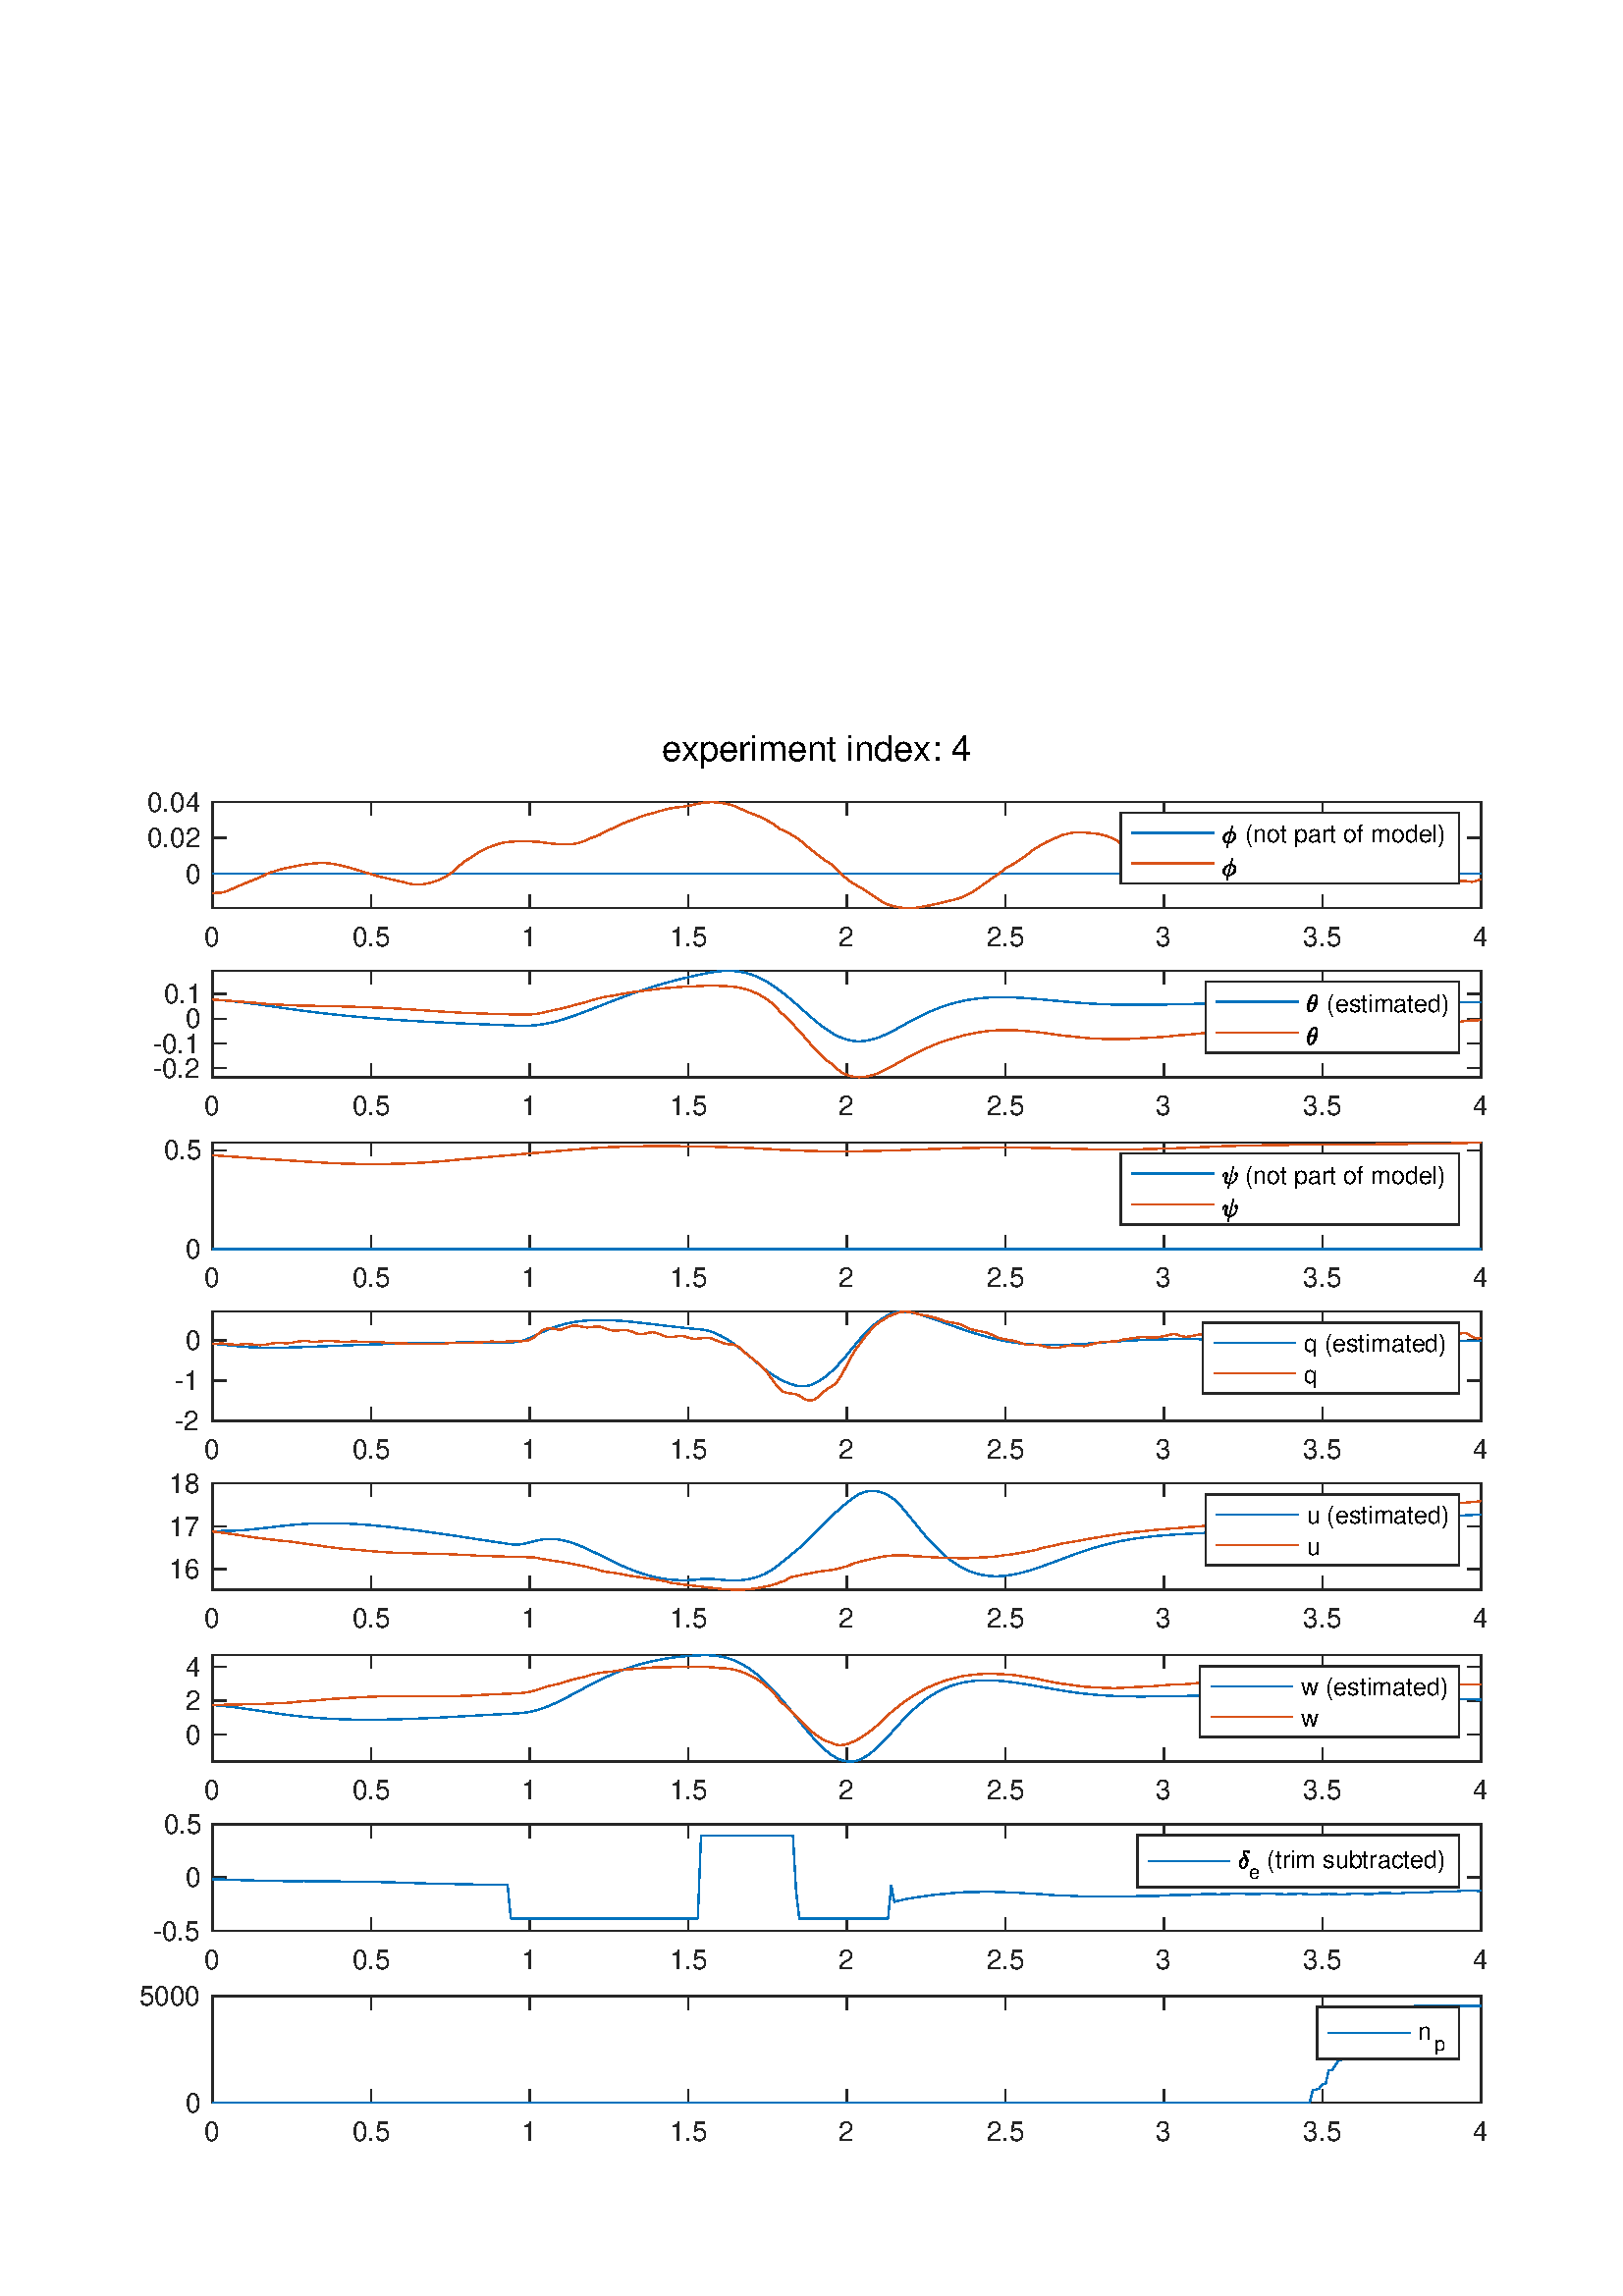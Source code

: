 %!PS-Adobe-3.0 EPSF-3.0
%%Pages: (atend)
%%BoundingBox:    51    56   546   573
%%LanguageLevel: 3
%%EndComments
%%BeginProlog
%%BeginResource: procset (Apache XML Graphics Std ProcSet) 1.2 0
%%Version: 1.2 0
%%Copyright: (Copyright 2001-2003,2010 The Apache Software Foundation. License terms: http://www.apache.org/licenses/LICENSE-2.0)
/bd{bind def}bind def
/ld{load def}bd
/GR/grestore ld
/GS/gsave ld
/RM/rmoveto ld
/C/curveto ld
/t/show ld
/L/lineto ld
/ML/setmiterlimit ld
/CT/concat ld
/f/fill ld
/N/newpath ld
/S/stroke ld
/CC/setcmykcolor ld
/A/ashow ld
/cp/closepath ld
/RC/setrgbcolor ld
/LJ/setlinejoin ld
/GC/setgray ld
/LW/setlinewidth ld
/M/moveto ld
/re {4 2 roll M
1 index 0 rlineto
0 exch rlineto
neg 0 rlineto
cp } bd
/_ctm matrix def
/_tm matrix def
/BT { _ctm currentmatrix pop matrix _tm copy pop 0 0 moveto } bd
/ET { _ctm setmatrix } bd
/iTm { _ctm setmatrix _tm concat } bd
/Tm { _tm astore pop iTm 0 0 moveto } bd
/ux 0.0 def
/uy 0.0 def
/F {
  /Tp exch def
  /Tf exch def
  Tf findfont Tp scalefont setfont
  /cf Tf def  /cs Tp def
} bd
/ULS {currentpoint /uy exch def /ux exch def} bd
/ULE {
  /Tcx currentpoint pop def
  gsave
  newpath
  cf findfont cs scalefont dup
  /FontMatrix get 0 get /Ts exch def /FontInfo get dup
  /UnderlinePosition get Ts mul /To exch def
  /UnderlineThickness get Ts mul /Tt exch def
  ux uy To add moveto  Tcx uy To add lineto
  Tt setlinewidth stroke
  grestore
} bd
/OLE {
  /Tcx currentpoint pop def
  gsave
  newpath
  cf findfont cs scalefont dup
  /FontMatrix get 0 get /Ts exch def /FontInfo get dup
  /UnderlinePosition get Ts mul /To exch def
  /UnderlineThickness get Ts mul /Tt exch def
  ux uy To add cs add moveto Tcx uy To add cs add lineto
  Tt setlinewidth stroke
  grestore
} bd
/SOE {
  /Tcx currentpoint pop def
  gsave
  newpath
  cf findfont cs scalefont dup
  /FontMatrix get 0 get /Ts exch def /FontInfo get dup
  /UnderlinePosition get Ts mul /To exch def
  /UnderlineThickness get Ts mul /Tt exch def
  ux uy To add cs 10 mul 26 idiv add moveto Tcx uy To add cs 10 mul 26 idiv add lineto
  Tt setlinewidth stroke
  grestore
} bd
/QT {
/Y22 exch store
/X22 exch store
/Y21 exch store
/X21 exch store
currentpoint
/Y21 load 2 mul add 3 div exch
/X21 load 2 mul add 3 div exch
/X21 load 2 mul /X22 load add 3 div
/Y21 load 2 mul /Y22 load add 3 div
/X22 load /Y22 load curveto
} bd
/SSPD {
dup length /d exch dict def
{
/v exch def
/k exch def
currentpagedevice k known {
/cpdv currentpagedevice k get def
v cpdv ne {
/upd false def
/nullv v type /nulltype eq def
/nullcpdv cpdv type /nulltype eq def
nullv nullcpdv or
{
/upd true def
} {
/sametype v type cpdv type eq def
sametype {
v type /arraytype eq {
/vlen v length def
/cpdvlen cpdv length def
vlen cpdvlen eq {
0 1 vlen 1 sub {
/i exch def
/obj v i get def
/cpdobj cpdv i get def
obj cpdobj ne {
/upd true def
exit
} if
} for
} {
/upd true def
} ifelse
} {
v type /dicttype eq {
v {
/dv exch def
/dk exch def
/cpddv cpdv dk get def
dv cpddv ne {
/upd true def
exit
} if
} forall
} {
/upd true def
} ifelse
} ifelse
} if
} ifelse
upd true eq {
d k v put
} if
} if
} if
} forall
d length 0 gt {
d setpagedevice
} if
} bd
/RE { % /NewFontName [NewEncodingArray] /FontName RE -
  findfont dup length dict begin
  {
    1 index /FID ne
    {def} {pop pop} ifelse
  } forall
  /Encoding exch def
  /FontName 1 index def
  currentdict definefont pop
  end
} bind def
%%EndResource
%%BeginResource: procset (Apache XML Graphics EPS ProcSet) 1.0 0
%%Version: 1.0 0
%%Copyright: (Copyright 2002-2003 The Apache Software Foundation. License terms: http://www.apache.org/licenses/LICENSE-2.0)
/BeginEPSF { %def
/b4_Inc_state save def         % Save state for cleanup
/dict_count countdictstack def % Count objects on dict stack
/op_count count 1 sub def      % Count objects on operand stack
userdict begin                 % Push userdict on dict stack
/showpage { } def              % Redefine showpage, { } = null proc
0 setgray 0 setlinecap         % Prepare graphics state
1 setlinewidth 0 setlinejoin
10 setmiterlimit [ ] 0 setdash newpath
/languagelevel where           % If level not equal to 1 then
{pop languagelevel             % set strokeadjust and
1 ne                           % overprint to their defaults.
{false setstrokeadjust false setoverprint
} if
} if
} bd
/EndEPSF { %def
count op_count sub {pop} repeat            % Clean up stacks
countdictstack dict_count sub {end} repeat
b4_Inc_state restore
} bd
%%EndResource
%FOPBeginFontDict
%%IncludeResource: font Courier-Oblique
%%IncludeResource: font Courier-BoldOblique
%%IncludeResource: font Courier-Bold
%%IncludeResource: font ZapfDingbats
%%IncludeResource: font Symbol
%%IncludeResource: font Helvetica
%%IncludeResource: font Helvetica-Oblique
%%IncludeResource: font Helvetica-Bold
%%IncludeResource: font Helvetica-BoldOblique
%%IncludeResource: font Times-Roman
%%IncludeResource: font Times-Italic
%%IncludeResource: font Times-Bold
%%IncludeResource: font Times-BoldItalic
%%IncludeResource: font Courier
%FOPEndFontDict
%%BeginResource: encoding WinAnsiEncoding
/WinAnsiEncoding [
/.notdef /.notdef /.notdef /.notdef /.notdef
/.notdef /.notdef /.notdef /.notdef /.notdef
/.notdef /.notdef /.notdef /.notdef /.notdef
/.notdef /.notdef /.notdef /.notdef /.notdef
/.notdef /.notdef /.notdef /.notdef /.notdef
/.notdef /.notdef /.notdef /.notdef /.notdef
/.notdef /.notdef /space /exclam /quotedbl
/numbersign /dollar /percent /ampersand /quotesingle
/parenleft /parenright /asterisk /plus /comma
/hyphen /period /slash /zero /one
/two /three /four /five /six
/seven /eight /nine /colon /semicolon
/less /equal /greater /question /at
/A /B /C /D /E
/F /G /H /I /J
/K /L /M /N /O
/P /Q /R /S /T
/U /V /W /X /Y
/Z /bracketleft /backslash /bracketright /asciicircum
/underscore /quoteleft /a /b /c
/d /e /f /g /h
/i /j /k /l /m
/n /o /p /q /r
/s /t /u /v /w
/x /y /z /braceleft /bar
/braceright /asciitilde /bullet /Euro /bullet
/quotesinglbase /florin /quotedblbase /ellipsis /dagger
/daggerdbl /circumflex /perthousand /Scaron /guilsinglleft
/OE /bullet /Zcaron /bullet /bullet
/quoteleft /quoteright /quotedblleft /quotedblright /bullet
/endash /emdash /asciitilde /trademark /scaron
/guilsinglright /oe /bullet /zcaron /Ydieresis
/space /exclamdown /cent /sterling /currency
/yen /brokenbar /section /dieresis /copyright
/ordfeminine /guillemotleft /logicalnot /sfthyphen /registered
/macron /degree /plusminus /twosuperior /threesuperior
/acute /mu /paragraph /middot /cedilla
/onesuperior /ordmasculine /guillemotright /onequarter /onehalf
/threequarters /questiondown /Agrave /Aacute /Acircumflex
/Atilde /Adieresis /Aring /AE /Ccedilla
/Egrave /Eacute /Ecircumflex /Edieresis /Igrave
/Iacute /Icircumflex /Idieresis /Eth /Ntilde
/Ograve /Oacute /Ocircumflex /Otilde /Odieresis
/multiply /Oslash /Ugrave /Uacute /Ucircumflex
/Udieresis /Yacute /Thorn /germandbls /agrave
/aacute /acircumflex /atilde /adieresis /aring
/ae /ccedilla /egrave /eacute /ecircumflex
/edieresis /igrave /iacute /icircumflex /idieresis
/eth /ntilde /ograve /oacute /ocircumflex
/otilde /odieresis /divide /oslash /ugrave
/uacute /ucircumflex /udieresis /yacute /thorn
/ydieresis
] def
%%EndResource
%FOPBeginFontReencode
/Courier-Oblique findfont
dup length dict begin
  {1 index /FID ne {def} {pop pop} ifelse} forall
  /Encoding WinAnsiEncoding def
  currentdict
end
/Courier-Oblique exch definefont pop
/Courier-BoldOblique findfont
dup length dict begin
  {1 index /FID ne {def} {pop pop} ifelse} forall
  /Encoding WinAnsiEncoding def
  currentdict
end
/Courier-BoldOblique exch definefont pop
/Courier-Bold findfont
dup length dict begin
  {1 index /FID ne {def} {pop pop} ifelse} forall
  /Encoding WinAnsiEncoding def
  currentdict
end
/Courier-Bold exch definefont pop
/Helvetica findfont
dup length dict begin
  {1 index /FID ne {def} {pop pop} ifelse} forall
  /Encoding WinAnsiEncoding def
  currentdict
end
/Helvetica exch definefont pop
/Helvetica-Oblique findfont
dup length dict begin
  {1 index /FID ne {def} {pop pop} ifelse} forall
  /Encoding WinAnsiEncoding def
  currentdict
end
/Helvetica-Oblique exch definefont pop
/Helvetica-Bold findfont
dup length dict begin
  {1 index /FID ne {def} {pop pop} ifelse} forall
  /Encoding WinAnsiEncoding def
  currentdict
end
/Helvetica-Bold exch definefont pop
/Helvetica-BoldOblique findfont
dup length dict begin
  {1 index /FID ne {def} {pop pop} ifelse} forall
  /Encoding WinAnsiEncoding def
  currentdict
end
/Helvetica-BoldOblique exch definefont pop
/Times-Roman findfont
dup length dict begin
  {1 index /FID ne {def} {pop pop} ifelse} forall
  /Encoding WinAnsiEncoding def
  currentdict
end
/Times-Roman exch definefont pop
/Times-Italic findfont
dup length dict begin
  {1 index /FID ne {def} {pop pop} ifelse} forall
  /Encoding WinAnsiEncoding def
  currentdict
end
/Times-Italic exch definefont pop
/Times-Bold findfont
dup length dict begin
  {1 index /FID ne {def} {pop pop} ifelse} forall
  /Encoding WinAnsiEncoding def
  currentdict
end
/Times-Bold exch definefont pop
/Times-BoldItalic findfont
dup length dict begin
  {1 index /FID ne {def} {pop pop} ifelse} forall
  /Encoding WinAnsiEncoding def
  currentdict
end
/Times-BoldItalic exch definefont pop
/Courier findfont
dup length dict begin
  {1 index /FID ne {def} {pop pop} ifelse} forall
  /Encoding WinAnsiEncoding def
  currentdict
end
/Courier exch definefont pop
%FOPEndFontReencode
%%EndProlog
%%Page: 1 1
%%PageBoundingBox: 0 0 600 600
%%BeginPageSetup
[1 0 0 -1 0 600] CT
%%EndPageSetup
GS
1 GC
N
0 0 600 600 re
f
GR
GS
1 GC
N
0 0 600 600 re
f
GR
GS
1 GC
N
78 91 M
543 91 L
543 52 L
78 52 L
cp
f
GR
GS
0.149 GC
2 setlinecap
1 LJ
0.5 LW
N
78 91 M
543 91 L
S
GR
GS
0.149 GC
2 setlinecap
1 LJ
0.5 LW
N
78 52 M
543 52 L
S
GR
GS
0.149 GC
2 setlinecap
1 LJ
0.5 LW
N
78 91 M
78 86.35 L
S
GR
GS
0.149 GC
2 setlinecap
1 LJ
0.5 LW
N
136.125 91 M
136.125 86.35 L
S
GR
GS
0.149 GC
2 setlinecap
1 LJ
0.5 LW
N
194.25 91 M
194.25 86.35 L
S
GR
GS
0.149 GC
2 setlinecap
1 LJ
0.5 LW
N
252.375 91 M
252.375 86.35 L
S
GR
GS
0.149 GC
2 setlinecap
1 LJ
0.5 LW
N
310.5 91 M
310.5 86.35 L
S
GR
GS
0.149 GC
2 setlinecap
1 LJ
0.5 LW
N
368.625 91 M
368.625 86.35 L
S
GR
GS
0.149 GC
2 setlinecap
1 LJ
0.5 LW
N
426.75 91 M
426.75 86.35 L
S
GR
GS
0.149 GC
2 setlinecap
1 LJ
0.5 LW
N
484.875 91 M
484.875 86.35 L
S
GR
GS
0.149 GC
2 setlinecap
1 LJ
0.5 LW
N
543 91 M
543 86.35 L
S
GR
GS
0.149 GC
2 setlinecap
1 LJ
0.5 LW
N
78 52 M
78 56.65 L
S
GR
GS
0.149 GC
2 setlinecap
1 LJ
0.5 LW
N
136.125 52 M
136.125 56.65 L
S
GR
GS
0.149 GC
2 setlinecap
1 LJ
0.5 LW
N
194.25 52 M
194.25 56.65 L
S
GR
GS
0.149 GC
2 setlinecap
1 LJ
0.5 LW
N
252.375 52 M
252.375 56.65 L
S
GR
GS
0.149 GC
2 setlinecap
1 LJ
0.5 LW
N
310.5 52 M
310.5 56.65 L
S
GR
GS
0.149 GC
2 setlinecap
1 LJ
0.5 LW
N
368.625 52 M
368.625 56.65 L
S
GR
GS
0.149 GC
2 setlinecap
1 LJ
0.5 LW
N
426.75 52 M
426.75 56.65 L
S
GR
GS
0.149 GC
2 setlinecap
1 LJ
0.5 LW
N
484.875 52 M
484.875 56.65 L
S
GR
GS
0.149 GC
2 setlinecap
1 LJ
0.5 LW
N
543 52 M
543 56.65 L
S
GR
GS
[1 0 0 1 78 95] CT
0.149 GC
/Helvetica 10 F
GS
[1 0 0 1 0 0] CT
-3 10 moveto 
1 -1 scale
(0) t 
GR
GR
GS
[1 0 0 1 136.125 95] CT
0.149 GC
/Helvetica 10 F
GS
[1 0 0 1 0 0] CT
-7 10 moveto 
1 -1 scale
(0.5) t 
GR
GR
GS
[1 0 0 1 194.25 95] CT
0.149 GC
/Helvetica 10 F
GS
[1 0 0 1 0 0] CT
-3 10 moveto 
1 -1 scale
(1) t 
GR
GR
GS
[1 0 0 1 252.375 95] CT
0.149 GC
/Helvetica 10 F
GS
[1 0 0 1 0 0] CT
-7 10 moveto 
1 -1 scale
(1.5) t 
GR
GR
GS
[1 0 0 1 310.5 95] CT
0.149 GC
/Helvetica 10 F
GS
[1 0 0 1 0 0] CT
-3 10 moveto 
1 -1 scale
(2) t 
GR
GR
GS
[1 0 0 1 368.625 95] CT
0.149 GC
/Helvetica 10 F
GS
[1 0 0 1 0 0] CT
-7 10 moveto 
1 -1 scale
(2.5) t 
GR
GR
GS
[1 0 0 1 426.75 95] CT
0.149 GC
/Helvetica 10 F
GS
[1 0 0 1 0 0] CT
-3 10 moveto 
1 -1 scale
(3) t 
GR
GR
GS
[1 0 0 1 484.875 95] CT
0.149 GC
/Helvetica 10 F
GS
[1 0 0 1 0 0] CT
-7 10 moveto 
1 -1 scale
(3.5) t 
GR
GR
GS
[1 0 0 1 543 95] CT
0.149 GC
/Helvetica 10 F
GS
[1 0 0 1 0 0] CT
-3 10 moveto 
1 -1 scale
(4) t 
GR
GR
GS
0.149 GC
2 setlinecap
1 LJ
0.5 LW
N
78 91 M
78 52 L
S
GR
GS
0.149 GC
2 setlinecap
1 LJ
0.5 LW
N
543 91 M
543 52 L
S
GR
GS
0.149 GC
2 setlinecap
1 LJ
0.5 LW
N
78 78.424 M
82.65 78.424 L
S
GR
GS
0.149 GC
2 setlinecap
1 LJ
0.5 LW
N
78 65.212 M
82.65 65.212 L
S
GR
GS
0.149 GC
2 setlinecap
1 LJ
0.5 LW
N
78 52 M
82.65 52 L
S
GR
GS
0.149 GC
2 setlinecap
1 LJ
0.5 LW
N
543 78.424 M
538.35 78.424 L
S
GR
GS
0.149 GC
2 setlinecap
1 LJ
0.5 LW
N
543 65.212 M
538.35 65.212 L
S
GR
GS
0.149 GC
2 setlinecap
1 LJ
0.5 LW
N
543 52 M
538.35 52 L
S
GR
GS
[1 0 0 1 74 78.424] CT
0.149 GC
/Helvetica 10 F
GS
[1 0 0 1 0 0] CT
-6 3.5 moveto 
1 -1 scale
(0) t 
GR
GR
GS
[1 0 0 1 74 65.212] CT
0.149 GC
/Helvetica 10 F
GS
[1 0 0 1 0 0] CT
-20 3.5 moveto 
1 -1 scale
(0.02) t 
GR
GR
GS
[1 0 0 1 74 52] CT
0.149 GC
/Helvetica 10 F
GS
[1 0 0 1 0 0] CT
-20 3.5 moveto 
1 -1 scale
(0.04) t 
GR
GR
GS
0 0.447 0.741 RC
1 LJ
0.5 LW
N
78 78.424 M
79.162 78.424 L
80.325 78.424 L
81.488 78.424 L
82.65 78.424 L
83.813 78.424 L
84.975 78.424 L
86.137 78.424 L
87.3 78.424 L
88.463 78.424 L
89.625 78.424 L
90.787 78.424 L
91.95 78.424 L
93.113 78.424 L
94.275 78.424 L
95.438 78.424 L
96.6 78.424 L
97.762 78.424 L
98.925 78.424 L
100.088 78.424 L
101.25 78.424 L
102.412 78.424 L
103.575 78.424 L
104.738 78.424 L
105.9 78.424 L
107.063 78.424 L
108.225 78.424 L
109.388 78.424 L
110.55 78.424 L
111.713 78.424 L
112.875 78.424 L
114.037 78.424 L
115.2 78.424 L
116.363 78.424 L
117.525 78.424 L
118.688 78.424 L
119.85 78.424 L
121.012 78.424 L
122.175 78.424 L
123.338 78.424 L
124.5 78.424 L
125.662 78.424 L
126.825 78.424 L
127.988 78.424 L
129.15 78.424 L
130.313 78.424 L
131.475 78.424 L
132.637 78.424 L
133.8 78.424 L
134.962 78.424 L
136.125 78.424 L
137.288 78.424 L
138.45 78.424 L
139.613 78.424 L
140.775 78.424 L
141.938 78.424 L
143.1 78.424 L
144.262 78.424 L
145.425 78.424 L
146.587 78.424 L
147.75 78.424 L
148.913 78.424 L
150.075 78.424 L
151.238 78.424 L
152.4 78.424 L
153.563 78.424 L
154.725 78.424 L
155.887 78.424 L
157.05 78.424 L
158.212 78.424 L
159.375 78.424 L
160.537 78.424 L
161.7 78.424 L
162.863 78.424 L
164.025 78.424 L
165.188 78.424 L
166.35 78.424 L
167.512 78.424 L
168.675 78.424 L
169.838 78.424 L
171 78.424 L
172.163 78.424 L
173.325 78.424 L
174.488 78.424 L
175.65 78.424 L
176.813 78.424 L
177.975 78.424 L
179.137 78.424 L
180.3 78.424 L
181.462 78.424 L
182.625 78.424 L
183.788 78.424 L
184.95 78.424 L
186.113 78.424 L
187.275 78.424 L
188.438 78.424 L
189.6 78.424 L
190.762 78.424 L
191.925 78.424 L
193.087 78.424 L
194.25 78.424 L
195.413 78.424 L
196.575 78.424 L
197.738 78.424 L
198.9 78.424 L
200.063 78.424 L
201.225 78.424 L
202.388 78.424 L
203.55 78.424 L
204.713 78.424 L
205.875 78.424 L
207.038 78.424 L
208.2 78.424 L
209.363 78.424 L
210.525 78.424 L
211.688 78.424 L
212.85 78.424 L
214.012 78.424 L
215.175 78.424 L
216.338 78.424 L
217.5 78.424 L
218.663 78.424 L
219.825 78.424 L
220.988 78.424 L
222.15 78.424 L
223.313 78.424 L
224.475 78.424 L
225.637 78.424 L
226.8 78.424 L
227.962 78.424 L
229.125 78.424 L
230.287 78.424 L
231.45 78.424 L
232.613 78.424 L
233.775 78.424 L
234.938 78.424 L
236.1 78.424 L
237.262 78.424 L
238.425 78.424 L
239.587 78.424 L
240.75 78.424 L
241.912 78.424 L
243.075 78.424 L
244.237 78.424 L
245.4 78.424 L
246.563 78.424 L
247.725 78.424 L
248.887 78.424 L
250.05 78.424 L
251.212 78.424 L
252.375 78.424 L
253.538 78.424 L
254.7 78.424 L
255.863 78.424 L
257.025 78.424 L
258.188 78.424 L
259.35 78.424 L
260.513 78.424 L
261.675 78.424 L
262.837 78.424 L
264 78.424 L
265.163 78.424 L
266.325 78.424 L
267.487 78.424 L
268.65 78.424 L
269.813 78.424 L
270.975 78.424 L
272.137 78.424 L
273.3 78.424 L
274.462 78.424 L
275.625 78.424 L
276.788 78.424 L
277.95 78.424 L
279.112 78.424 L
280.275 78.424 L
281.438 78.424 L
282.6 78.424 L
283.763 78.424 L
284.925 78.424 L
286.087 78.424 L
287.25 78.424 L
288.413 78.424 L
289.575 78.424 L
290.738 78.424 L
291.9 78.424 L
293.063 78.424 L
294.225 78.424 L
295.388 78.424 L
296.55 78.424 L
297.712 78.424 L
298.875 78.424 L
300.038 78.424 L
301.2 78.424 L
302.362 78.424 L
303.525 78.424 L
304.688 78.424 L
305.85 78.424 L
307.013 78.424 L
308.175 78.424 L
309.337 78.424 L
310.5 78.424 L
311.663 78.424 L
312.825 78.424 L
313.987 78.424 L
315.15 78.424 L
316.313 78.424 L
317.475 78.424 L
318.637 78.424 L
319.8 78.424 L
320.962 78.424 L
322.125 78.424 L
323.287 78.424 L
324.45 78.424 L
325.613 78.424 L
326.775 78.424 L
327.938 78.424 L
329.1 78.424 L
330.263 78.424 L
331.425 78.424 L
332.587 78.424 L
333.75 78.424 L
334.913 78.424 L
336.075 78.424 L
337.237 78.424 L
338.4 78.424 L
339.563 78.424 L
340.725 78.424 L
341.888 78.424 L
343.05 78.424 L
344.212 78.424 L
345.375 78.424 L
346.538 78.424 L
347.7 78.424 L
348.862 78.424 L
350.025 78.424 L
351.188 78.424 L
352.35 78.424 L
353.512 78.424 L
354.675 78.424 L
355.838 78.424 L
357 78.424 L
358.163 78.424 L
359.325 78.424 L
360.488 78.424 L
361.65 78.424 L
362.813 78.424 L
363.975 78.424 L
365.138 78.424 L
366.3 78.424 L
367.462 78.424 L
368.625 78.424 L
369.788 78.424 L
370.95 78.424 L
372.112 78.424 L
373.275 78.424 L
374.438 78.424 L
375.6 78.424 L
376.762 78.424 L
377.925 78.424 L
379.087 78.424 L
380.25 78.424 L
381.412 78.424 L
382.575 78.424 L
383.738 78.424 L
384.9 78.424 L
386.063 78.424 L
387.225 78.424 L
388.388 78.424 L
389.55 78.424 L
390.712 78.424 L
391.875 78.424 L
393.038 78.424 L
394.2 78.424 L
395.362 78.424 L
396.525 78.424 L
397.688 78.424 L
398.85 78.424 L
400.013 78.424 L
401.175 78.424 L
402.337 78.424 L
403.5 78.424 L
404.663 78.424 L
405.825 78.424 L
406.987 78.424 L
408.15 78.424 L
409.313 78.424 L
410.475 78.424 L
411.637 78.424 L
412.8 78.424 L
413.963 78.424 L
415.125 78.424 L
416.288 78.424 L
417.45 78.424 L
418.613 78.424 L
419.775 78.424 L
420.938 78.424 L
422.1 78.424 L
423.263 78.424 L
424.425 78.424 L
425.587 78.424 L
426.75 78.424 L
427.913 78.424 L
429.075 78.424 L
430.237 78.424 L
431.4 78.424 L
432.563 78.424 L
433.725 78.424 L
434.887 78.424 L
436.05 78.424 L
437.212 78.424 L
438.375 78.424 L
439.537 78.424 L
440.7 78.424 L
441.863 78.424 L
443.025 78.424 L
444.188 78.424 L
445.35 78.424 L
446.513 78.424 L
447.675 78.424 L
448.837 78.424 L
450 78.424 L
451.163 78.424 L
452.325 78.424 L
453.487 78.424 L
454.65 78.424 L
455.813 78.424 L
456.975 78.424 L
458.138 78.424 L
459.3 78.424 L
460.462 78.424 L
461.625 78.424 L
462.788 78.424 L
463.95 78.424 L
465.112 78.424 L
466.275 78.424 L
467.438 78.424 L
468.6 78.424 L
469.762 78.424 L
470.925 78.424 L
472.088 78.424 L
473.25 78.424 L
474.413 78.424 L
475.575 78.424 L
476.738 78.424 L
477.9 78.424 L
479.063 78.424 L
480.225 78.424 L
481.388 78.424 L
482.55 78.424 L
483.712 78.424 L
484.875 78.424 L
486.038 78.424 L
487.2 78.424 L
488.362 78.424 L
489.525 78.424 L
490.688 78.424 L
491.85 78.424 L
493.012 78.424 L
494.175 78.424 L
495.337 78.424 L
496.5 78.424 L
497.662 78.424 L
498.825 78.424 L
499.988 78.424 L
501.15 78.424 L
502.313 78.424 L
503.475 78.424 L
504.638 78.424 L
505.8 78.424 L
506.962 78.424 L
508.125 78.424 L
509.288 78.424 L
510.45 78.424 L
511.612 78.424 L
512.775 78.424 L
513.938 78.424 L
515.1 78.424 L
516.263 78.424 L
517.425 78.424 L
518.588 78.424 L
519.75 78.424 L
520.912 78.424 L
522.075 78.424 L
523.237 78.424 L
524.4 78.424 L
525.563 78.424 L
526.725 78.424 L
527.888 78.424 L
529.05 78.424 L
530.213 78.424 L
531.375 78.424 L
532.538 78.424 L
533.7 78.424 L
534.862 78.424 L
536.025 78.424 L
537.188 78.424 L
538.35 78.424 L
539.513 78.424 L
540.675 78.424 L
541.838 78.424 L
543 78.424 L
S
GR
GS
0.851 0.325 0.098 RC
1 LJ
0.5 LW
N
78 85.588 M
79.162 85.437 L
80.325 85.358 L
81.488 85.28 L
82.65 84.976 L
83.813 84.548 L
84.975 84.018 L
86.137 83.483 L
87.3 82.99 L
88.463 82.503 L
89.625 82.01 L
90.787 81.534 L
91.95 81.061 L
93.113 80.616 L
94.275 80.15 L
95.438 79.654 L
96.6 79.136 L
97.762 78.478 L
98.925 78.033 L
100.088 77.68 L
101.25 77.274 L
102.412 76.931 L
103.575 76.64 L
104.738 76.357 L
105.9 76.084 L
107.063 75.85 L
108.225 75.63 L
109.388 75.417 L
110.55 75.221 L
111.713 75.042 L
112.875 74.868 L
114.037 74.714 L
115.2 74.59 L
116.363 74.504 L
117.525 74.443 L
118.688 74.444 L
119.85 74.514 L
121.012 74.621 L
122.175 74.788 L
123.338 75.002 L
124.5 75.243 L
125.662 75.502 L
126.825 75.793 L
127.988 76.125 L
129.15 76.433 L
130.313 76.792 L
131.475 77.156 L
132.637 77.532 L
133.8 77.91 L
134.962 78.225 L
136.125 78.553 L
137.288 78.877 L
138.45 79.271 L
139.613 79.53 L
140.775 79.792 L
141.938 80.081 L
143.1 80.406 L
144.262 80.668 L
145.425 80.93 L
146.587 81.185 L
147.75 81.38 L
148.913 81.744 L
150.075 82.053 L
151.238 82.224 L
152.4 82.324 L
153.563 82.333 L
154.725 82.283 L
155.887 82.111 L
157.05 81.891 L
158.212 81.629 L
159.375 81.247 L
160.537 80.844 L
161.7 80.324 L
162.863 79.754 L
164.025 79.059 L
165.188 78.325 L
166.35 77.46 L
167.512 76.164 L
168.675 75.262 L
169.838 74.308 L
171 73.431 L
172.163 72.813 L
173.325 71.961 L
174.488 71.166 L
175.65 70.481 L
176.813 69.871 L
177.975 69.3 L
179.137 68.774 L
180.3 68.321 L
181.462 67.912 L
182.625 67.52 L
183.788 67.191 L
184.95 66.96 L
186.113 66.797 L
187.275 66.67 L
188.438 66.578 L
189.6 66.473 L
190.762 66.46 L
191.925 66.385 L
193.087 66.407 L
194.25 66.482 L
195.413 66.603 L
196.575 66.687 L
197.738 66.725 L
198.9 66.858 L
200.063 67.054 L
201.225 67.194 L
202.388 67.324 L
203.55 67.439 L
204.713 67.525 L
205.875 67.595 L
207.038 67.629 L
208.2 67.652 L
209.363 67.585 L
210.525 67.446 L
211.688 67.227 L
212.85 66.893 L
214.012 66.51 L
215.175 66.088 L
216.338 65.439 L
217.5 65.021 L
218.663 64.617 L
219.825 64.116 L
220.988 63.49 L
222.15 62.847 L
223.313 62.261 L
224.475 61.854 L
225.637 61.313 L
226.8 60.697 L
227.962 60.147 L
229.125 59.668 L
230.287 59.209 L
231.45 58.802 L
232.613 58.405 L
233.775 57.964 L
234.938 57.471 L
236.1 57.055 L
237.262 56.692 L
238.425 56.451 L
239.587 56.119 L
240.75 55.758 L
241.912 55.418 L
243.075 55.124 L
244.237 54.794 L
245.4 54.508 L
246.563 54.295 L
247.725 54.123 L
248.887 53.985 L
250.05 53.87 L
251.212 53.696 L
252.375 53.508 L
253.538 53.274 L
254.7 53.001 L
255.863 52.748 L
257.025 52.51 L
258.188 52.294 L
259.35 52.225 L
260.513 52.173 L
261.675 52.167 L
262.837 52.259 L
264 52.428 L
265.163 52.538 L
266.325 52.747 L
267.487 53.011 L
268.65 53.364 L
269.813 53.788 L
270.975 54.322 L
272.137 54.864 L
273.3 55.393 L
274.462 55.895 L
275.625 56.35 L
276.788 56.77 L
277.95 57.231 L
279.112 57.765 L
280.275 58.348 L
281.438 58.958 L
282.6 59.587 L
283.763 60.327 L
284.925 61.167 L
286.087 62.081 L
287.25 62.48 L
288.413 62.99 L
289.575 63.679 L
290.738 64.384 L
291.9 65.145 L
293.063 65.942 L
294.225 66.816 L
295.388 67.851 L
296.55 68.885 L
297.712 69.811 L
298.875 70.717 L
300.038 71.621 L
301.2 72.52 L
302.362 73.399 L
303.525 74.089 L
304.688 74.827 L
305.85 75.865 L
307.013 77.069 L
308.175 78.394 L
309.337 79.332 L
310.5 80.22 L
311.663 81.134 L
312.825 81.979 L
313.987 82.615 L
315.15 83.25 L
316.313 83.95 L
317.475 84.689 L
318.637 85.447 L
319.8 86.238 L
320.962 87.019 L
322.125 87.738 L
323.287 88.576 L
324.45 89.244 L
325.613 89.698 L
326.775 90.072 L
327.938 90.367 L
329.1 90.607 L
330.263 90.806 L
331.425 90.933 L
332.587 91 L
333.75 90.951 L
334.913 90.984 L
336.075 90.849 L
337.237 90.661 L
338.4 90.467 L
339.563 90.238 L
340.725 90.026 L
341.888 89.801 L
343.05 89.519 L
344.212 89.266 L
345.375 88.967 L
346.538 88.676 L
347.7 88.379 L
348.862 88.166 L
350.025 87.873 L
351.188 87.543 L
352.35 87.173 L
353.512 86.69 L
354.675 86.133 L
355.838 85.542 L
357 84.848 L
358.163 84.046 L
359.325 83.216 L
360.488 82.377 L
361.65 81.55 L
362.813 80.755 L
363.975 79.919 L
365.138 79.107 L
366.3 78.301 L
367.462 77.489 L
368.625 76.306 L
369.788 75.823 L
370.95 75.183 L
372.112 74.456 L
373.275 73.722 L
374.438 72.936 L
375.6 72.129 L
376.762 71.265 L
377.925 70.305 L
379.087 69.44 L
380.25 68.705 L
381.412 68.096 L
382.575 67.442 L
383.738 66.764 L
384.9 66.209 L
386.063 65.704 L
387.225 65.195 L
388.388 64.747 L
389.55 64.148 L
390.712 63.931 L
391.875 63.656 L
393.038 63.383 L
394.2 63.263 L
395.362 63.249 L
396.525 63.263 L
397.688 63.291 L
398.85 63.403 L
400.013 63.535 L
401.175 63.618 L
402.337 63.761 L
403.5 63.97 L
404.663 64.233 L
405.825 64.563 L
406.987 65.024 L
408.15 65.586 L
409.313 66.159 L
410.475 66.986 L
411.637 67.642 L
412.8 68.175 L
413.963 68.652 L
415.125 69.183 L
416.288 69.639 L
417.45 70.095 L
418.613 70.649 L
419.775 71.264 L
420.938 71.848 L
422.1 72.387 L
423.263 72.762 L
424.425 73.162 L
425.587 73.453 L
426.75 73.607 L
427.913 73.932 L
429.075 74.184 L
430.237 74.455 L
431.4 74.73 L
432.563 74.99 L
433.725 75.266 L
434.887 75.481 L
436.05 75.618 L
437.212 75.668 L
438.375 75.654 L
439.537 75.524 L
440.7 75.336 L
441.863 75.086 L
443.025 74.931 L
444.188 74.858 L
445.35 74.734 L
446.513 74.505 L
447.675 74.208 L
448.837 73.817 L
450 73.296 L
451.163 72.807 L
452.325 72.402 L
453.487 71.869 L
454.65 71.331 L
455.813 70.941 L
456.975 70.606 L
458.138 70.292 L
459.3 69.857 L
460.462 69.374 L
461.625 68.778 L
462.788 68.202 L
463.95 67.641 L
465.112 67.173 L
466.275 66.694 L
467.438 66.478 L
468.6 66.421 L
469.762 66.279 L
470.925 66.03 L
472.088 65.62 L
473.25 65.18 L
474.413 64.843 L
475.575 64.547 L
476.738 64.32 L
477.9 64.26 L
479.063 64.364 L
480.225 64.462 L
481.388 64.427 L
482.55 64.329 L
483.712 64.26 L
484.875 64.172 L
486.038 64.101 L
487.2 64.136 L
488.362 64.427 L
489.525 64.757 L
490.688 64.971 L
491.85 65.043 L
493.012 65.088 L
494.175 65.197 L
495.337 65.34 L
496.5 65.486 L
497.662 65.807 L
498.825 66.259 L
499.988 66.714 L
501.15 67.077 L
502.313 67.401 L
503.475 67.669 L
504.638 68.147 L
505.8 68.618 L
506.962 69.098 L
508.125 69.564 L
509.288 70.375 L
510.45 71.17 L
511.612 71.787 L
512.775 72.287 L
513.938 73.185 L
515.1 73.989 L
516.263 74.59 L
517.425 75.045 L
518.588 75.707 L
519.75 76.476 L
520.912 77.175 L
522.075 77.728 L
523.237 78.158 L
524.4 78.675 L
525.563 79.209 L
526.725 79.599 L
527.888 79.915 L
529.05 80.375 L
530.213 80.765 L
531.375 80.982 L
532.538 80.999 L
533.7 80.979 L
534.862 81.05 L
536.025 81.11 L
537.188 81.079 L
538.35 81.259 L
539.513 81.37 L
540.675 81.21 L
541.838 80.791 L
543 80.487 L
S
GR
GS
1 GC
N
535 82 M
535 56 L
411 56 L
411 82 L
cp
f
GR
GS
[1 0 0 1 448 67] CT
N
1.75 1.75 M
2.156 0.125 L
1.688 0.125 1.297 -0.086 QT
0.906 -0.297 0.664 -0.68 QT
0.422 -1.063 0.422 -1.516 QT
0.422 -2 0.664 -2.445 QT
0.906 -2.891 1.328 -3.25 QT
1.75 -3.609 2.234 -3.805 QT
2.719 -4 3.188 -4 QT
3.734 -6.188 L
3.75 -6.25 3.797 -6.25 QT
3.906 -6.25 L
3.938 -6.25 3.961 -6.219 QT
3.984 -6.188 3.984 -6.156 QT
3.453 -4 L
3.781 -4 4.102 -3.875 QT
4.422 -3.75 4.664 -3.531 QT
4.906 -3.313 5.039 -3.016 QT
5.172 -2.719 5.172 -2.375 QT
5.172 -1.875 4.93 -1.438 QT
4.688 -1 4.281 -0.641 QT
3.875 -0.281 3.375 -0.078 QT
2.875 0.125 2.406 0.125 QT
2 1.797 L
1.984 1.844 1.922 1.844 QT
1.813 1.844 L
1.781 1.844 1.766 1.813 QT
1.75 1.781 1.75 1.75 QT
cp
2.203 -0.109 M
3.125 -3.766 L
2.891 -3.766 2.641 -3.68 QT
2.391 -3.594 2.172 -3.453 QT
1.953 -3.313 1.766 -3.125 QT
1.547 -2.906 1.383 -2.609 QT
1.219 -2.313 1.133 -1.977 QT
1.047 -1.641 1.047 -1.328 QT
1.047 -0.984 1.195 -0.711 QT
1.344 -0.438 1.602 -0.273 QT
1.859 -0.109 2.203 -0.109 QT
cp
2.469 -0.109 M
2.813 -0.109 3.195 -0.305 QT
3.578 -0.5 3.828 -0.75 QT
4.156 -1.094 4.352 -1.578 QT
4.547 -2.063 4.547 -2.563 QT
4.547 -2.891 4.406 -3.172 QT
4.266 -3.453 4 -3.609 QT
3.734 -3.766 3.391 -3.766 QT
2.469 -0.109 L
cp
f
GR
GS
[1 0 0 1 454 67] CT
/Helvetica 9 F
GS
[1 0 0 1 0 0] CT
0 0 moveto 
1 -1 scale
( \(not part of model\)) t 
GR
GR
GS
0 0.447 0.741 RC
1 LJ
0.5 LW
N
415 63.358 M
445 63.358 L
S
GR
GS
[1 0 0 1 448 79] CT
N
/f-706857802{1.75 1.75 M
2.156 0.125 L
1.688 0.125 1.297 -0.086 QT
0.906 -0.297 0.664 -0.68 QT
0.422 -1.063 0.422 -1.516 QT
0.422 -2 0.664 -2.445 QT
0.906 -2.891 1.328 -3.25 QT
1.75 -3.609 2.234 -3.805 QT
2.719 -4 3.188 -4 QT
3.734 -6.188 L
3.75 -6.25 3.797 -6.25 QT
3.906 -6.25 L
3.938 -6.25 3.961 -6.219 QT
3.984 -6.188 3.984 -6.156 QT
3.453 -4 L
3.781 -4 4.102 -3.875 QT
4.422 -3.75 4.664 -3.531 QT
4.906 -3.313 5.039 -3.016 QT
5.172 -2.719 5.172 -2.375 QT
5.172 -1.875 4.93 -1.438 QT
4.688 -1 4.281 -0.641 QT
3.875 -0.281 3.375 -0.078 QT
2.875 0.125 2.406 0.125 QT
2 1.797 L
1.984 1.844 1.922 1.844 QT
1.813 1.844 L
1.781 1.844 1.766 1.813 QT
1.75 1.781 1.75 1.75 QT
cp
2.203 -0.109 M
3.125 -3.766 L
2.891 -3.766 2.641 -3.68 QT
2.391 -3.594 2.172 -3.453 QT
1.953 -3.313 1.766 -3.125 QT
1.547 -2.906 1.383 -2.609 QT
1.219 -2.313 1.133 -1.977 QT
1.047 -1.641 1.047 -1.328 QT
1.047 -0.984 1.195 -0.711 QT
1.344 -0.438 1.602 -0.273 QT
1.859 -0.109 2.203 -0.109 QT
cp
2.469 -0.109 M
2.813 -0.109 3.195 -0.305 QT
3.578 -0.5 3.828 -0.75 QT
4.156 -1.094 4.352 -1.578 QT
4.547 -2.063 4.547 -2.563 QT
4.547 -2.891 4.406 -3.172 QT
4.266 -3.453 4 -3.609 QT
3.734 -3.766 3.391 -3.766 QT
2.469 -0.109 L
cp}def
f-706857802
f
GR
GS
0.851 0.325 0.098 RC
1 LJ
0.5 LW
N
415 74.642 M
445 74.642 L
S
GR
GS
0.149 GC
10.0 ML
0.5 LW
N
411 82 M
411 56 L
535 56 L
535 82 L
cp
S
GR
GS
1 GC
N
78 153 M
543 153 L
543 114 L
78 114 L
cp
f
GR
GS
0.149 GC
2 setlinecap
1 LJ
0.5 LW
N
78 153 M
543 153 L
S
GR
GS
0.149 GC
2 setlinecap
1 LJ
0.5 LW
N
78 114 M
543 114 L
S
GR
GS
0.149 GC
2 setlinecap
1 LJ
0.5 LW
N
78 153 M
78 148.35 L
S
GR
GS
0.149 GC
2 setlinecap
1 LJ
0.5 LW
N
136.125 153 M
136.125 148.35 L
S
GR
GS
0.149 GC
2 setlinecap
1 LJ
0.5 LW
N
194.25 153 M
194.25 148.35 L
S
GR
GS
0.149 GC
2 setlinecap
1 LJ
0.5 LW
N
252.375 153 M
252.375 148.35 L
S
GR
GS
0.149 GC
2 setlinecap
1 LJ
0.5 LW
N
310.5 153 M
310.5 148.35 L
S
GR
GS
0.149 GC
2 setlinecap
1 LJ
0.5 LW
N
368.625 153 M
368.625 148.35 L
S
GR
GS
0.149 GC
2 setlinecap
1 LJ
0.5 LW
N
426.75 153 M
426.75 148.35 L
S
GR
GS
0.149 GC
2 setlinecap
1 LJ
0.5 LW
N
484.875 153 M
484.875 148.35 L
S
GR
GS
0.149 GC
2 setlinecap
1 LJ
0.5 LW
N
543 153 M
543 148.35 L
S
GR
GS
0.149 GC
2 setlinecap
1 LJ
0.5 LW
N
78 114 M
78 118.65 L
S
GR
GS
0.149 GC
2 setlinecap
1 LJ
0.5 LW
N
136.125 114 M
136.125 118.65 L
S
GR
GS
0.149 GC
2 setlinecap
1 LJ
0.5 LW
N
194.25 114 M
194.25 118.65 L
S
GR
GS
0.149 GC
2 setlinecap
1 LJ
0.5 LW
N
252.375 114 M
252.375 118.65 L
S
GR
GS
0.149 GC
2 setlinecap
1 LJ
0.5 LW
N
310.5 114 M
310.5 118.65 L
S
GR
GS
0.149 GC
2 setlinecap
1 LJ
0.5 LW
N
368.625 114 M
368.625 118.65 L
S
GR
GS
0.149 GC
2 setlinecap
1 LJ
0.5 LW
N
426.75 114 M
426.75 118.65 L
S
GR
GS
0.149 GC
2 setlinecap
1 LJ
0.5 LW
N
484.875 114 M
484.875 118.65 L
S
GR
GS
0.149 GC
2 setlinecap
1 LJ
0.5 LW
N
543 114 M
543 118.65 L
S
GR
GS
[1 0 0 1 78 157] CT
0.149 GC
/Helvetica 10 F
GS
[1 0 0 1 0 0] CT
-3 10 moveto 
1 -1 scale
(0) t 
GR
GR
GS
[1 0 0 1 136.125 157] CT
0.149 GC
/Helvetica 10 F
GS
[1 0 0 1 0 0] CT
-7 10 moveto 
1 -1 scale
(0.5) t 
GR
GR
GS
[1 0 0 1 194.25 157] CT
0.149 GC
/Helvetica 10 F
GS
[1 0 0 1 0 0] CT
-3 10 moveto 
1 -1 scale
(1) t 
GR
GR
GS
[1 0 0 1 252.375 157] CT
0.149 GC
/Helvetica 10 F
GS
[1 0 0 1 0 0] CT
-7 10 moveto 
1 -1 scale
(1.5) t 
GR
GR
GS
[1 0 0 1 310.5 157] CT
0.149 GC
/Helvetica 10 F
GS
[1 0 0 1 0 0] CT
-3 10 moveto 
1 -1 scale
(2) t 
GR
GR
GS
[1 0 0 1 368.625 157] CT
0.149 GC
/Helvetica 10 F
GS
[1 0 0 1 0 0] CT
-7 10 moveto 
1 -1 scale
(2.5) t 
GR
GR
GS
[1 0 0 1 426.75 157] CT
0.149 GC
/Helvetica 10 F
GS
[1 0 0 1 0 0] CT
-3 10 moveto 
1 -1 scale
(3) t 
GR
GR
GS
[1 0 0 1 484.875 157] CT
0.149 GC
/Helvetica 10 F
GS
[1 0 0 1 0 0] CT
-7 10 moveto 
1 -1 scale
(3.5) t 
GR
GR
GS
[1 0 0 1 543 157] CT
0.149 GC
/Helvetica 10 F
GS
[1 0 0 1 0 0] CT
-3 10 moveto 
1 -1 scale
(4) t 
GR
GR
GS
0.149 GC
2 setlinecap
1 LJ
0.5 LW
N
78 153 M
78 114 L
S
GR
GS
0.149 GC
2 setlinecap
1 LJ
0.5 LW
N
543 153 M
543 114 L
S
GR
GS
0.149 GC
2 setlinecap
1 LJ
0.5 LW
N
78 149.693 M
82.65 149.693 L
S
GR
GS
0.149 GC
2 setlinecap
1 LJ
0.5 LW
N
78 140.619 M
82.65 140.619 L
S
GR
GS
0.149 GC
2 setlinecap
1 LJ
0.5 LW
N
78 131.546 M
82.65 131.546 L
S
GR
GS
0.149 GC
2 setlinecap
1 LJ
0.5 LW
N
78 122.472 M
82.65 122.472 L
S
GR
GS
0.149 GC
2 setlinecap
1 LJ
0.5 LW
N
543 149.693 M
538.35 149.693 L
S
GR
GS
0.149 GC
2 setlinecap
1 LJ
0.5 LW
N
543 140.619 M
538.35 140.619 L
S
GR
GS
0.149 GC
2 setlinecap
1 LJ
0.5 LW
N
543 131.546 M
538.35 131.546 L
S
GR
GS
0.149 GC
2 setlinecap
1 LJ
0.5 LW
N
543 122.472 M
538.35 122.472 L
S
GR
GS
[1 0 0 1 74 149.693] CT
0.149 GC
/Helvetica 10 F
GS
[1 0 0 1 0 0] CT
-18 3.5 moveto 
1 -1 scale
(-0.2) t 
GR
GR
GS
[1 0 0 1 74 140.619] CT
0.149 GC
/Helvetica 10 F
GS
[1 0 0 1 0 0] CT
-18 3.5 moveto 
1 -1 scale
(-0.1) t 
GR
GR
GS
[1 0 0 1 74 131.546] CT
0.149 GC
/Helvetica 10 F
GS
[1 0 0 1 0 0] CT
-6 3.5 moveto 
1 -1 scale
(0) t 
GR
GR
GS
[1 0 0 1 74 122.472] CT
0.149 GC
/Helvetica 10 F
GS
[1 0 0 1 0 0] CT
-14 3.5 moveto 
1 -1 scale
(0.1) t 
GR
GR
GS
0 0.447 0.741 RC
1 LJ
0.5 LW
N
78 124.535 M
79.162 124.618 L
80.325 124.706 L
81.488 124.8 L
82.65 124.901 L
83.813 125.01 L
84.975 125.126 L
86.137 125.25 L
87.3 125.382 L
88.463 125.52 L
89.625 125.663 L
90.787 125.812 L
91.95 125.965 L
93.113 126.123 L
94.275 126.283 L
95.438 126.447 L
96.6 126.612 L
97.762 126.779 L
98.925 126.946 L
100.088 127.114 L
101.25 127.281 L
102.412 127.448 L
103.575 127.614 L
104.738 127.779 L
105.9 127.943 L
107.063 128.104 L
108.225 128.264 L
109.388 128.421 L
110.55 128.576 L
111.713 128.729 L
112.875 128.879 L
114.037 129.027 L
115.2 129.171 L
116.363 129.313 L
117.525 129.453 L
118.688 129.589 L
119.85 129.723 L
121.012 129.853 L
122.175 129.981 L
123.338 130.106 L
124.5 130.228 L
125.662 130.347 L
126.825 130.464 L
127.988 130.578 L
129.15 130.689 L
130.313 130.798 L
131.475 130.903 L
132.637 131.007 L
133.8 131.108 L
134.962 131.206 L
136.125 131.302 L
137.288 131.396 L
138.45 131.487 L
139.613 131.577 L
140.775 131.664 L
141.938 131.749 L
143.1 131.833 L
144.262 131.914 L
145.425 131.994 L
146.587 132.071 L
147.75 132.147 L
148.913 132.221 L
150.075 132.294 L
151.238 132.365 L
152.4 132.434 L
153.563 132.502 L
154.725 132.568 L
155.887 132.632 L
157.05 132.695 L
158.212 132.757 L
159.375 132.817 L
160.537 132.875 L
161.7 132.933 L
162.863 132.989 L
164.025 133.043 L
165.188 133.097 L
166.35 133.149 L
167.512 133.201 L
168.675 133.252 L
169.838 133.302 L
171 133.351 L
172.163 133.4 L
173.325 133.448 L
174.488 133.495 L
175.65 133.542 L
176.813 133.589 L
177.975 133.635 L
179.137 133.682 L
180.3 133.728 L
181.462 133.774 L
182.625 133.82 L
183.788 133.866 L
184.95 133.913 L
186.113 133.96 L
187.275 134.007 L
188.438 134.053 L
189.6 134.093 L
190.762 134.122 L
191.925 134.134 L
193.087 134.123 L
194.25 134.085 L
195.413 134.016 L
196.575 133.913 L
197.738 133.777 L
198.9 133.608 L
200.063 133.407 L
201.225 133.175 L
202.388 132.914 L
203.55 132.627 L
204.713 132.315 L
205.875 131.98 L
207.038 131.626 L
208.2 131.252 L
209.363 130.863 L
210.525 130.459 L
211.688 130.043 L
212.85 129.617 L
214.012 129.182 L
215.175 128.74 L
216.338 128.292 L
217.5 127.84 L
218.663 127.385 L
219.825 126.929 L
220.988 126.473 L
222.15 126.018 L
223.313 125.564 L
224.475 125.113 L
225.637 124.666 L
226.8 124.223 L
227.962 123.785 L
229.125 123.353 L
230.287 122.926 L
231.45 122.507 L
232.613 122.095 L
233.775 121.69 L
234.938 121.292 L
236.1 120.903 L
237.262 120.522 L
238.425 120.149 L
239.587 119.785 L
240.75 119.429 L
241.912 119.082 L
243.075 118.743 L
244.237 118.413 L
245.4 118.091 L
246.563 117.777 L
247.725 117.472 L
248.887 117.174 L
250.05 116.885 L
251.212 116.603 L
252.375 116.328 L
253.538 116.061 L
254.7 115.8 L
255.863 115.547 L
257.025 115.299 L
258.188 115.059 L
259.35 114.832 L
260.513 114.622 L
261.675 114.435 L
262.837 114.276 L
264 114.149 L
265.163 114.058 L
266.325 114.007 L
267.487 114 L
268.65 114.04 L
269.813 114.129 L
270.975 114.27 L
272.137 114.466 L
273.3 114.719 L
274.462 115.029 L
275.625 115.4 L
276.788 115.833 L
277.95 116.328 L
279.112 116.884 L
280.275 117.501 L
281.438 118.174 L
282.6 118.901 L
283.763 119.677 L
284.925 120.5 L
286.087 121.363 L
287.25 122.265 L
288.413 123.199 L
289.575 124.164 L
290.738 125.154 L
291.9 126.166 L
293.063 127.195 L
294.225 128.233 L
295.388 129.27 L
296.55 130.297 L
297.712 131.306 L
298.875 132.29 L
300.038 133.239 L
301.2 134.148 L
302.362 135.009 L
303.525 135.816 L
304.688 136.562 L
305.85 137.244 L
307.013 137.855 L
308.175 138.39 L
309.337 138.847 L
310.5 139.221 L
311.663 139.51 L
312.825 139.71 L
313.987 139.823 L
315.15 139.849 L
316.313 139.791 L
317.475 139.655 L
318.637 139.445 L
319.8 139.166 L
320.962 138.823 L
322.125 138.422 L
323.287 137.968 L
324.45 137.467 L
325.613 136.924 L
326.775 136.344 L
327.938 135.732 L
329.1 135.1 L
330.263 134.457 L
331.425 133.812 L
332.587 133.17 L
333.75 132.536 L
334.913 131.914 L
336.075 131.308 L
337.237 130.719 L
338.4 130.15 L
339.563 129.602 L
340.725 129.077 L
341.888 128.576 L
343.05 128.099 L
344.212 127.647 L
345.375 127.221 L
346.538 126.821 L
347.7 126.446 L
348.862 126.097 L
350.025 125.774 L
351.188 125.477 L
352.35 125.204 L
353.512 124.957 L
354.675 124.734 L
355.838 124.534 L
357 124.358 L
358.163 124.204 L
359.325 124.072 L
360.488 123.961 L
361.65 123.869 L
362.813 123.797 L
363.975 123.744 L
365.138 123.707 L
366.3 123.687 L
367.462 123.683 L
368.625 123.693 L
369.788 123.716 L
370.95 123.752 L
372.112 123.798 L
373.275 123.856 L
374.438 123.922 L
375.6 123.998 L
376.762 124.08 L
377.925 124.169 L
379.087 124.263 L
380.25 124.362 L
381.412 124.464 L
382.575 124.57 L
383.738 124.677 L
384.9 124.786 L
386.063 124.895 L
387.225 125.003 L
388.388 125.111 L
389.55 125.217 L
390.712 125.321 L
391.875 125.422 L
393.038 125.519 L
394.2 125.613 L
395.362 125.704 L
396.525 125.789 L
397.688 125.871 L
398.85 125.947 L
400.013 126.019 L
401.175 126.085 L
402.337 126.146 L
403.5 126.201 L
404.663 126.251 L
405.825 126.296 L
406.987 126.336 L
408.15 126.37 L
409.313 126.399 L
410.475 126.424 L
411.637 126.444 L
412.8 126.459 L
413.963 126.469 L
415.125 126.476 L
416.288 126.478 L
417.45 126.477 L
418.613 126.473 L
419.775 126.465 L
420.938 126.455 L
422.1 126.442 L
423.263 126.427 L
424.425 126.409 L
425.587 126.39 L
426.75 126.369 L
427.913 126.347 L
429.075 126.323 L
430.237 126.299 L
431.4 126.274 L
432.563 126.248 L
433.725 126.223 L
434.887 126.197 L
436.05 126.172 L
437.212 126.148 L
438.375 126.123 L
439.537 126.099 L
440.7 126.076 L
441.863 126.054 L
443.025 126.033 L
444.188 126.012 L
445.35 125.994 L
446.513 125.976 L
447.675 125.96 L
448.837 125.945 L
450 125.931 L
451.163 125.918 L
452.325 125.906 L
453.487 125.895 L
454.65 125.885 L
455.813 125.877 L
456.975 125.87 L
458.138 125.864 L
459.3 125.859 L
460.462 125.855 L
461.625 125.851 L
462.788 125.848 L
463.95 125.845 L
465.112 125.843 L
466.275 125.841 L
467.438 125.839 L
468.6 125.838 L
469.762 125.837 L
470.925 125.837 L
472.088 125.836 L
473.25 125.835 L
474.413 125.833 L
475.575 125.831 L
476.738 125.828 L
477.9 125.825 L
479.063 125.822 L
480.225 125.819 L
481.388 125.814 L
482.55 125.81 L
483.712 125.804 L
484.875 125.798 L
486.038 125.79 L
487.2 125.782 L
488.362 125.773 L
489.525 125.763 L
490.688 125.753 L
491.85 125.743 L
493.012 125.732 L
494.175 125.72 L
495.337 125.707 L
496.5 125.694 L
497.662 125.68 L
498.825 125.666 L
499.988 125.652 L
501.15 125.638 L
502.313 125.624 L
503.475 125.61 L
504.638 125.596 L
505.8 125.582 L
506.962 125.568 L
508.125 125.554 L
509.288 125.541 L
510.45 125.528 L
511.612 125.516 L
512.775 125.505 L
513.938 125.494 L
515.1 125.483 L
516.263 125.473 L
517.425 125.463 L
518.588 125.455 L
519.75 125.447 L
520.912 125.441 L
522.075 125.435 L
523.237 125.431 L
524.4 125.427 L
525.563 125.424 L
526.725 125.422 L
527.888 125.422 L
529.05 125.423 L
530.213 125.425 L
531.375 125.429 L
532.538 125.434 L
533.7 125.441 L
534.862 125.448 L
536.025 125.457 L
537.188 125.467 L
538.35 125.478 L
539.513 125.492 L
540.675 125.506 L
541.838 125.523 L
543 125.54 L
S
GR
GS
0.851 0.325 0.098 RC
1 LJ
0.5 LW
N
78 124.535 M
79.162 124.613 L
80.325 124.696 L
81.488 124.79 L
82.65 124.877 L
83.813 124.97 L
84.975 125.067 L
86.137 125.164 L
87.3 125.258 L
88.463 125.347 L
89.625 125.432 L
90.787 125.52 L
91.95 125.615 L
93.113 125.718 L
94.275 125.827 L
95.438 125.938 L
96.6 126.043 L
97.762 126.164 L
98.925 126.235 L
100.088 126.285 L
101.25 126.348 L
102.412 126.412 L
103.575 126.482 L
104.738 126.565 L
105.9 126.624 L
107.063 126.67 L
108.225 126.701 L
109.388 126.723 L
110.55 126.739 L
111.713 126.755 L
112.875 126.78 L
114.037 126.813 L
115.2 126.844 L
116.363 126.871 L
117.525 126.893 L
118.688 126.913 L
119.85 126.933 L
121.012 126.951 L
122.175 126.976 L
123.338 127.006 L
124.5 127.039 L
125.662 127.073 L
126.825 127.122 L
127.988 127.157 L
129.15 127.185 L
130.313 127.217 L
131.475 127.252 L
132.637 127.293 L
133.8 127.331 L
134.962 127.37 L
136.125 127.407 L
137.288 127.45 L
138.45 127.49 L
139.613 127.541 L
140.775 127.597 L
141.938 127.657 L
143.1 127.716 L
144.262 127.783 L
145.425 127.847 L
146.587 127.911 L
147.75 127.959 L
148.913 128.038 L
150.075 128.117 L
151.238 128.196 L
152.4 128.278 L
153.563 128.363 L
154.725 128.45 L
155.887 128.537 L
157.05 128.622 L
158.212 128.705 L
159.375 128.789 L
160.537 128.867 L
161.7 128.943 L
162.863 129.018 L
164.025 129.082 L
165.188 129.141 L
166.35 129.206 L
167.512 129.288 L
168.675 129.348 L
169.838 129.408 L
171 129.462 L
172.163 129.502 L
173.325 129.537 L
174.488 129.581 L
175.65 129.63 L
176.813 129.672 L
177.975 129.708 L
179.137 129.739 L
180.3 129.772 L
181.462 129.807 L
182.625 129.845 L
183.788 129.88 L
184.95 129.911 L
186.113 129.936 L
187.275 129.964 L
188.438 129.982 L
189.6 130.007 L
190.762 130.029 L
191.925 130.052 L
193.087 130.042 L
194.25 129.995 L
195.413 129.898 L
196.575 129.798 L
197.738 129.598 L
198.9 129.351 L
200.063 129.089 L
201.225 128.823 L
202.388 128.565 L
203.55 128.321 L
204.713 128.081 L
205.875 127.826 L
207.038 127.547 L
208.2 127.24 L
209.363 126.916 L
210.525 126.587 L
211.688 126.264 L
212.85 125.969 L
214.012 125.673 L
215.175 125.381 L
216.338 124.942 L
217.5 124.633 L
218.663 124.328 L
219.825 124.013 L
220.988 123.754 L
222.15 123.518 L
223.313 123.309 L
224.475 123.165 L
225.637 122.968 L
226.8 122.744 L
227.962 122.514 L
229.125 122.285 L
230.287 122.073 L
231.45 121.887 L
232.613 121.727 L
233.775 121.59 L
234.938 121.452 L
236.1 121.305 L
237.262 121.133 L
238.425 121.01 L
239.587 120.864 L
240.75 120.701 L
241.912 120.563 L
243.075 120.454 L
244.237 120.351 L
245.4 120.242 L
246.563 120.149 L
247.725 120.058 L
248.887 119.959 L
250.05 119.867 L
251.212 119.795 L
252.375 119.744 L
253.538 119.709 L
254.7 119.672 L
255.863 119.627 L
257.025 119.58 L
258.188 119.506 L
259.35 119.457 L
260.513 119.436 L
261.675 119.441 L
262.837 119.471 L
264 119.529 L
265.163 119.585 L
266.325 119.644 L
267.487 119.72 L
268.65 119.823 L
269.813 119.958 L
270.975 120.145 L
272.137 120.398 L
273.3 120.709 L
274.462 121.075 L
275.625 121.5 L
276.788 121.985 L
277.95 122.535 L
279.112 123.149 L
280.275 123.838 L
281.438 124.62 L
282.6 125.506 L
283.763 126.489 L
284.925 127.564 L
286.087 129.215 L
287.25 130.088 L
288.413 131.124 L
289.575 132.399 L
290.738 133.612 L
291.9 134.841 L
293.063 136.111 L
294.225 137.426 L
295.388 138.771 L
296.55 140.123 L
297.712 141.466 L
298.875 142.77 L
300.038 144.013 L
301.2 145.185 L
302.362 146.297 L
303.525 147.11 L
304.688 147.909 L
305.85 148.914 L
307.013 149.965 L
308.175 151.014 L
309.337 151.644 L
310.5 152.135 L
311.663 152.522 L
312.825 152.806 L
313.987 152.952 L
315.15 153 L
316.313 152.949 L
317.475 152.808 L
318.637 152.584 L
319.8 152.288 L
320.962 151.926 L
322.125 151.511 L
323.287 150.882 L
324.45 150.273 L
325.613 149.715 L
326.775 149.129 L
327.938 148.511 L
329.1 147.873 L
330.263 147.228 L
331.425 146.582 L
332.587 145.943 L
333.75 145.32 L
334.913 144.699 L
336.075 144.115 L
337.237 143.548 L
338.4 142.989 L
339.563 142.445 L
340.725 141.922 L
341.888 141.413 L
343.05 140.931 L
344.212 140.473 L
345.375 140.044 L
346.538 139.632 L
347.7 139.248 L
348.862 138.988 L
350.025 138.65 L
351.188 138.286 L
352.35 137.949 L
353.512 137.644 L
354.675 137.374 L
355.838 137.133 L
357 136.905 L
358.163 136.698 L
359.325 136.502 L
360.488 136.316 L
361.65 136.157 L
362.813 136.02 L
363.975 135.921 L
365.138 135.854 L
366.3 135.815 L
367.462 135.785 L
368.625 135.768 L
369.788 135.77 L
370.95 135.78 L
372.112 135.809 L
373.275 135.863 L
374.438 135.938 L
375.6 136.032 L
376.762 136.134 L
377.925 136.238 L
379.087 136.341 L
380.25 136.448 L
381.412 136.603 L
382.575 136.751 L
383.738 136.909 L
384.9 137.076 L
386.063 137.246 L
387.225 137.411 L
388.388 137.569 L
389.55 137.764 L
390.712 137.849 L
391.875 137.947 L
393.038 138.066 L
394.2 138.19 L
395.362 138.32 L
396.525 138.453 L
397.688 138.577 L
398.85 138.68 L
400.013 138.764 L
401.175 138.831 L
402.337 138.883 L
403.5 138.922 L
404.663 138.971 L
405.825 139.005 L
406.987 139.034 L
408.15 139.06 L
409.313 139.08 L
410.475 139.066 L
411.637 139.04 L
412.8 139.007 L
413.963 138.967 L
415.125 138.91 L
416.288 138.846 L
417.45 138.773 L
418.613 138.702 L
419.775 138.638 L
420.938 138.578 L
422.1 138.514 L
423.263 138.448 L
424.425 138.369 L
425.587 138.284 L
426.75 138.213 L
427.913 138.114 L
429.075 137.981 L
430.237 137.844 L
431.4 137.727 L
432.563 137.632 L
433.725 137.548 L
434.887 137.468 L
436.05 137.376 L
437.212 137.273 L
438.375 137.153 L
439.537 137.024 L
440.7 136.889 L
441.863 136.754 L
443.025 136.643 L
444.188 136.568 L
445.35 136.512 L
446.513 136.433 L
447.675 136.367 L
448.837 136.287 L
450 136.197 L
451.163 136.114 L
452.325 136.05 L
453.487 135.967 L
454.65 135.891 L
455.813 135.85 L
456.975 135.837 L
458.138 135.827 L
459.3 135.811 L
460.462 135.784 L
461.625 135.75 L
462.788 135.702 L
463.95 135.643 L
465.112 135.585 L
466.275 135.554 L
467.438 135.558 L
468.6 135.576 L
469.762 135.604 L
470.925 135.635 L
472.088 135.649 L
473.25 135.636 L
474.413 135.6 L
475.575 135.557 L
476.738 135.522 L
477.9 135.524 L
479.063 135.552 L
480.225 135.596 L
481.388 135.64 L
482.55 135.66 L
483.712 135.644 L
484.875 135.601 L
486.038 135.537 L
487.2 135.492 L
488.362 135.482 L
489.525 135.502 L
490.688 135.531 L
491.85 135.54 L
493.012 135.514 L
494.175 135.466 L
495.337 135.395 L
496.5 135.308 L
497.662 135.256 L
498.825 135.227 L
499.988 135.21 L
501.15 135.207 L
502.313 135.193 L
503.475 135.15 L
504.638 135.057 L
505.8 134.94 L
506.962 134.83 L
508.125 134.747 L
509.288 134.691 L
510.45 134.662 L
511.612 134.645 L
512.775 134.61 L
513.938 134.488 L
515.1 134.361 L
516.263 134.236 L
517.425 134.162 L
518.588 134.088 L
519.75 134.023 L
520.912 133.978 L
522.075 133.928 L
523.237 133.848 L
524.4 133.723 L
525.563 133.567 L
526.725 133.413 L
527.888 133.286 L
529.05 133.192 L
530.213 133.133 L
531.375 133.086 L
532.538 133.018 L
533.7 132.907 L
534.862 132.755 L
536.025 132.59 L
537.188 132.389 L
538.35 132.284 L
539.513 132.227 L
540.675 132.178 L
541.838 132.116 L
543 132.018 L
S
GR
GS
1 GC
N
535 144 M
535 118 L
442 118 L
442 144 L
cp
f
GR
GS
[1 0 0 1 479 129] CT
N
/f-23696656{1.453 0.094 M
1.047 0.094 0.797 -0.203 QT
0.547 -0.5 0.453 -0.922 QT
0.359 -1.344 0.359 -1.75 QT
0.359 -1.766 L
0.359 -2.203 0.445 -2.688 QT
0.531 -3.172 0.695 -3.656 QT
0.859 -4.141 1.047 -4.516 QT
1.172 -4.781 1.383 -5.109 QT
1.594 -5.438 1.852 -5.719 QT
2.109 -6 2.406 -6.172 QT
2.703 -6.344 3 -6.344 QT
3.016 -6.344 L
3.344 -6.344 3.563 -6.164 QT
3.781 -5.984 3.898 -5.703 QT
4.016 -5.422 4.063 -5.102 QT
4.109 -4.781 4.109 -4.484 QT
4.109 -3.813 3.93 -3.102 QT
3.75 -2.391 3.422 -1.734 QT
3.297 -1.484 3.078 -1.141 QT
2.859 -0.797 2.617 -0.531 QT
2.375 -0.266 2.07 -0.086 QT
1.766 0.094 1.453 0.094 QT
1.453 0.094 L
cp
1.469 -0.141 M
1.766 -0.141 2.039 -0.461 QT
2.313 -0.781 2.523 -1.234 QT
2.734 -1.688 2.891 -2.164 QT
3.047 -2.641 3.109 -2.969 QT
1.281 -2.969 L
1.141 -2.406 1.063 -1.992 QT
0.984 -1.578 0.984 -1.188 QT
0.984 -0.141 1.469 -0.141 QT
cp
1.344 -3.281 M
3.188 -3.281 L
3.297 -3.688 3.352 -3.953 QT
3.406 -4.219 3.445 -4.508 QT
3.484 -4.797 3.484 -5.063 QT
3.484 -6.109 3 -6.109 QT
2.438 -6.109 2.023 -5.188 QT
1.609 -4.266 1.344 -3.281 QT
cp}def
f-23696656
f
GR
GS
[1 0 0 1 484 129] CT
/Helvetica 9 F
GS
[1 0 0 1 0 0] CT
0 0 moveto 
1 -1 scale
( \(estimated\)) t 
GR
GR
GS
0 0.447 0.741 RC
1 LJ
0.5 LW
N
446 125.358 M
476 125.358 L
S
GR
GS
[1 0 0 1 479 141] CT
N
f-23696656
f
GR
GS
0.851 0.325 0.098 RC
1 LJ
0.5 LW
N
446 136.642 M
476 136.642 L
S
GR
GS
0.149 GC
10.0 ML
0.5 LW
N
442 144 M
442 118 L
535 118 L
535 144 L
cp
S
GR
GS
1 GC
N
78 216 M
543 216 L
543 177 L
78 177 L
cp
f
GR
GS
0.149 GC
2 setlinecap
1 LJ
0.5 LW
N
78 216 M
543 216 L
S
GR
GS
0.149 GC
2 setlinecap
1 LJ
0.5 LW
N
78 177 M
543 177 L
S
GR
GS
0.149 GC
2 setlinecap
1 LJ
0.5 LW
N
78 216 M
78 211.35 L
S
GR
GS
0.149 GC
2 setlinecap
1 LJ
0.5 LW
N
136.125 216 M
136.125 211.35 L
S
GR
GS
0.149 GC
2 setlinecap
1 LJ
0.5 LW
N
194.25 216 M
194.25 211.35 L
S
GR
GS
0.149 GC
2 setlinecap
1 LJ
0.5 LW
N
252.375 216 M
252.375 211.35 L
S
GR
GS
0.149 GC
2 setlinecap
1 LJ
0.5 LW
N
310.5 216 M
310.5 211.35 L
S
GR
GS
0.149 GC
2 setlinecap
1 LJ
0.5 LW
N
368.625 216 M
368.625 211.35 L
S
GR
GS
0.149 GC
2 setlinecap
1 LJ
0.5 LW
N
426.75 216 M
426.75 211.35 L
S
GR
GS
0.149 GC
2 setlinecap
1 LJ
0.5 LW
N
484.875 216 M
484.875 211.35 L
S
GR
GS
0.149 GC
2 setlinecap
1 LJ
0.5 LW
N
543 216 M
543 211.35 L
S
GR
GS
0.149 GC
2 setlinecap
1 LJ
0.5 LW
N
78 177 M
78 181.65 L
S
GR
GS
0.149 GC
2 setlinecap
1 LJ
0.5 LW
N
136.125 177 M
136.125 181.65 L
S
GR
GS
0.149 GC
2 setlinecap
1 LJ
0.5 LW
N
194.25 177 M
194.25 181.65 L
S
GR
GS
0.149 GC
2 setlinecap
1 LJ
0.5 LW
N
252.375 177 M
252.375 181.65 L
S
GR
GS
0.149 GC
2 setlinecap
1 LJ
0.5 LW
N
310.5 177 M
310.5 181.65 L
S
GR
GS
0.149 GC
2 setlinecap
1 LJ
0.5 LW
N
368.625 177 M
368.625 181.65 L
S
GR
GS
0.149 GC
2 setlinecap
1 LJ
0.5 LW
N
426.75 177 M
426.75 181.65 L
S
GR
GS
0.149 GC
2 setlinecap
1 LJ
0.5 LW
N
484.875 177 M
484.875 181.65 L
S
GR
GS
0.149 GC
2 setlinecap
1 LJ
0.5 LW
N
543 177 M
543 181.65 L
S
GR
GS
[1 0 0 1 78 220] CT
0.149 GC
/Helvetica 10 F
GS
[1 0 0 1 0 0] CT
-3 10 moveto 
1 -1 scale
(0) t 
GR
GR
GS
[1 0 0 1 136.125 220] CT
0.149 GC
/Helvetica 10 F
GS
[1 0 0 1 0 0] CT
-7 10 moveto 
1 -1 scale
(0.5) t 
GR
GR
GS
[1 0 0 1 194.25 220] CT
0.149 GC
/Helvetica 10 F
GS
[1 0 0 1 0 0] CT
-3 10 moveto 
1 -1 scale
(1) t 
GR
GR
GS
[1 0 0 1 252.375 220] CT
0.149 GC
/Helvetica 10 F
GS
[1 0 0 1 0 0] CT
-7 10 moveto 
1 -1 scale
(1.5) t 
GR
GR
GS
[1 0 0 1 310.5 220] CT
0.149 GC
/Helvetica 10 F
GS
[1 0 0 1 0 0] CT
-3 10 moveto 
1 -1 scale
(2) t 
GR
GR
GS
[1 0 0 1 368.625 220] CT
0.149 GC
/Helvetica 10 F
GS
[1 0 0 1 0 0] CT
-7 10 moveto 
1 -1 scale
(2.5) t 
GR
GR
GS
[1 0 0 1 426.75 220] CT
0.149 GC
/Helvetica 10 F
GS
[1 0 0 1 0 0] CT
-3 10 moveto 
1 -1 scale
(3) t 
GR
GR
GS
[1 0 0 1 484.875 220] CT
0.149 GC
/Helvetica 10 F
GS
[1 0 0 1 0 0] CT
-7 10 moveto 
1 -1 scale
(3.5) t 
GR
GR
GS
[1 0 0 1 543 220] CT
0.149 GC
/Helvetica 10 F
GS
[1 0 0 1 0 0] CT
-3 10 moveto 
1 -1 scale
(4) t 
GR
GR
GS
0.149 GC
2 setlinecap
1 LJ
0.5 LW
N
78 216 M
78 177 L
S
GR
GS
0.149 GC
2 setlinecap
1 LJ
0.5 LW
N
543 216 M
543 177 L
S
GR
GS
0.149 GC
2 setlinecap
1 LJ
0.5 LW
N
78 216 M
82.65 216 L
S
GR
GS
0.149 GC
2 setlinecap
1 LJ
0.5 LW
N
78 179.769 M
82.65 179.769 L
S
GR
GS
0.149 GC
2 setlinecap
1 LJ
0.5 LW
N
543 216 M
538.35 216 L
S
GR
GS
0.149 GC
2 setlinecap
1 LJ
0.5 LW
N
543 179.769 M
538.35 179.769 L
S
GR
GS
[1 0 0 1 74 216] CT
0.149 GC
/Helvetica 10 F
GS
[1 0 0 1 0 0] CT
-6 3.5 moveto 
1 -1 scale
(0) t 
GR
GR
GS
[1 0 0 1 74 179.769] CT
0.149 GC
/Helvetica 10 F
GS
[1 0 0 1 0 0] CT
-14 3.5 moveto 
1 -1 scale
(0.5) t 
GR
GR
GS
0 0.447 0.741 RC
1 LJ
0.5 LW
N
78 216 M
79.162 216 L
80.325 216 L
81.488 216 L
82.65 216 L
83.813 216 L
84.975 216 L
86.137 216 L
87.3 216 L
88.463 216 L
89.625 216 L
90.787 216 L
91.95 216 L
93.113 216 L
94.275 216 L
95.438 216 L
96.6 216 L
97.762 216 L
98.925 216 L
100.088 216 L
101.25 216 L
102.412 216 L
103.575 216 L
104.738 216 L
105.9 216 L
107.063 216 L
108.225 216 L
109.388 216 L
110.55 216 L
111.713 216 L
112.875 216 L
114.037 216 L
115.2 216 L
116.363 216 L
117.525 216 L
118.688 216 L
119.85 216 L
121.012 216 L
122.175 216 L
123.338 216 L
124.5 216 L
125.662 216 L
126.825 216 L
127.988 216 L
129.15 216 L
130.313 216 L
131.475 216 L
132.637 216 L
133.8 216 L
134.962 216 L
136.125 216 L
137.288 216 L
138.45 216 L
139.613 216 L
140.775 216 L
141.938 216 L
143.1 216 L
144.262 216 L
145.425 216 L
146.587 216 L
147.75 216 L
148.913 216 L
150.075 216 L
151.238 216 L
152.4 216 L
153.563 216 L
154.725 216 L
155.887 216 L
157.05 216 L
158.212 216 L
159.375 216 L
160.537 216 L
161.7 216 L
162.863 216 L
164.025 216 L
165.188 216 L
166.35 216 L
167.512 216 L
168.675 216 L
169.838 216 L
171 216 L
172.163 216 L
173.325 216 L
174.488 216 L
175.65 216 L
176.813 216 L
177.975 216 L
179.137 216 L
180.3 216 L
181.462 216 L
182.625 216 L
183.788 216 L
184.95 216 L
186.113 216 L
187.275 216 L
188.438 216 L
189.6 216 L
190.762 216 L
191.925 216 L
193.087 216 L
194.25 216 L
195.413 216 L
196.575 216 L
197.738 216 L
198.9 216 L
200.063 216 L
201.225 216 L
202.388 216 L
203.55 216 L
204.713 216 L
205.875 216 L
207.038 216 L
208.2 216 L
209.363 216 L
210.525 216 L
211.688 216 L
212.85 216 L
214.012 216 L
215.175 216 L
216.338 216 L
217.5 216 L
218.663 216 L
219.825 216 L
220.988 216 L
222.15 216 L
223.313 216 L
224.475 216 L
225.637 216 L
226.8 216 L
227.962 216 L
229.125 216 L
230.287 216 L
231.45 216 L
232.613 216 L
233.775 216 L
234.938 216 L
236.1 216 L
237.262 216 L
238.425 216 L
239.587 216 L
240.75 216 L
241.912 216 L
243.075 216 L
244.237 216 L
245.4 216 L
246.563 216 L
247.725 216 L
248.887 216 L
250.05 216 L
251.212 216 L
252.375 216 L
253.538 216 L
254.7 216 L
255.863 216 L
257.025 216 L
258.188 216 L
259.35 216 L
260.513 216 L
261.675 216 L
262.837 216 L
264 216 L
265.163 216 L
266.325 216 L
267.487 216 L
268.65 216 L
269.813 216 L
270.975 216 L
272.137 216 L
273.3 216 L
274.462 216 L
275.625 216 L
276.788 216 L
277.95 216 L
279.112 216 L
280.275 216 L
281.438 216 L
282.6 216 L
283.763 216 L
284.925 216 L
286.087 216 L
287.25 216 L
288.413 216 L
289.575 216 L
290.738 216 L
291.9 216 L
293.063 216 L
294.225 216 L
295.388 216 L
296.55 216 L
297.712 216 L
298.875 216 L
300.038 216 L
301.2 216 L
302.362 216 L
303.525 216 L
304.688 216 L
305.85 216 L
307.013 216 L
308.175 216 L
309.337 216 L
310.5 216 L
311.663 216 L
312.825 216 L
313.987 216 L
315.15 216 L
316.313 216 L
317.475 216 L
318.637 216 L
319.8 216 L
320.962 216 L
322.125 216 L
323.287 216 L
324.45 216 L
325.613 216 L
326.775 216 L
327.938 216 L
329.1 216 L
330.263 216 L
331.425 216 L
332.587 216 L
333.75 216 L
334.913 216 L
336.075 216 L
337.237 216 L
338.4 216 L
339.563 216 L
340.725 216 L
341.888 216 L
343.05 216 L
344.212 216 L
345.375 216 L
346.538 216 L
347.7 216 L
348.862 216 L
350.025 216 L
351.188 216 L
352.35 216 L
353.512 216 L
354.675 216 L
355.838 216 L
357 216 L
358.163 216 L
359.325 216 L
360.488 216 L
361.65 216 L
362.813 216 L
363.975 216 L
365.138 216 L
366.3 216 L
367.462 216 L
368.625 216 L
369.788 216 L
370.95 216 L
372.112 216 L
373.275 216 L
374.438 216 L
375.6 216 L
376.762 216 L
377.925 216 L
379.087 216 L
380.25 216 L
381.412 216 L
382.575 216 L
383.738 216 L
384.9 216 L
386.063 216 L
387.225 216 L
388.388 216 L
389.55 216 L
390.712 216 L
391.875 216 L
393.038 216 L
394.2 216 L
395.362 216 L
396.525 216 L
397.688 216 L
398.85 216 L
400.013 216 L
401.175 216 L
402.337 216 L
403.5 216 L
404.663 216 L
405.825 216 L
406.987 216 L
408.15 216 L
409.313 216 L
410.475 216 L
411.637 216 L
412.8 216 L
413.963 216 L
415.125 216 L
416.288 216 L
417.45 216 L
418.613 216 L
419.775 216 L
420.938 216 L
422.1 216 L
423.263 216 L
424.425 216 L
425.587 216 L
426.75 216 L
427.913 216 L
429.075 216 L
430.237 216 L
431.4 216 L
432.563 216 L
433.725 216 L
434.887 216 L
436.05 216 L
437.212 216 L
438.375 216 L
439.537 216 L
440.7 216 L
441.863 216 L
443.025 216 L
444.188 216 L
445.35 216 L
446.513 216 L
447.675 216 L
448.837 216 L
450 216 L
451.163 216 L
452.325 216 L
453.487 216 L
454.65 216 L
455.813 216 L
456.975 216 L
458.138 216 L
459.3 216 L
460.462 216 L
461.625 216 L
462.788 216 L
463.95 216 L
465.112 216 L
466.275 216 L
467.438 216 L
468.6 216 L
469.762 216 L
470.925 216 L
472.088 216 L
473.25 216 L
474.413 216 L
475.575 216 L
476.738 216 L
477.9 216 L
479.063 216 L
480.225 216 L
481.388 216 L
482.55 216 L
483.712 216 L
484.875 216 L
486.038 216 L
487.2 216 L
488.362 216 L
489.525 216 L
490.688 216 L
491.85 216 L
493.012 216 L
494.175 216 L
495.337 216 L
496.5 216 L
497.662 216 L
498.825 216 L
499.988 216 L
501.15 216 L
502.313 216 L
503.475 216 L
504.638 216 L
505.8 216 L
506.962 216 L
508.125 216 L
509.288 216 L
510.45 216 L
511.612 216 L
512.775 216 L
513.938 216 L
515.1 216 L
516.263 216 L
517.425 216 L
518.588 216 L
519.75 216 L
520.912 216 L
522.075 216 L
523.237 216 L
524.4 216 L
525.563 216 L
526.725 216 L
527.888 216 L
529.05 216 L
530.213 216 L
531.375 216 L
532.538 216 L
533.7 216 L
534.862 216 L
536.025 216 L
537.188 216 L
538.35 216 L
539.513 216 L
540.675 216 L
541.838 216 L
543 216 L
S
GR
GS
0.851 0.325 0.098 RC
1 LJ
0.5 LW
N
78 181.65 M
79.162 181.736 L
80.325 181.816 L
81.488 181.894 L
82.65 181.977 L
83.813 182.054 L
84.975 182.128 L
86.137 182.21 L
87.3 182.295 L
88.463 182.377 L
89.625 182.458 L
90.787 182.537 L
91.95 182.619 L
93.113 182.7 L
94.275 182.779 L
95.438 182.858 L
96.6 182.938 L
97.762 183.044 L
98.925 183.114 L
100.088 183.171 L
101.25 183.249 L
102.412 183.325 L
103.575 183.4 L
104.738 183.472 L
105.9 183.552 L
107.063 183.63 L
108.225 183.708 L
109.388 183.788 L
110.55 183.864 L
111.713 183.938 L
112.875 184.011 L
114.037 184.083 L
115.2 184.151 L
116.363 184.216 L
117.525 184.283 L
118.688 184.365 L
119.85 184.433 L
121.012 184.488 L
122.175 184.55 L
123.338 184.604 L
124.5 184.65 L
125.662 184.693 L
126.825 184.729 L
127.988 184.764 L
129.15 184.789 L
130.313 184.813 L
131.475 184.838 L
132.637 184.855 L
133.8 184.872 L
134.962 184.881 L
136.125 184.887 L
137.288 184.892 L
138.45 184.889 L
139.613 184.878 L
140.775 184.86 L
141.938 184.841 L
143.1 184.821 L
144.262 184.791 L
145.425 184.762 L
146.587 184.724 L
147.75 184.7 L
148.913 184.656 L
150.075 184.606 L
151.238 184.55 L
152.4 184.491 L
153.563 184.428 L
154.725 184.362 L
155.887 184.289 L
157.05 184.212 L
158.212 184.13 L
159.375 184.044 L
160.537 183.954 L
161.7 183.857 L
162.863 183.754 L
164.025 183.655 L
165.188 183.56 L
166.35 183.45 L
167.512 183.295 L
168.675 183.185 L
169.838 183.071 L
171 182.967 L
172.163 182.894 L
173.325 182.799 L
174.488 182.692 L
175.65 182.585 L
176.813 182.48 L
177.975 182.378 L
179.137 182.276 L
180.3 182.177 L
181.462 182.08 L
182.625 181.979 L
183.788 181.882 L
184.95 181.786 L
186.113 181.687 L
187.275 181.589 L
188.438 181.491 L
189.6 181.396 L
190.762 181.294 L
191.925 181.152 L
193.087 181.051 L
194.25 180.949 L
195.413 180.851 L
196.575 180.781 L
197.738 180.691 L
198.9 180.586 L
200.063 180.484 L
201.225 180.383 L
202.388 180.279 L
203.55 180.175 L
204.713 180.076 L
205.875 179.976 L
207.038 179.871 L
208.2 179.767 L
209.363 179.665 L
210.525 179.568 L
211.688 179.475 L
212.85 179.385 L
214.012 179.295 L
215.175 179.209 L
216.338 179.1 L
217.5 179.018 L
218.663 178.945 L
219.825 178.872 L
220.988 178.803 L
222.15 178.739 L
223.313 178.681 L
224.475 178.646 L
225.637 178.598 L
226.8 178.551 L
227.962 178.506 L
229.125 178.466 L
230.287 178.432 L
231.45 178.405 L
232.613 178.384 L
233.775 178.362 L
234.938 178.339 L
236.1 178.326 L
237.262 178.311 L
238.425 178.3 L
239.587 178.29 L
240.75 178.28 L
241.912 178.276 L
243.075 178.278 L
244.237 178.285 L
245.4 178.296 L
246.563 178.301 L
247.725 178.313 L
248.887 178.323 L
250.05 178.335 L
251.212 178.346 L
252.375 178.36 L
253.538 178.374 L
254.7 178.392 L
255.863 178.41 L
257.025 178.428 L
258.188 178.455 L
259.35 178.482 L
260.513 178.513 L
261.675 178.535 L
262.837 178.574 L
264 178.618 L
265.163 178.659 L
266.325 178.68 L
267.487 178.709 L
268.65 178.749 L
269.813 178.789 L
270.975 178.829 L
272.137 178.871 L
273.3 178.924 L
274.462 178.977 L
275.625 179.027 L
276.788 179.08 L
277.95 179.149 L
279.112 179.219 L
280.275 179.282 L
281.438 179.334 L
282.6 179.401 L
283.763 179.478 L
284.925 179.545 L
286.087 179.627 L
287.25 179.672 L
288.413 179.716 L
289.575 179.77 L
290.738 179.819 L
291.9 179.862 L
293.063 179.915 L
294.225 179.962 L
295.388 180.011 L
296.55 180.054 L
297.712 180.084 L
298.875 180.11 L
300.038 180.136 L
301.2 180.161 L
302.362 180.182 L
303.525 180.192 L
304.688 180.199 L
305.85 180.203 L
307.013 180.208 L
308.175 180.21 L
309.337 180.206 L
310.5 180.197 L
311.663 180.185 L
312.825 180.172 L
313.987 180.164 L
315.15 180.152 L
316.313 180.136 L
317.475 180.116 L
318.637 180.094 L
319.8 180.072 L
320.962 180.046 L
322.125 180.017 L
323.287 179.981 L
324.45 179.946 L
325.613 179.912 L
326.775 179.873 L
327.938 179.834 L
329.1 179.803 L
330.263 179.767 L
331.425 179.724 L
332.587 179.678 L
333.75 179.636 L
334.913 179.592 L
336.075 179.55 L
337.237 179.506 L
338.4 179.466 L
339.563 179.43 L
340.725 179.392 L
341.888 179.353 L
343.05 179.318 L
344.212 179.286 L
345.375 179.249 L
346.538 179.214 L
347.7 179.182 L
348.862 179.162 L
350.025 179.134 L
351.188 179.099 L
352.35 179.067 L
353.512 179.036 L
354.675 179.01 L
355.838 178.982 L
357 178.958 L
358.163 178.932 L
359.325 178.909 L
360.488 178.892 L
361.65 178.876 L
362.813 178.863 L
363.975 178.851 L
365.138 178.838 L
366.3 178.832 L
367.462 178.833 L
368.625 178.842 L
369.788 178.846 L
370.95 178.85 L
372.112 178.855 L
373.275 178.862 L
374.438 178.868 L
375.6 178.882 L
376.762 178.89 L
377.925 178.905 L
379.087 178.928 L
380.25 178.949 L
381.412 178.975 L
382.575 179.001 L
383.738 179.02 L
384.9 179.046 L
386.063 179.072 L
387.225 179.104 L
388.388 179.143 L
389.55 179.193 L
390.712 179.217 L
391.875 179.245 L
393.038 179.277 L
394.2 179.306 L
395.362 179.329 L
396.525 179.35 L
397.688 179.383 L
398.85 179.412 L
400.013 179.433 L
401.175 179.451 L
402.337 179.47 L
403.5 179.482 L
404.663 179.492 L
405.825 179.501 L
406.987 179.509 L
408.15 179.51 L
409.313 179.506 L
410.475 179.502 L
411.637 179.501 L
412.8 179.491 L
413.963 179.493 L
415.125 179.484 L
416.288 179.476 L
417.45 179.452 L
418.613 179.425 L
419.775 179.395 L
420.938 179.364 L
422.1 179.329 L
423.263 179.296 L
424.425 179.263 L
425.587 179.23 L
426.75 179.205 L
427.913 179.178 L
429.075 179.137 L
430.237 179.094 L
431.4 179.048 L
432.563 179.006 L
433.725 178.957 L
434.887 178.91 L
436.05 178.859 L
437.212 178.814 L
438.375 178.769 L
439.537 178.717 L
440.7 178.672 L
441.863 178.616 L
443.025 178.564 L
444.188 178.509 L
445.35 178.46 L
446.513 178.387 L
447.675 178.339 L
448.837 178.299 L
450 178.266 L
451.163 178.244 L
452.325 178.219 L
453.487 178.183 L
454.65 178.142 L
455.813 178.109 L
456.975 178.081 L
458.138 178.055 L
459.3 178.022 L
460.462 178.001 L
461.625 177.979 L
462.788 177.969 L
463.95 177.958 L
465.112 177.933 L
466.275 177.902 L
467.438 177.885 L
468.6 177.88 L
469.762 177.869 L
470.925 177.85 L
472.088 177.832 L
473.25 177.828 L
474.413 177.825 L
475.575 177.815 L
476.738 177.804 L
477.9 177.8 L
479.063 177.8 L
480.225 177.796 L
481.388 177.787 L
482.55 177.779 L
483.712 177.771 L
484.875 177.771 L
486.038 177.765 L
487.2 177.749 L
488.362 177.738 L
489.525 177.736 L
490.688 177.723 L
491.85 177.707 L
493.012 177.703 L
494.175 177.702 L
495.337 177.698 L
496.5 177.686 L
497.662 177.672 L
498.825 177.665 L
499.988 177.662 L
501.15 177.646 L
502.313 177.631 L
503.475 177.621 L
504.638 177.608 L
505.8 177.588 L
506.962 177.568 L
508.125 177.556 L
509.288 177.555 L
510.45 177.547 L
511.612 177.53 L
512.775 177.514 L
513.938 177.507 L
515.1 177.493 L
516.263 177.469 L
517.425 177.453 L
518.588 177.447 L
519.75 177.442 L
520.912 177.428 L
522.075 177.409 L
523.237 177.39 L
524.4 177.378 L
525.563 177.363 L
526.725 177.338 L
527.888 177.32 L
529.05 177.306 L
530.213 177.292 L
531.375 177.268 L
532.538 177.242 L
533.7 177.22 L
534.862 177.201 L
536.025 177.176 L
537.188 177.129 L
538.35 177.106 L
539.513 177.087 L
540.675 177.055 L
541.838 177.023 L
543 177 L
S
GR
GS
1 GC
N
535 207 M
535 181 L
411 181 L
411 207 L
cp
f
GR
GS
[1 0 0 1 448 192] CT
N
/f1286577231{2.141 1.75 M
2.563 0.078 L
2.172 0.078 1.805 -0.07 QT
1.438 -0.219 1.211 -0.5 QT
0.984 -0.781 0.984 -1.203 QT
0.984 -1.422 1.07 -1.727 QT
1.156 -2.031 1.25 -2.281 QT
1.344 -2.531 1.5 -2.938 QT
1.625 -3.266 1.625 -3.469 QT
1.625 -3.75 1.422 -3.75 QT
1.063 -3.75 0.836 -3.383 QT
0.609 -3.016 0.5 -2.563 QT
0.484 -2.5 0.422 -2.5 QT
0.313 -2.5 L
0.234 -2.5 0.234 -2.578 QT
0.234 -2.609 L
0.391 -3.141 0.688 -3.563 QT
0.984 -3.984 1.438 -3.984 QT
1.766 -3.984 1.984 -3.773 QT
2.203 -3.563 2.203 -3.234 QT
2.203 -3.063 2.125 -2.875 QT
1.969 -2.469 1.875 -2.227 QT
1.781 -1.984 1.703 -1.68 QT
1.625 -1.375 1.625 -1.141 QT
1.625 -0.688 1.898 -0.453 QT
2.172 -0.219 2.625 -0.156 QT
4.125 -6.188 L
4.156 -6.25 4.203 -6.25 QT
4.313 -6.25 L
4.375 -6.25 4.375 -6.156 QT
2.875 -0.141 L
2.984 -0.141 L
3.359 -0.141 3.781 -0.359 QT
4.203 -0.578 4.547 -0.945 QT
4.891 -1.313 5.094 -1.734 QT
5.297 -2.156 5.297 -2.516 QT
5.297 -2.797 5.203 -2.945 QT
5.109 -3.094 4.969 -3.258 QT
4.828 -3.422 4.828 -3.516 QT
4.828 -3.703 4.977 -3.844 QT
5.125 -3.984 5.297 -3.984 QT
5.516 -3.984 5.609 -3.789 QT
5.703 -3.594 5.703 -3.344 QT
5.703 -3.078 5.648 -2.813 QT
5.594 -2.547 5.5 -2.188 QT
5.297 -1.359 4.641 -0.719 QT
4.422 -0.484 4.148 -0.297 QT
3.875 -0.109 3.578 -0.008 QT
3.281 0.094 2.969 0.094 QT
2.828 0.094 L
2.406 1.797 L
2.391 1.844 2.328 1.844 QT
2.219 1.844 L
2.188 1.844 2.164 1.813 QT
2.141 1.781 2.141 1.75 QT
cp}def
f1286577231
f
GR
GS
[1 0 0 1 454 192] CT
/Helvetica 9 F
GS
[1 0 0 1 0 0] CT
0 0 moveto 
1 -1 scale
( \(not part of model\)) t 
GR
GR
GS
0 0.447 0.741 RC
1 LJ
0.5 LW
N
415 188.358 M
445 188.358 L
S
GR
GS
[1 0 0 1 448 204] CT
N
f1286577231
f
GR
GS
0.851 0.325 0.098 RC
1 LJ
0.5 LW
N
415 199.642 M
445 199.642 L
S
GR
GS
0.149 GC
10.0 ML
0.5 LW
N
411 207 M
411 181 L
535 181 L
535 207 L
cp
S
GR
GS
1 GC
N
78 279 M
543 279 L
543 239 L
78 239 L
cp
f
GR
GS
0.149 GC
2 setlinecap
1 LJ
0.5 LW
N
78 279 M
543 279 L
S
GR
GS
0.149 GC
2 setlinecap
1 LJ
0.5 LW
N
78 239 M
543 239 L
S
GR
GS
0.149 GC
2 setlinecap
1 LJ
0.5 LW
N
78 279 M
78 274.35 L
S
GR
GS
0.149 GC
2 setlinecap
1 LJ
0.5 LW
N
136.125 279 M
136.125 274.35 L
S
GR
GS
0.149 GC
2 setlinecap
1 LJ
0.5 LW
N
194.25 279 M
194.25 274.35 L
S
GR
GS
0.149 GC
2 setlinecap
1 LJ
0.5 LW
N
252.375 279 M
252.375 274.35 L
S
GR
GS
0.149 GC
2 setlinecap
1 LJ
0.5 LW
N
310.5 279 M
310.5 274.35 L
S
GR
GS
0.149 GC
2 setlinecap
1 LJ
0.5 LW
N
368.625 279 M
368.625 274.35 L
S
GR
GS
0.149 GC
2 setlinecap
1 LJ
0.5 LW
N
426.75 279 M
426.75 274.35 L
S
GR
GS
0.149 GC
2 setlinecap
1 LJ
0.5 LW
N
484.875 279 M
484.875 274.35 L
S
GR
GS
0.149 GC
2 setlinecap
1 LJ
0.5 LW
N
543 279 M
543 274.35 L
S
GR
GS
0.149 GC
2 setlinecap
1 LJ
0.5 LW
N
78 239 M
78 243.65 L
S
GR
GS
0.149 GC
2 setlinecap
1 LJ
0.5 LW
N
136.125 239 M
136.125 243.65 L
S
GR
GS
0.149 GC
2 setlinecap
1 LJ
0.5 LW
N
194.25 239 M
194.25 243.65 L
S
GR
GS
0.149 GC
2 setlinecap
1 LJ
0.5 LW
N
252.375 239 M
252.375 243.65 L
S
GR
GS
0.149 GC
2 setlinecap
1 LJ
0.5 LW
N
310.5 239 M
310.5 243.65 L
S
GR
GS
0.149 GC
2 setlinecap
1 LJ
0.5 LW
N
368.625 239 M
368.625 243.65 L
S
GR
GS
0.149 GC
2 setlinecap
1 LJ
0.5 LW
N
426.75 239 M
426.75 243.65 L
S
GR
GS
0.149 GC
2 setlinecap
1 LJ
0.5 LW
N
484.875 239 M
484.875 243.65 L
S
GR
GS
0.149 GC
2 setlinecap
1 LJ
0.5 LW
N
543 239 M
543 243.65 L
S
GR
GS
[1 0 0 1 78 283] CT
0.149 GC
/Helvetica 10 F
GS
[1 0 0 1 0 0] CT
-3 10 moveto 
1 -1 scale
(0) t 
GR
GR
GS
[1 0 0 1 136.125 283] CT
0.149 GC
/Helvetica 10 F
GS
[1 0 0 1 0 0] CT
-7 10 moveto 
1 -1 scale
(0.5) t 
GR
GR
GS
[1 0 0 1 194.25 283] CT
0.149 GC
/Helvetica 10 F
GS
[1 0 0 1 0 0] CT
-3 10 moveto 
1 -1 scale
(1) t 
GR
GR
GS
[1 0 0 1 252.375 283] CT
0.149 GC
/Helvetica 10 F
GS
[1 0 0 1 0 0] CT
-7 10 moveto 
1 -1 scale
(1.5) t 
GR
GR
GS
[1 0 0 1 310.5 283] CT
0.149 GC
/Helvetica 10 F
GS
[1 0 0 1 0 0] CT
-3 10 moveto 
1 -1 scale
(2) t 
GR
GR
GS
[1 0 0 1 368.625 283] CT
0.149 GC
/Helvetica 10 F
GS
[1 0 0 1 0 0] CT
-7 10 moveto 
1 -1 scale
(2.5) t 
GR
GR
GS
[1 0 0 1 426.75 283] CT
0.149 GC
/Helvetica 10 F
GS
[1 0 0 1 0 0] CT
-3 10 moveto 
1 -1 scale
(3) t 
GR
GR
GS
[1 0 0 1 484.875 283] CT
0.149 GC
/Helvetica 10 F
GS
[1 0 0 1 0 0] CT
-7 10 moveto 
1 -1 scale
(3.5) t 
GR
GR
GS
[1 0 0 1 543 283] CT
0.149 GC
/Helvetica 10 F
GS
[1 0 0 1 0 0] CT
-3 10 moveto 
1 -1 scale
(4) t 
GR
GR
GS
0.149 GC
2 setlinecap
1 LJ
0.5 LW
N
78 279 M
78 239 L
S
GR
GS
0.149 GC
2 setlinecap
1 LJ
0.5 LW
N
543 279 M
543 239 L
S
GR
GS
0.149 GC
2 setlinecap
1 LJ
0.5 LW
N
78 279 M
82.65 279 L
S
GR
GS
0.149 GC
2 setlinecap
1 LJ
0.5 LW
N
78 264.246 M
82.65 264.246 L
S
GR
GS
0.149 GC
2 setlinecap
1 LJ
0.5 LW
N
78 249.491 M
82.65 249.491 L
S
GR
GS
0.149 GC
2 setlinecap
1 LJ
0.5 LW
N
543 279 M
538.35 279 L
S
GR
GS
0.149 GC
2 setlinecap
1 LJ
0.5 LW
N
543 264.246 M
538.35 264.246 L
S
GR
GS
0.149 GC
2 setlinecap
1 LJ
0.5 LW
N
543 249.491 M
538.35 249.491 L
S
GR
GS
[1 0 0 1 74 279] CT
0.149 GC
/Helvetica 10 F
GS
[1 0 0 1 0 0] CT
-10 3.5 moveto 
1 -1 scale
(-2) t 
GR
GR
GS
[1 0 0 1 74 264.246] CT
0.149 GC
/Helvetica 10 F
GS
[1 0 0 1 0 0] CT
-10 3.5 moveto 
1 -1 scale
(-1) t 
GR
GR
GS
[1 0 0 1 74 249.491] CT
0.149 GC
/Helvetica 10 F
GS
[1 0 0 1 0 0] CT
-6 3.5 moveto 
1 -1 scale
(0) t 
GR
GR
GS
0 0.447 0.741 RC
1 LJ
0.5 LW
N
78 250.828 M
79.162 250.874 L
80.325 250.961 L
81.488 251.074 L
82.65 251.198 L
83.813 251.325 L
84.975 251.451 L
86.137 251.57 L
87.3 251.68 L
88.463 251.781 L
89.625 251.871 L
90.787 251.951 L
91.95 252.02 L
93.113 252.079 L
94.275 252.127 L
95.438 252.164 L
96.6 252.191 L
97.762 252.208 L
98.925 252.217 L
100.088 252.217 L
101.25 252.212 L
102.412 252.2 L
103.575 252.184 L
104.738 252.162 L
105.9 252.136 L
107.063 252.105 L
108.225 252.07 L
109.388 252.032 L
110.55 251.993 L
111.713 251.952 L
112.875 251.91 L
114.037 251.868 L
115.2 251.824 L
116.363 251.779 L
117.525 251.732 L
118.688 251.685 L
119.85 251.638 L
121.012 251.592 L
122.175 251.546 L
123.338 251.5 L
124.5 251.455 L
125.662 251.411 L
126.825 251.366 L
127.988 251.321 L
129.15 251.277 L
130.313 251.234 L
131.475 251.192 L
132.637 251.151 L
133.8 251.111 L
134.962 251.072 L
136.125 251.034 L
137.288 250.997 L
138.45 250.962 L
139.613 250.927 L
140.775 250.894 L
141.938 250.862 L
143.1 250.831 L
144.262 250.8 L
145.425 250.77 L
146.587 250.741 L
147.75 250.712 L
148.913 250.684 L
150.075 250.657 L
151.238 250.63 L
152.4 250.604 L
153.563 250.578 L
154.725 250.553 L
155.887 250.528 L
157.05 250.503 L
158.212 250.479 L
159.375 250.456 L
160.537 250.434 L
161.7 250.412 L
162.863 250.392 L
164.025 250.372 L
165.188 250.354 L
166.35 250.338 L
167.512 250.323 L
168.675 250.31 L
169.838 250.298 L
171 250.287 L
172.163 250.277 L
173.325 250.269 L
174.488 250.261 L
175.65 250.254 L
176.813 250.249 L
177.975 250.245 L
179.137 250.242 L
180.3 250.241 L
181.462 250.241 L
182.625 250.243 L
183.788 250.246 L
184.95 250.249 L
186.113 250.253 L
187.275 250.258 L
188.438 250.212 L
189.6 250.069 L
190.762 249.833 L
191.925 249.511 L
193.087 249.107 L
194.25 248.628 L
195.413 248.101 L
196.575 247.555 L
197.738 247.009 L
198.9 246.476 L
200.063 245.965 L
201.225 245.482 L
202.388 245.03 L
203.55 244.612 L
204.713 244.229 L
205.875 243.88 L
207.038 243.566 L
208.2 243.286 L
209.363 243.039 L
210.525 242.823 L
211.688 242.638 L
212.85 242.482 L
214.012 242.354 L
215.175 242.251 L
216.338 242.173 L
217.5 242.118 L
218.663 242.085 L
219.825 242.071 L
220.988 242.076 L
222.15 242.098 L
223.313 242.135 L
224.475 242.187 L
225.637 242.251 L
226.8 242.328 L
227.962 242.415 L
229.125 242.511 L
230.287 242.616 L
231.45 242.727 L
232.613 242.846 L
233.775 242.969 L
234.938 243.097 L
236.1 243.228 L
237.262 243.362 L
238.425 243.499 L
239.587 243.636 L
240.75 243.775 L
241.912 243.913 L
243.075 244.051 L
244.237 244.188 L
245.4 244.324 L
246.563 244.458 L
247.725 244.589 L
248.887 244.718 L
250.05 244.844 L
251.212 244.967 L
252.375 245.086 L
253.538 245.201 L
254.7 245.313 L
255.863 245.42 L
257.025 245.523 L
258.188 245.675 L
259.35 245.92 L
260.513 246.251 L
261.675 246.664 L
262.837 247.152 L
264 247.709 L
265.163 248.331 L
266.325 249.012 L
267.487 249.747 L
268.65 250.531 L
269.813 251.359 L
270.975 252.228 L
272.137 253.132 L
273.3 254.067 L
274.462 255.031 L
275.625 256.02 L
276.788 257.029 L
277.95 258.043 L
279.112 259.035 L
280.275 259.987 L
281.438 260.886 L
282.6 261.724 L
283.763 262.499 L
284.925 263.209 L
286.087 263.852 L
287.25 264.429 L
288.413 264.941 L
289.575 265.391 L
290.738 265.778 L
291.9 266.106 L
293.063 266.322 L
294.225 266.384 L
295.388 266.299 L
296.55 266.073 L
297.712 265.714 L
298.875 265.227 L
300.038 264.619 L
301.2 263.897 L
302.362 263.067 L
303.525 262.138 L
304.688 261.116 L
305.85 260.009 L
307.013 258.825 L
308.175 257.571 L
309.337 256.256 L
310.5 254.886 L
311.663 253.471 L
312.825 252.033 L
313.987 250.61 L
315.15 249.228 L
316.313 247.908 L
317.475 246.662 L
318.637 245.497 L
319.8 244.418 L
320.962 243.428 L
322.125 242.528 L
323.287 241.715 L
324.45 240.987 L
325.613 240.343 L
326.775 239.778 L
327.938 239.352 L
329.1 239.104 L
330.263 239 L
331.425 239.009 L
332.587 239.107 L
333.75 239.274 L
334.913 239.499 L
336.075 239.768 L
337.237 240.074 L
338.4 240.409 L
339.563 240.767 L
340.725 241.144 L
341.888 241.536 L
343.05 241.94 L
344.212 242.352 L
345.375 242.77 L
346.538 243.19 L
347.7 243.611 L
348.862 244.03 L
350.025 244.446 L
351.188 244.858 L
352.35 245.265 L
353.512 245.666 L
354.675 246.058 L
355.838 246.44 L
357 246.811 L
358.163 247.169 L
359.325 247.514 L
360.488 247.846 L
361.65 248.165 L
362.813 248.47 L
363.975 248.761 L
365.138 249.036 L
366.3 249.296 L
367.462 249.538 L
368.625 249.764 L
369.788 249.973 L
370.95 250.165 L
372.112 250.342 L
373.275 250.502 L
374.438 250.647 L
375.6 250.775 L
376.762 250.887 L
377.925 250.983 L
379.087 251.064 L
380.25 251.13 L
381.412 251.182 L
382.575 251.222 L
383.738 251.249 L
384.9 251.263 L
386.063 251.264 L
387.225 251.253 L
388.388 251.23 L
389.55 251.198 L
390.712 251.156 L
391.875 251.106 L
393.038 251.051 L
394.2 250.99 L
395.362 250.924 L
396.525 250.853 L
397.688 250.776 L
398.85 250.695 L
400.013 250.611 L
401.175 250.524 L
402.337 250.436 L
403.5 250.349 L
404.663 250.262 L
405.825 250.177 L
406.987 250.092 L
408.15 250.01 L
409.313 249.929 L
410.475 249.85 L
411.637 249.773 L
412.8 249.699 L
413.963 249.629 L
415.125 249.564 L
416.288 249.502 L
417.45 249.445 L
418.613 249.393 L
419.775 249.345 L
420.938 249.302 L
422.1 249.263 L
423.263 249.227 L
424.425 249.194 L
425.587 249.165 L
426.75 249.139 L
427.913 249.117 L
429.075 249.099 L
430.237 249.087 L
431.4 249.08 L
432.563 249.078 L
433.725 249.079 L
434.887 249.082 L
436.05 249.087 L
437.212 249.092 L
438.375 249.099 L
439.537 249.108 L
440.7 249.12 L
441.863 249.136 L
443.025 249.154 L
444.188 249.175 L
445.35 249.197 L
446.513 249.218 L
447.675 249.237 L
448.837 249.254 L
450 249.271 L
451.163 249.288 L
452.325 249.306 L
453.487 249.325 L
454.65 249.345 L
455.813 249.365 L
456.975 249.385 L
458.138 249.403 L
459.3 249.417 L
460.462 249.427 L
461.625 249.436 L
462.788 249.443 L
463.95 249.45 L
465.112 249.457 L
466.275 249.464 L
467.438 249.471 L
468.6 249.477 L
469.762 249.481 L
470.925 249.48 L
472.088 249.475 L
473.25 249.468 L
474.413 249.46 L
475.575 249.453 L
476.738 249.446 L
477.9 249.441 L
479.063 249.437 L
480.225 249.43 L
481.388 249.42 L
482.55 249.408 L
483.712 249.392 L
484.875 249.376 L
486.038 249.361 L
487.2 249.35 L
488.362 249.341 L
489.525 249.333 L
490.688 249.326 L
491.85 249.316 L
493.012 249.305 L
494.175 249.292 L
495.337 249.28 L
496.5 249.271 L
497.662 249.266 L
498.825 249.265 L
499.988 249.265 L
501.15 249.266 L
502.313 249.266 L
503.475 249.263 L
504.638 249.26 L
505.8 249.259 L
506.962 249.262 L
508.125 249.269 L
509.288 249.28 L
510.45 249.291 L
511.612 249.302 L
512.775 249.31 L
513.938 249.317 L
515.1 249.323 L
516.263 249.331 L
517.425 249.343 L
518.588 249.358 L
519.75 249.376 L
520.912 249.394 L
522.075 249.411 L
523.237 249.426 L
524.4 249.439 L
525.563 249.453 L
526.725 249.471 L
527.888 249.492 L
529.05 249.517 L
530.213 249.543 L
531.375 249.567 L
532.538 249.589 L
533.7 249.607 L
534.862 249.624 L
536.025 249.643 L
537.188 249.665 L
538.35 249.69 L
539.513 249.717 L
540.675 249.744 L
541.838 249.768 L
543 249.789 L
S
GR
GS
0.851 0.325 0.098 RC
1 LJ
0.5 LW
N
78 250.828 M
79.162 250.767 L
80.325 250.687 L
81.488 250.628 L
82.65 250.766 L
83.813 250.909 L
84.975 251.026 L
86.137 251.101 L
87.3 251.08 L
88.463 251.029 L
89.625 250.894 L
90.787 250.872 L
91.95 250.944 L
93.113 251.127 L
94.275 251.165 L
95.438 251.288 L
96.6 251.204 L
97.762 251.083 L
98.925 250.834 L
100.088 250.613 L
101.25 250.479 L
102.412 250.51 L
103.575 250.492 L
104.738 250.609 L
105.9 250.53 L
107.063 250.4 L
108.225 250.087 L
109.388 249.934 L
110.55 249.786 L
111.713 249.757 L
112.875 249.782 L
114.037 250.045 L
115.2 250.03 L
116.363 250.037 L
117.525 249.882 L
118.688 249.812 L
119.85 249.726 L
121.012 249.721 L
122.175 249.75 L
123.338 249.915 L
124.5 249.989 L
125.662 250.002 L
126.825 250.048 L
127.988 250.041 L
129.15 249.935 L
130.313 249.94 L
131.475 250.009 L
132.637 250.095 L
133.8 250.106 L
134.962 250.136 L
136.125 250.104 L
137.288 250.096 L
138.45 250.166 L
139.613 250.167 L
140.775 250.331 L
141.938 250.405 L
143.1 250.469 L
144.262 250.491 L
145.425 250.596 L
146.587 250.585 L
147.75 250.616 L
148.913 250.669 L
150.075 250.732 L
151.238 250.727 L
152.4 250.815 L
153.563 250.865 L
154.725 250.895 L
155.887 250.884 L
157.05 250.867 L
158.212 250.865 L
159.375 250.773 L
160.537 250.772 L
161.7 250.724 L
162.863 250.723 L
164.025 250.582 L
165.188 250.472 L
166.35 250.477 L
167.512 250.47 L
168.675 250.412 L
169.838 250.423 L
171 250.426 L
172.163 250.399 L
173.325 250.443 L
174.488 250.301 L
175.65 250.271 L
176.813 250.216 L
177.975 250.07 L
179.137 250.003 L
180.3 249.931 L
181.462 250.009 L
182.625 250.077 L
183.788 250.007 L
184.95 250.026 L
186.113 249.93 L
187.275 249.885 L
188.438 249.808 L
189.6 249.783 L
190.762 249.872 L
191.925 249.803 L
193.087 249.667 L
194.25 249.279 L
195.413 248.697 L
196.575 247.745 L
197.738 246.854 L
198.9 245.893 L
200.063 245.367 L
201.225 245.048 L
202.388 245.167 L
203.55 245.367 L
204.713 245.594 L
205.875 245.523 L
207.038 245.113 L
208.2 244.673 L
209.363 244.299 L
210.525 244.1 L
211.688 244.131 L
212.85 244.411 L
214.012 244.672 L
215.175 244.795 L
216.338 244.755 L
217.5 244.569 L
218.663 244.418 L
219.825 244.544 L
220.988 244.802 L
222.15 245.243 L
223.313 245.629 L
224.475 245.903 L
225.637 245.957 L
226.8 245.898 L
227.962 245.744 L
229.125 245.748 L
230.287 245.874 L
231.45 246.236 L
232.613 246.676 L
233.775 247.146 L
234.938 247.31 L
236.1 247.181 L
237.262 246.91 L
238.425 246.604 L
239.587 246.563 L
240.75 246.823 L
241.912 247.279 L
243.075 247.718 L
244.237 248.168 L
245.4 248.372 L
246.563 248.285 L
247.725 248.133 L
248.887 247.926 L
250.05 247.917 L
251.212 248.129 L
252.375 248.525 L
253.538 248.85 L
254.7 249.032 L
255.863 248.86 L
257.025 248.759 L
258.188 248.664 L
259.35 248.619 L
260.513 248.72 L
261.675 249.164 L
262.837 249.613 L
264 250.034 L
265.163 250.511 L
266.325 250.85 L
267.487 250.946 L
268.65 251.031 L
269.813 251.35 L
270.975 252.081 L
272.137 253.098 L
273.3 254.137 L
274.462 255.063 L
275.625 255.978 L
276.788 256.921 L
277.95 257.928 L
279.112 259.096 L
280.275 260.107 L
281.438 261.467 L
282.6 263.149 L
283.763 264.8 L
284.925 266.263 L
286.087 267.595 L
287.25 268.398 L
288.413 268.787 L
289.575 268.981 L
290.738 269.089 L
291.9 269.316 L
293.063 269.794 L
294.225 270.553 L
295.388 271.224 L
296.55 271.599 L
297.712 271.496 L
298.875 271.15 L
300.038 270.176 L
301.2 269.131 L
302.362 268.076 L
303.525 267.254 L
304.688 266.577 L
305.85 265.849 L
307.013 264.566 L
308.175 262.835 L
309.337 260.817 L
310.5 258.622 L
311.663 256.402 L
312.825 254.293 L
313.987 252.504 L
315.15 251.024 L
316.313 249.407 L
317.475 247.918 L
318.637 246.5 L
319.8 245.201 L
320.962 244.037 L
322.125 243.054 L
323.287 242.346 L
324.45 241.574 L
325.613 240.882 L
326.775 240.347 L
327.938 239.924 L
329.1 239.391 L
330.263 239.13 L
331.425 239.012 L
332.587 239.034 L
333.75 239.151 L
334.913 239.379 L
336.075 239.703 L
337.237 240.035 L
338.4 240.268 L
339.563 240.434 L
340.725 240.678 L
341.888 240.993 L
343.05 241.296 L
344.212 241.716 L
345.375 242.089 L
346.538 242.538 L
347.7 242.842 L
348.862 242.976 L
350.025 243.195 L
351.188 243.422 L
352.35 243.758 L
353.512 244.294 L
354.675 244.867 L
355.838 245.41 L
357 245.707 L
358.163 245.963 L
359.325 246.136 L
360.488 246.444 L
361.65 246.665 L
362.813 247.132 L
363.975 247.59 L
365.138 248.19 L
366.3 248.656 L
367.462 248.959 L
368.625 249.116 L
369.788 249.348 L
370.95 249.566 L
372.112 249.818 L
373.275 250.156 L
374.438 250.557 L
375.6 250.908 L
376.762 251.197 L
377.925 251.175 L
379.087 251.139 L
380.25 251.187 L
381.412 251.333 L
382.575 251.613 L
383.738 251.927 L
384.9 252.116 L
386.063 252.284 L
387.225 252.186 L
388.388 252.164 L
389.55 251.891 L
390.712 251.628 L
391.875 251.429 L
393.038 251.372 L
394.2 251.452 L
395.362 251.62 L
396.525 251.614 L
397.688 251.644 L
398.85 251.351 L
400.013 251.019 L
401.175 250.713 L
402.337 250.445 L
403.5 250.202 L
404.663 250.086 L
405.825 250.035 L
406.987 249.974 L
408.15 249.955 L
409.313 249.89 L
410.475 249.632 L
411.637 249.253 L
412.8 249.072 L
413.963 248.909 L
415.125 248.803 L
416.288 248.582 L
417.45 248.413 L
418.613 248.313 L
419.775 248.356 L
420.938 248.437 L
422.1 248.512 L
423.263 248.473 L
424.425 248.405 L
425.587 248.233 L
426.75 247.993 L
427.913 247.721 L
429.075 247.402 L
430.237 247.169 L
431.4 247.363 L
432.563 247.792 L
433.725 248.08 L
434.887 248.215 L
436.05 248.129 L
437.212 247.9 L
438.375 247.677 L
439.537 247.412 L
440.7 247.359 L
441.863 247.224 L
443.025 247.423 L
444.188 247.997 L
445.35 248.456 L
446.513 248.678 L
447.675 248.586 L
448.837 248.412 L
450 248.176 L
451.163 248.001 L
452.325 247.845 L
453.487 247.888 L
454.65 248.069 L
455.813 248.544 L
456.975 249.096 L
458.138 249.346 L
459.3 249.287 L
460.462 249.206 L
461.625 248.927 L
462.788 248.815 L
463.95 248.517 L
465.112 248.523 L
466.275 248.714 L
467.438 249.233 L
468.6 249.758 L
469.762 250.025 L
470.925 250.025 L
472.088 249.816 L
473.25 249.386 L
474.413 249.016 L
475.575 248.806 L
476.738 248.82 L
477.9 249.278 L
479.063 249.866 L
480.225 250.132 L
481.388 250.276 L
482.55 250.092 L
483.712 249.566 L
484.875 248.934 L
486.038 248.59 L
487.2 248.535 L
488.362 248.987 L
489.525 249.466 L
490.688 249.857 L
491.85 250.011 L
493.012 249.694 L
494.175 249.037 L
495.337 248.29 L
496.5 247.992 L
497.662 248.107 L
498.825 248.579 L
499.988 249.044 L
501.15 249.374 L
502.313 249.519 L
503.475 249.122 L
504.638 248.362 L
505.8 247.661 L
506.962 247.552 L
508.125 247.877 L
509.288 248.36 L
510.45 248.893 L
511.612 249.265 L
512.775 249.183 L
513.938 248.693 L
515.1 247.805 L
516.263 247.443 L
517.425 247.43 L
518.588 247.746 L
519.75 248.211 L
520.912 248.641 L
522.075 248.768 L
523.237 248.493 L
524.4 247.817 L
525.563 247.12 L
526.725 246.885 L
527.888 247.137 L
529.05 247.697 L
530.213 248.283 L
531.375 248.733 L
532.538 248.681 L
533.7 248.113 L
534.862 247.349 L
536.025 246.764 L
537.188 246.743 L
538.35 247.334 L
539.513 247.979 L
540.675 248.591 L
541.838 248.76 L
543 248.545 L
S
GR
GS
1 GC
N
535 269 M
535 243 L
441 243 L
441 269 L
cp
f
GR
GS
[1 0 0 1 478 250.358] CT
/Helvetica 9 F
GS
[1 0 0 1 0 0] CT
0 3.5 moveto 
1 -1 scale
(q \(estimated\)) t 
GR
GR
GS
0 0.447 0.741 RC
1 LJ
0.5 LW
N
445 250.358 M
475 250.358 L
S
GR
GS
[1 0 0 1 478 261.642] CT
/Helvetica 9 F
GS
[1 0 0 1 0 0] CT
0 3.5 moveto 
1 -1 scale
(q) t 
GR
GR
GS
0.851 0.325 0.098 RC
1 LJ
0.5 LW
N
445 261.642 M
475 261.642 L
S
GR
GS
0.149 GC
10.0 ML
0.5 LW
N
441 269 M
441 243 L
535 243 L
535 269 L
cp
S
GR
GS
1 GC
N
78 341 M
543 341 L
543 302 L
78 302 L
cp
f
GR
GS
0.149 GC
2 setlinecap
1 LJ
0.5 LW
N
78 341 M
543 341 L
S
GR
GS
0.149 GC
2 setlinecap
1 LJ
0.5 LW
N
78 302 M
543 302 L
S
GR
GS
0.149 GC
2 setlinecap
1 LJ
0.5 LW
N
78 341 M
78 336.35 L
S
GR
GS
0.149 GC
2 setlinecap
1 LJ
0.5 LW
N
136.125 341 M
136.125 336.35 L
S
GR
GS
0.149 GC
2 setlinecap
1 LJ
0.5 LW
N
194.25 341 M
194.25 336.35 L
S
GR
GS
0.149 GC
2 setlinecap
1 LJ
0.5 LW
N
252.375 341 M
252.375 336.35 L
S
GR
GS
0.149 GC
2 setlinecap
1 LJ
0.5 LW
N
310.5 341 M
310.5 336.35 L
S
GR
GS
0.149 GC
2 setlinecap
1 LJ
0.5 LW
N
368.625 341 M
368.625 336.35 L
S
GR
GS
0.149 GC
2 setlinecap
1 LJ
0.5 LW
N
426.75 341 M
426.75 336.35 L
S
GR
GS
0.149 GC
2 setlinecap
1 LJ
0.5 LW
N
484.875 341 M
484.875 336.35 L
S
GR
GS
0.149 GC
2 setlinecap
1 LJ
0.5 LW
N
543 341 M
543 336.35 L
S
GR
GS
0.149 GC
2 setlinecap
1 LJ
0.5 LW
N
78 302 M
78 306.65 L
S
GR
GS
0.149 GC
2 setlinecap
1 LJ
0.5 LW
N
136.125 302 M
136.125 306.65 L
S
GR
GS
0.149 GC
2 setlinecap
1 LJ
0.5 LW
N
194.25 302 M
194.25 306.65 L
S
GR
GS
0.149 GC
2 setlinecap
1 LJ
0.5 LW
N
252.375 302 M
252.375 306.65 L
S
GR
GS
0.149 GC
2 setlinecap
1 LJ
0.5 LW
N
310.5 302 M
310.5 306.65 L
S
GR
GS
0.149 GC
2 setlinecap
1 LJ
0.5 LW
N
368.625 302 M
368.625 306.65 L
S
GR
GS
0.149 GC
2 setlinecap
1 LJ
0.5 LW
N
426.75 302 M
426.75 306.65 L
S
GR
GS
0.149 GC
2 setlinecap
1 LJ
0.5 LW
N
484.875 302 M
484.875 306.65 L
S
GR
GS
0.149 GC
2 setlinecap
1 LJ
0.5 LW
N
543 302 M
543 306.65 L
S
GR
GS
[1 0 0 1 78 345] CT
0.149 GC
/Helvetica 10 F
GS
[1 0 0 1 0 0] CT
-3 10 moveto 
1 -1 scale
(0) t 
GR
GR
GS
[1 0 0 1 136.125 345] CT
0.149 GC
/Helvetica 10 F
GS
[1 0 0 1 0 0] CT
-7 10 moveto 
1 -1 scale
(0.5) t 
GR
GR
GS
[1 0 0 1 194.25 345] CT
0.149 GC
/Helvetica 10 F
GS
[1 0 0 1 0 0] CT
-3 10 moveto 
1 -1 scale
(1) t 
GR
GR
GS
[1 0 0 1 252.375 345] CT
0.149 GC
/Helvetica 10 F
GS
[1 0 0 1 0 0] CT
-7 10 moveto 
1 -1 scale
(1.5) t 
GR
GR
GS
[1 0 0 1 310.5 345] CT
0.149 GC
/Helvetica 10 F
GS
[1 0 0 1 0 0] CT
-3 10 moveto 
1 -1 scale
(2) t 
GR
GR
GS
[1 0 0 1 368.625 345] CT
0.149 GC
/Helvetica 10 F
GS
[1 0 0 1 0 0] CT
-7 10 moveto 
1 -1 scale
(2.5) t 
GR
GR
GS
[1 0 0 1 426.75 345] CT
0.149 GC
/Helvetica 10 F
GS
[1 0 0 1 0 0] CT
-3 10 moveto 
1 -1 scale
(3) t 
GR
GR
GS
[1 0 0 1 484.875 345] CT
0.149 GC
/Helvetica 10 F
GS
[1 0 0 1 0 0] CT
-7 10 moveto 
1 -1 scale
(3.5) t 
GR
GR
GS
[1 0 0 1 543 345] CT
0.149 GC
/Helvetica 10 F
GS
[1 0 0 1 0 0] CT
-3 10 moveto 
1 -1 scale
(4) t 
GR
GR
GS
0.149 GC
2 setlinecap
1 LJ
0.5 LW
N
78 341 M
78 302 L
S
GR
GS
0.149 GC
2 setlinecap
1 LJ
0.5 LW
N
543 341 M
543 302 L
S
GR
GS
0.149 GC
2 setlinecap
1 LJ
0.5 LW
N
78 333.485 M
82.65 333.485 L
S
GR
GS
0.149 GC
2 setlinecap
1 LJ
0.5 LW
N
78 317.742 M
82.65 317.742 L
S
GR
GS
0.149 GC
2 setlinecap
1 LJ
0.5 LW
N
78 302 M
82.65 302 L
S
GR
GS
0.149 GC
2 setlinecap
1 LJ
0.5 LW
N
543 333.485 M
538.35 333.485 L
S
GR
GS
0.149 GC
2 setlinecap
1 LJ
0.5 LW
N
543 317.742 M
538.35 317.742 L
S
GR
GS
0.149 GC
2 setlinecap
1 LJ
0.5 LW
N
543 302 M
538.35 302 L
S
GR
GS
[1 0 0 1 74 333.485] CT
0.149 GC
/Helvetica 10 F
GS
[1 0 0 1 0 0] CT
-12 3.5 moveto 
1 -1 scale
(16) t 
GR
GR
GS
[1 0 0 1 74 317.742] CT
0.149 GC
/Helvetica 10 F
GS
[1 0 0 1 0 0] CT
-12 3.5 moveto 
1 -1 scale
(17) t 
GR
GR
GS
[1 0 0 1 74 302] CT
0.149 GC
/Helvetica 10 F
GS
[1 0 0 1 0 0] CT
-12 3.5 moveto 
1 -1 scale
(18) t 
GR
GR
GS
0 0.447 0.741 RC
1 LJ
0.5 LW
N
78 319.628 M
79.162 319.525 L
80.325 319.47 L
81.488 319.439 L
82.65 319.416 L
83.813 319.391 L
84.975 319.358 L
86.137 319.313 L
87.3 319.255 L
88.463 319.183 L
89.625 319.098 L
90.787 319.001 L
91.95 318.895 L
93.113 318.779 L
94.275 318.656 L
95.438 318.526 L
96.6 318.392 L
97.762 318.253 L
98.925 318.113 L
100.088 317.974 L
101.25 317.837 L
102.412 317.704 L
103.575 317.576 L
104.738 317.453 L
105.9 317.336 L
107.063 317.224 L
108.225 317.12 L
109.388 317.025 L
110.55 316.939 L
111.713 316.862 L
112.875 316.796 L
114.037 316.74 L
115.2 316.692 L
116.363 316.654 L
117.525 316.624 L
118.688 316.603 L
119.85 316.592 L
121.012 316.591 L
122.175 316.6 L
123.338 316.617 L
124.5 316.644 L
125.662 316.678 L
126.825 316.72 L
127.988 316.77 L
129.15 316.827 L
130.313 316.891 L
131.475 316.963 L
132.637 317.043 L
133.8 317.128 L
134.962 317.221 L
136.125 317.319 L
137.288 317.424 L
138.45 317.534 L
139.613 317.65 L
140.775 317.771 L
141.938 317.896 L
143.1 318.026 L
144.262 318.159 L
145.425 318.295 L
146.587 318.435 L
147.75 318.578 L
148.913 318.724 L
150.075 318.872 L
151.238 319.023 L
152.4 319.177 L
153.563 319.332 L
154.725 319.489 L
155.887 319.648 L
157.05 319.808 L
158.212 319.969 L
159.375 320.133 L
160.537 320.297 L
161.7 320.464 L
162.863 320.631 L
164.025 320.801 L
165.188 320.971 L
166.35 321.144 L
167.512 321.318 L
168.675 321.493 L
169.838 321.669 L
171 321.845 L
172.163 322.022 L
173.325 322.199 L
174.488 322.376 L
175.65 322.552 L
176.813 322.729 L
177.975 322.906 L
179.137 323.083 L
180.3 323.26 L
181.462 323.436 L
182.625 323.613 L
183.788 323.789 L
184.95 323.963 L
186.113 324.137 L
187.275 324.309 L
188.438 324.42 L
189.6 324.422 L
190.762 324.33 L
191.925 324.157 L
193.087 323.915 L
194.25 323.62 L
195.413 323.307 L
196.575 323.013 L
197.738 322.761 L
198.9 322.563 L
200.063 322.43 L
201.225 322.363 L
202.388 322.365 L
203.55 322.433 L
204.713 322.566 L
205.875 322.76 L
207.038 323.011 L
208.2 323.315 L
209.363 323.667 L
210.525 324.061 L
211.688 324.495 L
212.85 324.961 L
214.012 325.457 L
215.175 325.977 L
216.338 326.516 L
217.5 327.071 L
218.663 327.637 L
219.825 328.209 L
220.988 328.786 L
222.15 329.362 L
223.313 329.934 L
224.475 330.5 L
225.637 331.056 L
226.8 331.6 L
227.962 332.129 L
229.125 332.641 L
230.287 333.134 L
231.45 333.606 L
232.613 334.056 L
233.775 334.481 L
234.938 334.881 L
236.1 335.255 L
237.262 335.601 L
238.425 335.919 L
239.587 336.209 L
240.75 336.47 L
241.912 336.701 L
243.075 336.902 L
244.237 337.074 L
245.4 337.217 L
246.563 337.329 L
247.725 337.413 L
248.887 337.468 L
250.05 337.494 L
251.212 337.493 L
252.375 337.464 L
253.538 337.408 L
254.7 337.327 L
255.863 337.219 L
257.025 337.088 L
258.188 336.992 L
259.35 336.969 L
260.513 337.003 L
261.675 337.077 L
262.837 337.174 L
264 337.281 L
265.163 337.385 L
266.325 337.475 L
267.487 337.541 L
268.65 337.576 L
269.813 337.572 L
270.975 337.524 L
272.137 337.429 L
273.3 337.285 L
274.462 337.09 L
275.625 336.844 L
276.788 336.551 L
277.95 336.197 L
279.112 335.761 L
280.275 335.234 L
281.438 334.617 L
282.6 333.915 L
283.763 333.137 L
284.925 332.297 L
286.087 331.407 L
287.25 330.48 L
288.413 329.53 L
289.575 328.571 L
290.738 327.615 L
291.9 326.674 L
293.063 325.695 L
294.225 324.642 L
295.388 323.535 L
296.55 322.389 L
297.712 321.221 L
298.875 320.041 L
300.038 318.859 L
301.2 317.685 L
302.362 316.523 L
303.525 315.38 L
304.688 314.26 L
305.85 313.165 L
307.013 312.099 L
308.175 311.063 L
309.337 310.06 L
310.5 309.092 L
311.663 308.163 L
312.825 307.294 L
313.987 306.521 L
315.15 305.87 L
316.313 305.357 L
317.475 304.988 L
318.637 304.767 L
319.8 304.694 L
320.962 304.766 L
322.125 304.977 L
323.287 305.321 L
324.45 305.791 L
325.613 306.379 L
326.775 307.076 L
327.938 307.946 L
329.1 309.023 L
330.263 310.253 L
331.425 311.586 L
332.587 312.984 L
333.75 314.419 L
334.913 315.868 L
336.075 317.314 L
337.237 318.741 L
338.4 320.139 L
339.563 321.498 L
340.725 322.813 L
341.888 324.077 L
343.05 325.285 L
344.212 326.434 L
345.375 327.521 L
346.538 328.543 L
347.7 329.498 L
348.862 330.385 L
350.025 331.205 L
351.188 331.957 L
352.35 332.642 L
353.512 333.26 L
354.675 333.813 L
355.838 334.299 L
357 334.721 L
358.163 335.079 L
359.325 335.376 L
360.488 335.615 L
361.65 335.798 L
362.813 335.927 L
363.975 336.005 L
365.138 336.034 L
366.3 336.015 L
367.462 335.95 L
368.625 335.842 L
369.788 335.694 L
370.95 335.51 L
372.112 335.292 L
373.275 335.044 L
374.438 334.766 L
375.6 334.462 L
376.762 334.134 L
377.925 333.784 L
379.087 333.415 L
380.25 333.03 L
381.412 332.632 L
382.575 332.223 L
383.738 331.805 L
384.9 331.38 L
386.063 330.948 L
387.225 330.511 L
388.388 330.072 L
389.55 329.634 L
390.712 329.197 L
391.875 328.766 L
393.038 328.341 L
394.2 327.924 L
395.362 327.515 L
396.525 327.115 L
397.688 326.723 L
398.85 326.341 L
400.013 325.97 L
401.175 325.611 L
402.337 325.266 L
403.5 324.935 L
404.663 324.619 L
405.825 324.317 L
406.987 324.03 L
408.15 323.756 L
409.313 323.496 L
410.475 323.249 L
411.637 323.016 L
412.8 322.795 L
413.963 322.589 L
415.125 322.396 L
416.288 322.215 L
417.45 322.046 L
418.613 321.89 L
419.775 321.744 L
420.938 321.609 L
422.1 321.482 L
423.263 321.363 L
424.425 321.251 L
425.587 321.146 L
426.75 321.047 L
427.913 320.954 L
429.075 320.868 L
430.237 320.789 L
431.4 320.716 L
432.563 320.649 L
433.725 320.584 L
434.887 320.521 L
436.05 320.457 L
437.212 320.393 L
438.375 320.33 L
439.537 320.268 L
440.7 320.208 L
441.863 320.149 L
443.025 320.091 L
444.188 320.034 L
445.35 319.975 L
446.513 319.912 L
447.675 319.845 L
448.837 319.774 L
450 319.7 L
451.163 319.625 L
452.325 319.549 L
453.487 319.473 L
454.65 319.396 L
455.813 319.318 L
456.975 319.238 L
458.138 319.153 L
459.3 319.063 L
460.462 318.969 L
461.625 318.871 L
462.788 318.772 L
463.95 318.673 L
465.112 318.574 L
466.275 318.476 L
467.438 318.378 L
468.6 318.279 L
469.762 318.177 L
470.925 318.071 L
472.088 317.962 L
473.25 317.852 L
474.413 317.742 L
475.575 317.634 L
476.738 317.53 L
477.9 317.428 L
479.063 317.328 L
480.225 317.228 L
481.388 317.125 L
482.55 317.021 L
483.712 316.915 L
484.875 316.812 L
486.038 316.712 L
487.2 316.617 L
488.362 316.527 L
489.525 316.441 L
490.688 316.355 L
491.85 316.268 L
493.012 316.18 L
494.175 316.092 L
495.337 316.007 L
496.5 315.926 L
497.662 315.851 L
498.825 315.781 L
499.988 315.713 L
501.15 315.645 L
502.313 315.576 L
503.475 315.505 L
504.638 315.433 L
505.8 315.364 L
506.962 315.299 L
508.125 315.239 L
509.288 315.183 L
510.45 315.126 L
511.612 315.067 L
512.775 315.005 L
513.938 314.94 L
515.1 314.874 L
516.263 314.81 L
517.425 314.749 L
518.588 314.692 L
519.75 314.637 L
520.912 314.58 L
522.075 314.521 L
523.237 314.458 L
524.4 314.393 L
525.563 314.328 L
526.725 314.265 L
527.888 314.207 L
529.05 314.151 L
530.213 314.095 L
531.375 314.035 L
532.538 313.971 L
533.7 313.903 L
534.862 313.832 L
536.025 313.763 L
537.188 313.697 L
538.35 313.634 L
539.513 313.573 L
540.675 313.51 L
541.838 313.443 L
543 313.372 L
S
GR
GS
0.851 0.325 0.098 RC
1 LJ
0.5 LW
N
78 319.628 M
79.162 319.805 L
80.325 319.956 L
81.488 320.059 L
82.65 320.233 L
83.813 320.402 L
84.975 320.56 L
86.137 320.719 L
87.3 320.891 L
88.463 321.07 L
89.625 321.253 L
90.787 321.431 L
91.95 321.6 L
93.113 321.772 L
94.275 321.931 L
95.438 322.076 L
96.6 322.216 L
97.762 322.397 L
98.925 322.527 L
100.088 322.643 L
101.25 322.801 L
102.412 322.952 L
103.575 323.067 L
104.738 323.137 L
105.9 323.271 L
107.063 323.426 L
108.225 323.585 L
109.388 323.75 L
110.55 323.914 L
111.713 324.082 L
112.875 324.244 L
114.037 324.399 L
115.2 324.552 L
116.363 324.712 L
117.525 324.874 L
118.688 325.059 L
119.85 325.223 L
121.012 325.374 L
122.175 325.536 L
123.338 325.685 L
124.5 325.814 L
125.662 325.946 L
126.825 325.971 L
127.988 326.065 L
129.15 326.178 L
130.313 326.304 L
131.475 326.42 L
132.637 326.52 L
133.8 326.624 L
134.962 326.726 L
136.125 326.823 L
137.288 326.919 L
138.45 327.005 L
139.613 327.107 L
140.775 327.176 L
141.938 327.255 L
143.1 327.337 L
144.262 327.398 L
145.425 327.479 L
146.587 327.531 L
147.75 327.566 L
148.913 327.522 L
150.075 327.541 L
151.238 327.582 L
152.4 327.623 L
153.563 327.659 L
154.725 327.692 L
155.887 327.718 L
157.05 327.751 L
158.212 327.781 L
159.375 327.804 L
160.537 327.845 L
161.7 327.869 L
162.863 327.885 L
164.025 327.929 L
165.188 327.972 L
166.35 328.014 L
167.512 328.093 L
168.675 328.129 L
169.838 328.174 L
171 328.212 L
172.163 328.24 L
173.325 328.386 L
174.488 328.459 L
175.65 328.501 L
176.813 328.539 L
177.975 328.581 L
179.137 328.623 L
180.3 328.668 L
181.462 328.712 L
182.625 328.743 L
183.788 328.768 L
184.95 328.809 L
186.113 328.844 L
187.275 328.875 L
188.438 328.928 L
189.6 328.938 L
190.762 328.979 L
191.925 329.015 L
193.087 329.03 L
194.25 329.072 L
195.413 329.134 L
196.575 329.19 L
197.738 329.502 L
198.9 329.751 L
200.063 329.911 L
201.225 330.087 L
202.388 330.275 L
203.55 330.459 L
204.713 330.635 L
205.875 330.799 L
207.038 330.985 L
208.2 331.184 L
209.363 331.393 L
210.525 331.634 L
211.688 331.893 L
212.85 332.103 L
214.012 332.347 L
215.175 332.565 L
216.338 332.924 L
217.5 333.162 L
218.663 333.443 L
219.825 333.901 L
220.988 334.142 L
222.15 334.369 L
223.313 334.571 L
224.475 334.706 L
225.637 334.885 L
226.8 335.077 L
227.962 335.286 L
229.125 335.499 L
230.287 335.73 L
231.45 335.933 L
232.613 336.115 L
233.775 336.276 L
234.938 336.451 L
236.1 336.587 L
237.262 336.808 L
238.425 336.939 L
239.587 337.116 L
240.75 337.346 L
241.912 337.555 L
243.075 337.736 L
244.237 337.929 L
245.4 338.289 L
246.563 338.555 L
247.725 338.696 L
248.887 338.848 L
250.05 339.001 L
251.212 339.152 L
252.375 339.302 L
253.538 339.427 L
254.7 339.56 L
255.863 339.715 L
257.025 339.811 L
258.188 340.016 L
259.35 340.152 L
260.513 340.271 L
261.675 340.381 L
262.837 340.502 L
264 340.592 L
265.163 340.803 L
266.325 340.843 L
267.487 340.887 L
268.65 340.939 L
269.813 340.978 L
270.975 341 L
272.137 340.973 L
273.3 340.907 L
274.462 340.807 L
275.625 340.673 L
276.788 340.529 L
277.95 340.359 L
279.112 340.15 L
280.275 339.913 L
281.438 339.666 L
282.6 339.388 L
283.763 339.079 L
284.925 338.746 L
286.087 338.197 L
287.25 337.944 L
288.413 337.291 L
289.575 336.519 L
290.738 336.233 L
291.9 335.984 L
293.063 335.728 L
294.225 335.482 L
295.388 335.246 L
296.55 335.036 L
297.712 334.843 L
298.875 334.62 L
300.038 334.392 L
301.2 334.208 L
302.362 334.041 L
303.525 333.916 L
304.688 333.786 L
305.85 333.589 L
307.013 333.323 L
308.175 332.985 L
309.337 332.687 L
310.5 332.401 L
311.663 331.935 L
312.825 331.377 L
313.987 331.066 L
315.15 330.739 L
316.313 330.428 L
317.475 330.155 L
318.637 329.892 L
319.8 329.627 L
320.962 329.379 L
322.125 329.14 L
323.287 328.904 L
324.45 328.726 L
325.613 328.592 L
326.775 328.471 L
327.938 328.397 L
329.1 328.363 L
330.263 328.365 L
331.425 328.391 L
332.587 328.421 L
333.75 328.465 L
334.913 328.664 L
336.075 328.734 L
337.237 328.785 L
338.4 328.842 L
339.563 328.916 L
340.725 328.978 L
341.888 329.049 L
343.05 329.116 L
344.212 329.193 L
345.375 329.232 L
346.538 329.275 L
347.7 329.312 L
348.862 329.337 L
350.025 329.373 L
351.188 329.392 L
352.35 329.403 L
353.512 329.413 L
354.675 329.411 L
355.838 329.361 L
357 329.324 L
358.163 329.222 L
359.325 329.164 L
360.488 329.119 L
361.65 329.057 L
362.813 328.987 L
363.975 328.887 L
365.138 328.761 L
366.3 328.613 L
367.462 328.466 L
368.625 328.238 L
369.788 328.127 L
370.95 327.991 L
372.112 327.799 L
373.275 327.599 L
374.438 327.409 L
375.6 327.213 L
376.762 326.993 L
377.925 326.76 L
379.087 326.546 L
380.25 326.313 L
381.412 325.868 L
382.575 325.584 L
383.738 325.334 L
384.9 325.085 L
386.063 324.838 L
387.225 324.583 L
388.388 324.326 L
389.55 323.986 L
390.712 323.825 L
391.875 323.652 L
393.038 323.456 L
394.2 323.249 L
395.362 323.04 L
396.525 322.826 L
397.688 322.599 L
398.85 322.392 L
400.013 322.19 L
401.175 321.989 L
402.337 321.804 L
403.5 321.631 L
404.663 321.38 L
405.825 321.204 L
406.987 321.048 L
408.15 320.88 L
409.313 320.672 L
410.475 320.46 L
411.637 320.326 L
412.8 320.191 L
413.963 320.048 L
415.125 319.929 L
416.288 319.794 L
417.45 319.685 L
418.613 319.575 L
419.775 319.457 L
420.938 319.328 L
422.1 319.207 L
423.263 319.074 L
424.425 318.973 L
425.587 318.875 L
426.75 318.8 L
427.913 318.668 L
429.075 318.577 L
430.237 318.504 L
431.4 318.415 L
432.563 318.329 L
433.725 318.223 L
434.887 318.1 L
436.05 318.001 L
437.212 317.916 L
438.375 317.825 L
439.537 317.723 L
440.7 317.649 L
441.863 317.577 L
443.025 317.517 L
444.188 317.452 L
445.35 317.343 L
446.513 317.179 L
447.675 317.065 L
448.837 316.981 L
450 316.885 L
451.163 316.74 L
452.325 316.672 L
453.487 316.597 L
454.65 316.537 L
455.813 316.458 L
456.975 316.34 L
458.138 316.207 L
459.3 316.062 L
460.462 315.955 L
461.625 315.854 L
462.788 315.758 L
463.95 315.639 L
465.112 315.56 L
466.275 315.467 L
467.438 315.354 L
468.6 315.267 L
469.762 315.15 L
470.925 315.014 L
472.088 314.859 L
473.25 314.722 L
474.413 314.623 L
475.575 314.523 L
476.738 314.545 L
477.9 314.505 L
479.063 314.392 L
480.225 314.272 L
481.388 314.131 L
482.55 313.996 L
483.712 313.888 L
484.875 313.801 L
486.038 313.737 L
487.2 313.665 L
488.362 313.567 L
489.525 313.462 L
490.688 313.341 L
491.85 313.246 L
493.012 313.143 L
494.175 313.087 L
495.337 313.037 L
496.5 312.981 L
497.662 312.817 L
498.825 312.678 L
499.988 312.614 L
501.15 312.516 L
502.313 312.418 L
503.475 312.314 L
504.638 312.247 L
505.8 312.168 L
506.962 312.119 L
508.125 311.993 L
509.288 311.912 L
510.45 311.817 L
511.612 311.658 L
512.775 311.517 L
513.938 311.251 L
515.1 311.138 L
516.263 311.06 L
517.425 311.011 L
518.588 310.933 L
519.75 310.816 L
520.912 310.653 L
522.075 310.477 L
523.237 310.314 L
524.4 310.184 L
525.563 310.094 L
526.725 310.004 L
527.888 309.918 L
529.05 309.835 L
530.213 309.698 L
531.375 309.567 L
532.538 309.446 L
533.7 309.338 L
534.862 309.224 L
536.025 309.117 L
537.188 309.048 L
538.35 308.948 L
539.513 308.836 L
540.675 308.735 L
541.838 308.619 L
543 308.489 L
S
GR
GS
1 GC
N
535 332 M
535 306 L
442 306 L
442 332 L
cp
f
GR
GS
[1 0 0 1 479 313.358] CT
/Helvetica 9 F
GS
[1 0 0 1 0 0] CT
0 3.5 moveto 
1 -1 scale
(u \(estimated\)) t 
GR
GR
GS
0 0.447 0.741 RC
1 LJ
0.5 LW
N
446 313.358 M
476 313.358 L
S
GR
GS
[1 0 0 1 479 324.642] CT
/Helvetica 9 F
GS
[1 0 0 1 0 0] CT
0 3.5 moveto 
1 -1 scale
(u) t 
GR
GR
GS
0.851 0.325 0.098 RC
1 LJ
0.5 LW
N
446 324.642 M
476 324.642 L
S
GR
GS
0.149 GC
10.0 ML
0.5 LW
N
442 332 M
442 306 L
535 306 L
535 332 L
cp
S
GR
GS
1 GC
N
78 404 M
543 404 L
543 365 L
78 365 L
cp
f
GR
GS
0.149 GC
2 setlinecap
1 LJ
0.5 LW
N
78 404 M
543 404 L
S
GR
GS
0.149 GC
2 setlinecap
1 LJ
0.5 LW
N
78 365 M
543 365 L
S
GR
GS
0.149 GC
2 setlinecap
1 LJ
0.5 LW
N
78 404 M
78 399.35 L
S
GR
GS
0.149 GC
2 setlinecap
1 LJ
0.5 LW
N
136.125 404 M
136.125 399.35 L
S
GR
GS
0.149 GC
2 setlinecap
1 LJ
0.5 LW
N
194.25 404 M
194.25 399.35 L
S
GR
GS
0.149 GC
2 setlinecap
1 LJ
0.5 LW
N
252.375 404 M
252.375 399.35 L
S
GR
GS
0.149 GC
2 setlinecap
1 LJ
0.5 LW
N
310.5 404 M
310.5 399.35 L
S
GR
GS
0.149 GC
2 setlinecap
1 LJ
0.5 LW
N
368.625 404 M
368.625 399.35 L
S
GR
GS
0.149 GC
2 setlinecap
1 LJ
0.5 LW
N
426.75 404 M
426.75 399.35 L
S
GR
GS
0.149 GC
2 setlinecap
1 LJ
0.5 LW
N
484.875 404 M
484.875 399.35 L
S
GR
GS
0.149 GC
2 setlinecap
1 LJ
0.5 LW
N
543 404 M
543 399.35 L
S
GR
GS
0.149 GC
2 setlinecap
1 LJ
0.5 LW
N
78 365 M
78 369.65 L
S
GR
GS
0.149 GC
2 setlinecap
1 LJ
0.5 LW
N
136.125 365 M
136.125 369.65 L
S
GR
GS
0.149 GC
2 setlinecap
1 LJ
0.5 LW
N
194.25 365 M
194.25 369.65 L
S
GR
GS
0.149 GC
2 setlinecap
1 LJ
0.5 LW
N
252.375 365 M
252.375 369.65 L
S
GR
GS
0.149 GC
2 setlinecap
1 LJ
0.5 LW
N
310.5 365 M
310.5 369.65 L
S
GR
GS
0.149 GC
2 setlinecap
1 LJ
0.5 LW
N
368.625 365 M
368.625 369.65 L
S
GR
GS
0.149 GC
2 setlinecap
1 LJ
0.5 LW
N
426.75 365 M
426.75 369.65 L
S
GR
GS
0.149 GC
2 setlinecap
1 LJ
0.5 LW
N
484.875 365 M
484.875 369.65 L
S
GR
GS
0.149 GC
2 setlinecap
1 LJ
0.5 LW
N
543 365 M
543 369.65 L
S
GR
GS
[1 0 0 1 78 408] CT
0.149 GC
/Helvetica 10 F
GS
[1 0 0 1 0 0] CT
-3 10 moveto 
1 -1 scale
(0) t 
GR
GR
GS
[1 0 0 1 136.125 408] CT
0.149 GC
/Helvetica 10 F
GS
[1 0 0 1 0 0] CT
-7 10 moveto 
1 -1 scale
(0.5) t 
GR
GR
GS
[1 0 0 1 194.25 408] CT
0.149 GC
/Helvetica 10 F
GS
[1 0 0 1 0 0] CT
-3 10 moveto 
1 -1 scale
(1) t 
GR
GR
GS
[1 0 0 1 252.375 408] CT
0.149 GC
/Helvetica 10 F
GS
[1 0 0 1 0 0] CT
-7 10 moveto 
1 -1 scale
(1.5) t 
GR
GR
GS
[1 0 0 1 310.5 408] CT
0.149 GC
/Helvetica 10 F
GS
[1 0 0 1 0 0] CT
-3 10 moveto 
1 -1 scale
(2) t 
GR
GR
GS
[1 0 0 1 368.625 408] CT
0.149 GC
/Helvetica 10 F
GS
[1 0 0 1 0 0] CT
-7 10 moveto 
1 -1 scale
(2.5) t 
GR
GR
GS
[1 0 0 1 426.75 408] CT
0.149 GC
/Helvetica 10 F
GS
[1 0 0 1 0 0] CT
-3 10 moveto 
1 -1 scale
(3) t 
GR
GR
GS
[1 0 0 1 484.875 408] CT
0.149 GC
/Helvetica 10 F
GS
[1 0 0 1 0 0] CT
-7 10 moveto 
1 -1 scale
(3.5) t 
GR
GR
GS
[1 0 0 1 543 408] CT
0.149 GC
/Helvetica 10 F
GS
[1 0 0 1 0 0] CT
-3 10 moveto 
1 -1 scale
(4) t 
GR
GR
GS
0.149 GC
2 setlinecap
1 LJ
0.5 LW
N
78 404 M
78 365 L
S
GR
GS
0.149 GC
2 setlinecap
1 LJ
0.5 LW
N
543 404 M
543 365 L
S
GR
GS
0.149 GC
2 setlinecap
1 LJ
0.5 LW
N
78 394.14 M
82.65 394.14 L
S
GR
GS
0.149 GC
2 setlinecap
1 LJ
0.5 LW
N
78 381.714 M
82.65 381.714 L
S
GR
GS
0.149 GC
2 setlinecap
1 LJ
0.5 LW
N
78 369.288 M
82.65 369.288 L
S
GR
GS
0.149 GC
2 setlinecap
1 LJ
0.5 LW
N
543 394.14 M
538.35 394.14 L
S
GR
GS
0.149 GC
2 setlinecap
1 LJ
0.5 LW
N
543 381.714 M
538.35 381.714 L
S
GR
GS
0.149 GC
2 setlinecap
1 LJ
0.5 LW
N
543 369.288 M
538.35 369.288 L
S
GR
GS
[1 0 0 1 74 394.14] CT
0.149 GC
/Helvetica 10 F
GS
[1 0 0 1 0 0] CT
-6 3.5 moveto 
1 -1 scale
(0) t 
GR
GR
GS
[1 0 0 1 74 381.714] CT
0.149 GC
/Helvetica 10 F
GS
[1 0 0 1 0 0] CT
-6 3.5 moveto 
1 -1 scale
(2) t 
GR
GR
GS
[1 0 0 1 74 369.288] CT
0.149 GC
/Helvetica 10 F
GS
[1 0 0 1 0 0] CT
-6 3.5 moveto 
1 -1 scale
(4) t 
GR
GR
GS
0 0.447 0.741 RC
1 LJ
0.5 LW
N
78 383.298 M
79.162 383.386 L
80.325 383.481 L
81.488 383.586 L
82.65 383.7 L
83.813 383.824 L
84.975 383.958 L
86.137 384.101 L
87.3 384.252 L
88.463 384.41 L
89.625 384.574 L
90.787 384.742 L
91.95 384.915 L
93.113 385.089 L
94.275 385.266 L
95.438 385.443 L
96.6 385.619 L
97.762 385.794 L
98.925 385.967 L
100.088 386.137 L
101.25 386.304 L
102.412 386.466 L
103.575 386.624 L
104.738 386.777 L
105.9 386.925 L
107.063 387.067 L
108.225 387.203 L
109.388 387.333 L
110.55 387.456 L
111.713 387.574 L
112.875 387.684 L
114.037 387.789 L
115.2 387.887 L
116.363 387.979 L
117.525 388.064 L
118.688 388.142 L
119.85 388.215 L
121.012 388.281 L
122.175 388.341 L
123.338 388.395 L
124.5 388.443 L
125.662 388.486 L
126.825 388.523 L
127.988 388.555 L
129.15 388.581 L
130.313 388.602 L
131.475 388.618 L
132.637 388.629 L
133.8 388.636 L
134.962 388.638 L
136.125 388.637 L
137.288 388.631 L
138.45 388.621 L
139.613 388.607 L
140.775 388.59 L
141.938 388.57 L
143.1 388.547 L
144.262 388.52 L
145.425 388.491 L
146.587 388.459 L
147.75 388.424 L
148.913 388.386 L
150.075 388.346 L
151.238 388.304 L
152.4 388.26 L
153.563 388.213 L
154.725 388.165 L
155.887 388.114 L
157.05 388.062 L
158.212 388.007 L
159.375 387.951 L
160.537 387.894 L
161.7 387.835 L
162.863 387.774 L
164.025 387.713 L
165.188 387.65 L
166.35 387.587 L
167.512 387.523 L
168.675 387.458 L
169.838 387.393 L
171 387.327 L
172.163 387.262 L
173.325 387.196 L
174.488 387.131 L
175.65 387.065 L
176.813 387 L
177.975 386.935 L
179.137 386.871 L
180.3 386.807 L
181.462 386.745 L
182.625 386.683 L
183.788 386.622 L
184.95 386.562 L
186.113 386.503 L
187.275 386.445 L
188.438 386.385 L
189.6 386.314 L
190.762 386.222 L
191.925 386.103 L
193.087 385.949 L
194.25 385.753 L
195.413 385.511 L
196.575 385.221 L
197.738 384.885 L
198.9 384.504 L
200.063 384.081 L
201.225 383.62 L
202.388 383.125 L
203.55 382.599 L
204.713 382.047 L
205.875 381.474 L
207.038 380.882 L
208.2 380.277 L
209.363 379.661 L
210.525 379.039 L
211.688 378.413 L
212.85 377.786 L
214.012 377.163 L
215.175 376.544 L
216.338 375.932 L
217.5 375.33 L
218.663 374.74 L
219.825 374.162 L
220.988 373.598 L
222.15 373.051 L
223.313 372.519 L
224.475 372.006 L
225.637 371.51 L
226.8 371.034 L
227.962 370.577 L
229.125 370.139 L
230.287 369.722 L
231.45 369.324 L
232.613 368.946 L
233.775 368.588 L
234.938 368.25 L
236.1 367.931 L
237.262 367.631 L
238.425 367.351 L
239.587 367.088 L
240.75 366.844 L
241.912 366.617 L
243.075 366.408 L
244.237 366.215 L
245.4 366.038 L
246.563 365.877 L
247.725 365.73 L
248.887 365.598 L
250.05 365.48 L
251.212 365.375 L
252.375 365.283 L
253.538 365.203 L
254.7 365.134 L
255.863 365.076 L
257.025 365.029 L
258.188 365 L
259.35 365.002 L
260.513 365.039 L
261.675 365.119 L
262.837 365.245 L
264 365.422 L
265.163 365.653 L
266.325 365.941 L
267.487 366.289 L
268.65 366.7 L
269.813 367.174 L
270.975 367.715 L
272.137 368.323 L
273.3 368.999 L
274.462 369.744 L
275.625 370.559 L
276.788 371.445 L
277.95 372.401 L
279.112 373.422 L
280.275 374.504 L
281.438 375.644 L
282.6 376.835 L
283.763 378.075 L
284.925 379.357 L
286.087 380.678 L
287.25 382.032 L
288.413 383.416 L
289.575 384.824 L
290.738 386.252 L
291.9 387.695 L
293.063 389.145 L
294.225 390.59 L
295.388 392.017 L
296.55 393.416 L
297.712 394.774 L
298.875 396.08 L
300.038 397.323 L
301.2 398.49 L
302.362 399.571 L
303.525 400.556 L
304.688 401.434 L
305.85 402.197 L
307.013 402.835 L
308.175 403.34 L
309.337 403.707 L
310.5 403.928 L
311.663 404 L
312.825 403.918 L
313.987 403.682 L
315.15 403.296 L
316.313 402.767 L
317.475 402.105 L
318.637 401.321 L
319.8 400.429 L
320.962 399.44 L
322.125 398.368 L
323.287 397.227 L
324.45 396.027 L
325.613 394.783 L
326.775 393.504 L
327.938 392.205 L
329.1 390.906 L
330.263 389.625 L
331.425 388.378 L
332.587 387.173 L
333.75 386.018 L
334.913 384.917 L
336.075 383.872 L
337.237 382.887 L
338.4 381.961 L
339.563 381.095 L
340.725 380.288 L
341.888 379.54 L
343.05 378.849 L
344.212 378.214 L
345.375 377.634 L
346.538 377.107 L
347.7 376.631 L
348.862 376.204 L
350.025 375.824 L
351.188 375.49 L
352.35 375.199 L
353.512 374.949 L
354.675 374.739 L
355.838 374.566 L
357 374.429 L
358.163 374.325 L
359.325 374.253 L
360.488 374.21 L
361.65 374.195 L
362.813 374.207 L
363.975 374.242 L
365.138 374.3 L
366.3 374.379 L
367.462 374.477 L
368.625 374.593 L
369.788 374.724 L
370.95 374.869 L
372.112 375.026 L
373.275 375.195 L
374.438 375.373 L
375.6 375.559 L
376.762 375.753 L
377.925 375.951 L
379.087 376.154 L
380.25 376.359 L
381.412 376.566 L
382.575 376.774 L
383.738 376.981 L
384.9 377.186 L
386.063 377.389 L
387.225 377.589 L
388.388 377.784 L
389.55 377.973 L
390.712 378.156 L
391.875 378.333 L
393.038 378.503 L
394.2 378.665 L
395.362 378.82 L
396.525 378.966 L
397.688 379.104 L
398.85 379.232 L
400.013 379.352 L
401.175 379.463 L
402.337 379.564 L
403.5 379.657 L
404.663 379.74 L
405.825 379.815 L
406.987 379.882 L
408.15 379.94 L
409.313 379.991 L
410.475 380.034 L
411.637 380.07 L
412.8 380.098 L
413.963 380.121 L
415.125 380.137 L
416.288 380.148 L
417.45 380.154 L
418.613 380.155 L
419.775 380.152 L
420.938 380.146 L
422.1 380.137 L
423.263 380.125 L
424.425 380.11 L
425.587 380.094 L
426.75 380.075 L
427.913 380.055 L
429.075 380.035 L
430.237 380.014 L
431.4 379.993 L
432.563 379.973 L
433.725 379.953 L
434.887 379.935 L
436.05 379.917 L
437.212 379.901 L
438.375 379.886 L
439.537 379.872 L
440.7 379.86 L
441.863 379.85 L
443.025 379.843 L
444.188 379.838 L
445.35 379.835 L
446.513 379.835 L
447.675 379.836 L
448.837 379.84 L
450 379.845 L
451.163 379.852 L
452.325 379.861 L
453.487 379.872 L
454.65 379.885 L
455.813 379.9 L
456.975 379.917 L
458.138 379.935 L
459.3 379.955 L
460.462 379.975 L
461.625 379.996 L
462.788 380.018 L
463.95 380.04 L
465.112 380.063 L
466.275 380.086 L
467.438 380.11 L
468.6 380.135 L
469.762 380.159 L
470.925 380.183 L
472.088 380.207 L
473.25 380.23 L
474.413 380.252 L
475.575 380.273 L
476.738 380.293 L
477.9 380.313 L
479.063 380.332 L
480.225 380.35 L
481.388 380.368 L
482.55 380.384 L
483.712 380.399 L
484.875 380.412 L
486.038 380.424 L
487.2 380.434 L
488.362 380.444 L
489.525 380.453 L
490.688 380.462 L
491.85 380.47 L
493.012 380.477 L
494.175 380.483 L
495.337 380.487 L
496.5 380.491 L
497.662 380.495 L
498.825 380.499 L
499.988 380.503 L
501.15 380.507 L
502.313 380.512 L
503.475 380.516 L
504.638 380.52 L
505.8 380.524 L
506.962 380.529 L
508.125 380.535 L
509.288 380.541 L
510.45 380.549 L
511.612 380.558 L
512.775 380.568 L
513.938 380.579 L
515.1 380.59 L
516.263 380.602 L
517.425 380.615 L
518.588 380.629 L
519.75 380.645 L
520.912 380.663 L
522.075 380.682 L
523.237 380.703 L
524.4 380.725 L
525.563 380.748 L
526.725 380.772 L
527.888 380.798 L
529.05 380.827 L
530.213 380.857 L
531.375 380.889 L
532.538 380.924 L
533.7 380.959 L
534.862 380.996 L
536.025 381.033 L
537.188 381.073 L
538.35 381.114 L
539.513 381.158 L
540.675 381.203 L
541.838 381.25 L
543 381.298 L
S
GR
GS
0.851 0.325 0.098 RC
1 LJ
0.5 LW
N
78 383.298 M
79.162 383.247 L
80.325 383.201 L
81.488 383.185 L
82.65 383.162 L
83.813 383.141 L
84.975 383.132 L
86.137 383.111 L
87.3 383.077 L
88.463 383.045 L
89.625 383.003 L
90.787 382.962 L
91.95 382.952 L
93.113 382.953 L
94.275 382.955 L
95.438 382.931 L
96.6 382.892 L
97.762 382.806 L
98.925 382.743 L
100.088 382.691 L
101.25 382.622 L
102.412 382.566 L
103.575 382.521 L
104.738 382.474 L
105.9 382.401 L
107.063 382.299 L
108.225 382.174 L
109.388 382.048 L
110.55 381.943 L
111.713 381.857 L
112.875 381.783 L
114.037 381.709 L
115.2 381.624 L
116.363 381.528 L
117.525 381.425 L
118.688 381.288 L
119.85 381.164 L
121.012 381.079 L
122.175 380.999 L
123.338 380.939 L
124.5 380.868 L
125.662 380.804 L
126.825 380.717 L
127.988 380.644 L
129.15 380.583 L
130.313 380.52 L
131.475 380.462 L
132.637 380.399 L
133.8 380.338 L
134.962 380.277 L
136.125 380.231 L
137.288 380.185 L
138.45 380.138 L
139.613 380.1 L
140.775 380.078 L
141.938 380.054 L
143.1 380.031 L
144.262 380.033 L
145.425 380.004 L
146.587 380.001 L
147.75 380.005 L
148.913 379.998 L
150.075 379.996 L
151.238 380.014 L
152.4 380.025 L
153.563 380.045 L
154.725 380.071 L
155.887 380.089 L
157.05 380.097 L
158.212 380.081 L
159.375 380.078 L
160.537 380.068 L
161.7 380.074 L
162.863 380.062 L
164.025 380.043 L
165.188 379.998 L
166.35 379.993 L
167.512 379.964 L
168.675 379.936 L
169.838 379.905 L
171 379.878 L
172.163 379.854 L
173.325 379.751 L
174.488 379.676 L
175.65 379.626 L
176.813 379.551 L
177.975 379.484 L
179.137 379.422 L
180.3 379.365 L
181.462 379.327 L
182.625 379.289 L
183.788 379.223 L
184.95 379.168 L
186.113 379.123 L
187.275 379.07 L
188.438 379.01 L
189.6 378.971 L
190.762 378.901 L
191.925 378.776 L
193.087 378.633 L
194.25 378.408 L
195.413 378.1 L
196.575 377.861 L
197.738 377.454 L
198.9 377.027 L
200.063 376.655 L
201.225 376.338 L
202.388 376.048 L
203.55 375.785 L
204.713 375.514 L
205.875 375.192 L
207.038 374.84 L
208.2 374.464 L
209.363 374.11 L
210.525 373.782 L
211.688 373.501 L
212.85 373.253 L
214.012 373.008 L
215.175 372.719 L
216.338 372.286 L
217.5 371.998 L
218.663 371.741 L
219.825 371.503 L
220.988 371.339 L
222.15 371.197 L
223.313 371.067 L
224.475 370.956 L
225.637 370.801 L
226.8 370.613 L
227.962 370.428 L
229.125 370.274 L
230.287 370.18 L
231.45 370.101 L
232.613 370.05 L
233.775 369.99 L
234.938 369.906 L
236.1 369.768 L
237.262 369.643 L
238.425 369.549 L
239.587 369.459 L
240.75 369.387 L
241.912 369.385 L
243.075 369.413 L
244.237 369.426 L
245.4 369.389 L
246.563 369.324 L
247.725 369.257 L
248.887 369.2 L
250.05 369.183 L
251.212 369.215 L
252.375 369.273 L
253.538 369.325 L
254.7 369.334 L
255.863 369.334 L
257.025 369.319 L
258.188 369.29 L
259.35 369.313 L
260.513 369.381 L
261.675 369.466 L
262.837 369.593 L
264 369.727 L
265.163 369.777 L
266.325 369.867 L
267.487 369.99 L
268.65 370.171 L
269.813 370.423 L
270.975 370.764 L
272.137 371.191 L
273.3 371.647 L
274.462 372.157 L
275.625 372.723 L
276.788 373.348 L
277.95 374.057 L
279.112 374.841 L
280.275 375.726 L
281.438 376.725 L
282.6 377.835 L
283.763 379.015 L
284.925 380.245 L
286.087 382.005 L
287.25 382.868 L
288.413 383.791 L
289.575 384.92 L
290.738 386.062 L
291.9 387.221 L
293.063 388.44 L
294.225 389.696 L
295.388 390.899 L
296.55 392.037 L
297.712 393.091 L
298.875 394.026 L
300.038 394.844 L
301.2 395.556 L
302.362 396.216 L
303.525 396.673 L
304.688 397.101 L
305.85 397.587 L
307.013 397.903 L
308.175 397.995 L
309.337 397.873 L
310.5 397.604 L
311.663 397.203 L
312.825 396.717 L
313.987 396.157 L
315.15 395.517 L
316.313 394.805 L
317.475 394.016 L
318.637 393.159 L
319.8 392.239 L
320.962 391.3 L
322.125 390.349 L
323.287 389.057 L
324.45 387.893 L
325.613 386.9 L
326.775 385.916 L
327.938 384.947 L
329.1 384 L
330.263 383.094 L
331.425 382.219 L
332.587 381.38 L
333.75 380.586 L
334.913 379.849 L
336.075 379.142 L
337.237 378.464 L
338.4 377.795 L
339.563 377.19 L
340.725 376.615 L
341.888 376.09 L
343.05 375.602 L
344.212 375.16 L
345.375 374.74 L
346.538 374.33 L
347.7 373.952 L
348.862 373.706 L
350.025 373.39 L
351.188 373.067 L
352.35 372.794 L
353.512 372.582 L
354.675 372.412 L
355.838 372.264 L
357 372.109 L
358.163 372.022 L
359.325 371.929 L
360.488 371.844 L
361.65 371.794 L
362.813 371.762 L
363.975 371.784 L
365.138 371.835 L
366.3 371.908 L
367.462 371.962 L
368.625 372.055 L
369.788 372.097 L
370.95 372.184 L
372.112 372.316 L
373.275 372.493 L
374.438 372.691 L
375.6 372.892 L
376.762 373.071 L
377.925 373.252 L
379.087 373.43 L
380.25 373.632 L
381.412 373.919 L
382.575 374.167 L
383.738 374.417 L
384.9 374.651 L
386.063 374.874 L
387.225 375.091 L
388.388 375.263 L
389.55 375.509 L
390.712 375.618 L
391.875 375.76 L
393.038 375.944 L
394.2 376.123 L
395.362 376.292 L
396.525 376.444 L
397.688 376.562 L
398.85 376.638 L
400.013 376.698 L
401.175 376.757 L
402.337 376.796 L
403.5 376.845 L
404.663 376.943 L
405.825 377.006 L
406.987 377.043 L
408.15 377.076 L
409.313 377.076 L
410.475 376.992 L
411.637 376.924 L
412.8 376.861 L
413.963 376.814 L
415.125 376.741 L
416.288 376.677 L
417.45 376.621 L
418.613 376.565 L
419.775 376.521 L
420.938 376.477 L
422.1 376.406 L
423.263 376.327 L
424.425 376.223 L
425.587 376.107 L
426.75 376.02 L
427.913 375.928 L
429.075 375.814 L
430.237 375.724 L
431.4 375.694 L
432.563 375.679 L
433.725 375.652 L
434.887 375.606 L
436.05 375.518 L
437.212 375.399 L
438.375 375.266 L
439.537 375.161 L
440.7 375.057 L
441.863 375.017 L
443.025 375.018 L
444.188 375.073 L
445.35 375.101 L
446.513 375.052 L
447.675 375.009 L
448.837 374.933 L
450 374.891 L
451.163 374.897 L
452.325 374.888 L
453.487 374.885 L
454.65 374.949 L
455.813 375.049 L
456.975 375.145 L
458.138 375.197 L
459.3 375.245 L
460.462 375.247 L
461.625 375.277 L
462.788 375.269 L
463.95 375.271 L
465.112 375.308 L
466.275 375.458 L
467.438 375.607 L
468.6 375.701 L
469.762 375.804 L
470.925 375.892 L
472.088 375.933 L
473.25 375.951 L
474.413 375.955 L
475.575 375.989 L
476.738 376.08 L
477.9 376.225 L
479.063 376.363 L
480.225 376.481 L
481.388 376.568 L
482.55 376.586 L
483.712 376.547 L
484.875 376.519 L
486.038 376.5 L
487.2 376.553 L
488.362 376.699 L
489.525 376.8 L
490.688 376.881 L
491.85 376.879 L
493.012 376.829 L
494.175 376.758 L
495.337 376.695 L
496.5 376.668 L
497.662 376.732 L
498.825 376.822 L
499.988 376.903 L
501.15 376.954 L
502.313 376.949 L
503.475 376.884 L
504.638 376.714 L
505.8 376.619 L
506.962 376.569 L
508.125 376.634 L
509.288 376.68 L
510.45 376.737 L
511.612 376.759 L
512.775 376.73 L
513.938 376.553 L
515.1 376.403 L
516.263 376.362 L
517.425 376.367 L
518.588 376.388 L
519.75 376.422 L
520.912 376.471 L
522.075 376.466 L
523.237 376.376 L
524.4 376.225 L
525.563 376.07 L
526.725 376.004 L
527.888 376.027 L
529.05 376.063 L
530.213 376.09 L
531.375 376.087 L
532.538 376.04 L
533.7 375.922 L
534.862 375.765 L
536.025 375.64 L
537.188 375.659 L
538.35 375.703 L
539.513 375.763 L
540.675 375.821 L
541.838 375.808 L
543 375.689 L
S
GR
GS
1 GC
N
535 395 M
535 369 L
440 369 L
440 395 L
cp
f
GR
GS
[1 0 0 1 477 376.358] CT
/Helvetica 9 F
GS
[1 0 0 1 0 0] CT
0 3.5 moveto 
1 -1 scale
(w \(estimated\)) t 
GR
GR
GS
0 0.447 0.741 RC
1 LJ
0.5 LW
N
444 376.358 M
474 376.358 L
S
GR
GS
[1 0 0 1 477 387.642] CT
/Helvetica 9 F
GS
[1 0 0 1 0 0] CT
0 3.5 moveto 
1 -1 scale
(w) t 
GR
GR
GS
0.851 0.325 0.098 RC
1 LJ
0.5 LW
N
444 387.642 M
474 387.642 L
S
GR
GS
0.149 GC
10.0 ML
0.5 LW
N
440 395 M
440 369 L
535 369 L
535 395 L
cp
S
GR
GS
1 GC
N
78 466 M
543 466 L
543 427 L
78 427 L
cp
f
GR
GS
0.149 GC
2 setlinecap
1 LJ
0.5 LW
N
78 466 M
543 466 L
S
GR
GS
0.149 GC
2 setlinecap
1 LJ
0.5 LW
N
78 427 M
543 427 L
S
GR
GS
0.149 GC
2 setlinecap
1 LJ
0.5 LW
N
78 466 M
78 461.35 L
S
GR
GS
0.149 GC
2 setlinecap
1 LJ
0.5 LW
N
136.125 466 M
136.125 461.35 L
S
GR
GS
0.149 GC
2 setlinecap
1 LJ
0.5 LW
N
194.25 466 M
194.25 461.35 L
S
GR
GS
0.149 GC
2 setlinecap
1 LJ
0.5 LW
N
252.375 466 M
252.375 461.35 L
S
GR
GS
0.149 GC
2 setlinecap
1 LJ
0.5 LW
N
310.5 466 M
310.5 461.35 L
S
GR
GS
0.149 GC
2 setlinecap
1 LJ
0.5 LW
N
368.625 466 M
368.625 461.35 L
S
GR
GS
0.149 GC
2 setlinecap
1 LJ
0.5 LW
N
426.75 466 M
426.75 461.35 L
S
GR
GS
0.149 GC
2 setlinecap
1 LJ
0.5 LW
N
484.875 466 M
484.875 461.35 L
S
GR
GS
0.149 GC
2 setlinecap
1 LJ
0.5 LW
N
543 466 M
543 461.35 L
S
GR
GS
0.149 GC
2 setlinecap
1 LJ
0.5 LW
N
78 427 M
78 431.65 L
S
GR
GS
0.149 GC
2 setlinecap
1 LJ
0.5 LW
N
136.125 427 M
136.125 431.65 L
S
GR
GS
0.149 GC
2 setlinecap
1 LJ
0.5 LW
N
194.25 427 M
194.25 431.65 L
S
GR
GS
0.149 GC
2 setlinecap
1 LJ
0.5 LW
N
252.375 427 M
252.375 431.65 L
S
GR
GS
0.149 GC
2 setlinecap
1 LJ
0.5 LW
N
310.5 427 M
310.5 431.65 L
S
GR
GS
0.149 GC
2 setlinecap
1 LJ
0.5 LW
N
368.625 427 M
368.625 431.65 L
S
GR
GS
0.149 GC
2 setlinecap
1 LJ
0.5 LW
N
426.75 427 M
426.75 431.65 L
S
GR
GS
0.149 GC
2 setlinecap
1 LJ
0.5 LW
N
484.875 427 M
484.875 431.65 L
S
GR
GS
0.149 GC
2 setlinecap
1 LJ
0.5 LW
N
543 427 M
543 431.65 L
S
GR
GS
[1 0 0 1 78 470] CT
0.149 GC
/Helvetica 10 F
GS
[1 0 0 1 0 0] CT
-3 10 moveto 
1 -1 scale
(0) t 
GR
GR
GS
[1 0 0 1 136.125 470] CT
0.149 GC
/Helvetica 10 F
GS
[1 0 0 1 0 0] CT
-7 10 moveto 
1 -1 scale
(0.5) t 
GR
GR
GS
[1 0 0 1 194.25 470] CT
0.149 GC
/Helvetica 10 F
GS
[1 0 0 1 0 0] CT
-3 10 moveto 
1 -1 scale
(1) t 
GR
GR
GS
[1 0 0 1 252.375 470] CT
0.149 GC
/Helvetica 10 F
GS
[1 0 0 1 0 0] CT
-7 10 moveto 
1 -1 scale
(1.5) t 
GR
GR
GS
[1 0 0 1 310.5 470] CT
0.149 GC
/Helvetica 10 F
GS
[1 0 0 1 0 0] CT
-3 10 moveto 
1 -1 scale
(2) t 
GR
GR
GS
[1 0 0 1 368.625 470] CT
0.149 GC
/Helvetica 10 F
GS
[1 0 0 1 0 0] CT
-7 10 moveto 
1 -1 scale
(2.5) t 
GR
GR
GS
[1 0 0 1 426.75 470] CT
0.149 GC
/Helvetica 10 F
GS
[1 0 0 1 0 0] CT
-3 10 moveto 
1 -1 scale
(3) t 
GR
GR
GS
[1 0 0 1 484.875 470] CT
0.149 GC
/Helvetica 10 F
GS
[1 0 0 1 0 0] CT
-7 10 moveto 
1 -1 scale
(3.5) t 
GR
GR
GS
[1 0 0 1 543 470] CT
0.149 GC
/Helvetica 10 F
GS
[1 0 0 1 0 0] CT
-3 10 moveto 
1 -1 scale
(4) t 
GR
GR
GS
0.149 GC
2 setlinecap
1 LJ
0.5 LW
N
78 466 M
78 427 L
S
GR
GS
0.149 GC
2 setlinecap
1 LJ
0.5 LW
N
543 466 M
543 427 L
S
GR
GS
0.149 GC
2 setlinecap
1 LJ
0.5 LW
N
78 466 M
82.65 466 L
S
GR
GS
0.149 GC
2 setlinecap
1 LJ
0.5 LW
N
78 446.5 M
82.65 446.5 L
S
GR
GS
0.149 GC
2 setlinecap
1 LJ
0.5 LW
N
78 427 M
82.65 427 L
S
GR
GS
0.149 GC
2 setlinecap
1 LJ
0.5 LW
N
543 466 M
538.35 466 L
S
GR
GS
0.149 GC
2 setlinecap
1 LJ
0.5 LW
N
543 446.5 M
538.35 446.5 L
S
GR
GS
0.149 GC
2 setlinecap
1 LJ
0.5 LW
N
543 427 M
538.35 427 L
S
GR
GS
[1 0 0 1 74 466] CT
0.149 GC
/Helvetica 10 F
GS
[1 0 0 1 0 0] CT
-18 3.5 moveto 
1 -1 scale
(-0.5) t 
GR
GR
GS
[1 0 0 1 74 446.5] CT
0.149 GC
/Helvetica 10 F
GS
[1 0 0 1 0 0] CT
-6 3.5 moveto 
1 -1 scale
(0) t 
GR
GR
GS
[1 0 0 1 74 427] CT
0.149 GC
/Helvetica 10 F
GS
[1 0 0 1 0 0] CT
-14 3.5 moveto 
1 -1 scale
(0.5) t 
GR
GR
GS
0 0.447 0.741 RC
1 LJ
0.5 LW
N
78 447.162 M
79.162 447.186 L
80.325 447.207 L
81.488 447.226 L
82.65 447.267 L
83.813 447.315 L
84.975 447.357 L
86.137 447.402 L
87.3 447.438 L
88.463 447.47 L
89.625 447.489 L
90.787 447.512 L
91.95 447.553 L
93.113 447.609 L
94.275 447.665 L
95.438 447.717 L
96.6 447.761 L
97.762 447.778 L
98.925 447.775 L
100.088 447.771 L
101.25 447.776 L
102.412 447.8 L
103.575 447.823 L
104.738 447.856 L
105.9 447.882 L
107.063 447.884 L
108.225 447.862 L
109.388 447.846 L
110.55 447.833 L
111.713 447.829 L
112.875 447.84 L
114.037 447.883 L
115.2 447.899 L
116.363 447.915 L
117.525 447.906 L
118.688 447.906 L
119.85 447.894 L
121.012 447.897 L
122.175 447.915 L
123.338 447.939 L
124.5 447.966 L
125.662 447.985 L
126.825 448.005 L
127.988 448.024 L
129.15 448.019 L
130.313 448.034 L
131.475 448.052 L
132.637 448.075 L
133.8 448.091 L
134.962 448.115 L
136.125 448.124 L
137.288 448.136 L
138.45 448.163 L
139.613 448.177 L
140.775 448.218 L
141.938 448.251 L
143.1 448.29 L
144.262 448.311 L
145.425 448.352 L
146.587 448.377 L
147.75 448.408 L
148.913 448.444 L
150.075 448.485 L
151.238 448.516 L
152.4 448.56 L
153.563 448.605 L
154.725 448.643 L
155.887 448.682 L
157.05 448.712 L
158.212 448.745 L
159.375 448.771 L
160.537 448.805 L
161.7 448.832 L
162.863 448.853 L
164.025 448.868 L
165.188 448.876 L
166.35 448.9 L
167.512 448.926 L
168.675 448.942 L
169.838 448.97 L
171 448.993 L
172.163 449.017 L
173.325 449.051 L
174.488 449.055 L
175.65 449.067 L
176.813 449.082 L
177.975 449.083 L
179.137 449.087 L
180.3 449.091 L
181.462 449.111 L
182.625 449.134 L
183.788 449.151 L
184.95 449.162 L
186.113 449.169 L
187.275 461.512 L
188.438 461.512 L
189.6 461.512 L
190.762 461.512 L
191.925 461.512 L
193.087 461.512 L
194.25 461.512 L
195.413 461.512 L
196.575 461.512 L
197.738 461.512 L
198.9 461.512 L
200.063 461.512 L
201.225 461.512 L
202.388 461.512 L
203.55 461.512 L
204.713 461.512 L
205.875 461.512 L
207.038 461.512 L
208.2 461.512 L
209.363 461.512 L
210.525 461.512 L
211.688 461.512 L
212.85 461.512 L
214.012 461.512 L
215.175 461.512 L
216.338 461.512 L
217.5 461.512 L
218.663 461.512 L
219.825 461.512 L
220.988 461.512 L
222.15 461.512 L
223.313 461.512 L
224.475 461.512 L
225.637 461.512 L
226.8 461.512 L
227.962 461.512 L
229.125 461.512 L
230.287 461.512 L
231.45 461.512 L
232.613 461.512 L
233.775 461.512 L
234.938 461.512 L
236.1 461.512 L
237.262 461.512 L
238.425 461.512 L
239.587 461.512 L
240.75 461.512 L
241.912 461.512 L
243.075 461.512 L
244.237 461.512 L
245.4 461.512 L
246.563 461.512 L
247.725 461.512 L
248.887 461.512 L
250.05 461.512 L
251.212 461.512 L
252.375 461.512 L
253.538 461.512 L
254.7 461.512 L
255.863 461.512 L
257.025 431.25 L
258.188 431.25 L
259.35 431.25 L
260.513 431.25 L
261.675 431.25 L
262.837 431.25 L
264 431.25 L
265.163 431.25 L
266.325 431.25 L
267.487 431.25 L
268.65 431.25 L
269.813 431.25 L
270.975 431.25 L
272.137 431.25 L
273.3 431.25 L
274.462 431.25 L
275.625 431.25 L
276.788 431.25 L
277.95 431.25 L
279.112 431.25 L
280.275 431.25 L
281.438 431.25 L
282.6 431.25 L
283.763 431.25 L
284.925 431.25 L
286.087 431.25 L
287.25 431.25 L
288.413 431.25 L
289.575 431.25 L
290.738 431.25 L
291.9 451.573 L
293.063 461.512 L
294.225 461.512 L
295.388 461.512 L
296.55 461.512 L
297.712 461.512 L
298.875 461.512 L
300.038 461.512 L
301.2 461.512 L
302.362 461.512 L
303.525 461.512 L
304.688 461.512 L
305.85 461.512 L
307.013 461.512 L
308.175 461.512 L
309.337 461.512 L
310.5 461.512 L
311.663 461.512 L
312.825 461.512 L
313.987 461.512 L
315.15 461.512 L
316.313 461.512 L
317.475 461.512 L
318.637 461.512 L
319.8 461.512 L
320.962 461.512 L
322.125 461.512 L
323.287 461.512 L
324.45 461.512 L
325.613 461.512 L
326.775 449.461 L
327.938 455.441 L
329.1 455.148 L
330.263 454.868 L
331.425 454.61 L
332.587 454.383 L
333.75 454.16 L
334.913 453.97 L
336.075 453.791 L
337.237 453.629 L
338.4 453.459 L
339.563 453.282 L
340.725 453.115 L
341.888 452.97 L
343.05 452.823 L
344.212 452.706 L
345.375 452.593 L
346.538 452.501 L
347.7 452.405 L
348.862 452.279 L
350.025 452.163 L
351.188 452.061 L
352.35 451.976 L
353.512 451.926 L
354.675 451.903 L
355.838 451.892 L
357 451.867 L
358.163 451.822 L
359.325 451.778 L
360.488 451.75 L
361.65 451.721 L
362.813 451.73 L
363.975 451.749 L
365.138 451.808 L
366.3 451.864 L
367.462 451.912 L
368.625 451.929 L
369.788 451.961 L
370.95 452.001 L
372.112 452.042 L
373.275 452.114 L
374.438 452.199 L
375.6 452.289 L
376.762 452.377 L
377.925 452.433 L
379.087 452.476 L
380.25 452.523 L
381.412 452.589 L
382.575 452.678 L
383.738 452.791 L
384.9 452.896 L
386.063 452.988 L
387.225 453.059 L
388.388 453.122 L
389.55 453.161 L
390.712 453.179 L
391.875 453.2 L
393.038 453.242 L
394.2 453.302 L
395.362 453.383 L
396.525 453.447 L
397.688 453.51 L
398.85 453.536 L
400.013 453.528 L
401.175 453.526 L
402.337 453.518 L
403.5 453.512 L
404.663 453.516 L
405.825 453.53 L
406.987 453.539 L
408.15 453.555 L
409.313 453.564 L
410.475 453.55 L
411.637 453.504 L
412.8 453.473 L
413.963 453.449 L
415.125 453.426 L
416.288 453.386 L
417.45 453.342 L
418.613 453.304 L
419.775 453.292 L
420.938 453.283 L
422.1 453.287 L
423.263 453.266 L
424.425 453.247 L
425.587 453.2 L
426.75 453.145 L
427.913 453.072 L
429.075 452.995 L
430.237 452.9 L
431.4 452.872 L
432.563 452.893 L
433.725 452.919 L
434.887 452.915 L
436.05 452.893 L
437.212 452.831 L
438.375 452.77 L
439.537 452.692 L
440.7 452.637 L
441.863 452.571 L
443.025 452.544 L
444.188 452.584 L
445.35 452.638 L
446.513 452.666 L
447.675 452.65 L
448.837 452.606 L
450 452.554 L
451.163 452.497 L
452.325 452.445 L
453.487 452.411 L
454.65 452.405 L
455.813 452.44 L
456.975 452.521 L
458.138 452.574 L
459.3 452.576 L
460.462 452.56 L
461.625 452.526 L
462.788 452.495 L
463.95 452.448 L
465.112 452.414 L
466.275 452.419 L
467.438 452.483 L
468.6 452.575 L
469.762 452.639 L
470.925 452.667 L
472.088 452.656 L
473.25 452.612 L
474.413 452.548 L
475.575 452.501 L
476.738 452.485 L
477.9 452.529 L
479.063 452.634 L
480.225 452.697 L
481.388 452.753 L
482.55 452.76 L
483.712 452.704 L
484.875 452.613 L
486.038 452.542 L
487.2 452.498 L
488.362 452.543 L
489.525 452.616 L
490.688 452.698 L
491.85 452.722 L
493.012 452.709 L
494.175 452.631 L
495.337 452.504 L
496.5 452.412 L
497.662 452.399 L
498.825 452.432 L
499.988 452.493 L
501.15 452.544 L
502.313 452.581 L
503.475 452.522 L
504.638 452.413 L
505.8 452.264 L
506.962 452.209 L
508.125 452.177 L
509.288 452.247 L
510.45 452.307 L
511.612 452.356 L
512.775 452.357 L
513.938 452.287 L
515.1 452.139 L
516.263 452.027 L
517.425 451.968 L
518.588 451.974 L
519.75 452.01 L
520.912 452.053 L
522.075 452.079 L
523.237 452.036 L
524.4 451.921 L
525.563 451.761 L
526.725 451.642 L
527.888 451.615 L
529.05 451.658 L
530.213 451.713 L
531.375 451.773 L
532.538 451.765 L
533.7 451.671 L
534.862 451.524 L
536.025 451.381 L
537.188 451.307 L
538.35 451.305 L
539.513 451.358 L
540.675 451.411 L
541.838 451.438 L
543 451.42 L
S
GR
GS
1 GC
N
535 450 M
535 431 L
417 431 L
417 450 L
cp
f
GR
GS
[1 0 0 1 454 443] CT
N
/f2090623543{1.797 0.141 M
1.484 0.141 1.219 0.023 QT
0.953 -0.094 0.75 -0.313 QT
0.547 -0.531 0.453 -0.805 QT
0.359 -1.078 0.359 -1.391 QT
0.359 -1.953 0.625 -2.484 QT
0.891 -3.016 1.352 -3.398 QT
1.813 -3.781 2.344 -3.922 QT
2.094 -4.406 1.953 -4.766 QT
1.813 -5.125 1.813 -5.484 QT
1.813 -5.766 1.938 -5.969 QT
2.063 -6.172 2.289 -6.297 QT
2.516 -6.422 2.797 -6.422 QT
3.063 -6.422 3.859 -6.234 QT
4.063 -6.188 4.063 -6 QT
4.063 -5.844 3.953 -5.719 QT
3.844 -5.594 3.688 -5.594 QT
3.578 -5.594 3.492 -5.648 QT
3.406 -5.703 3.219 -5.828 QT
3.031 -5.953 2.883 -6.023 QT
2.734 -6.094 2.563 -6.094 QT
2.375 -6.094 2.234 -5.977 QT
2.094 -5.859 2.094 -5.688 QT
2.094 -5.406 2.344 -5.031 QT
2.594 -4.656 3.063 -4.078 QT
3.594 -3.406 3.594 -2.578 QT
3.594 -2.188 3.477 -1.711 QT
3.359 -1.234 3.133 -0.82 QT
2.906 -0.406 2.563 -0.133 QT
2.219 0.141 1.797 0.141 QT
cp
1.813 -0.109 M
2.172 -0.109 2.422 -0.477 QT
2.672 -0.844 2.805 -1.344 QT
2.938 -1.844 2.938 -2.188 QT
2.938 -2.859 2.469 -3.703 QT
1.984 -3.563 1.648 -3.141 QT
1.313 -2.719 1.133 -2.172 QT
0.953 -1.625 0.953 -1.141 QT
0.953 -0.703 1.18 -0.406 QT
1.406 -0.109 1.813 -0.109 QT
cp}def
f2090623543
f
GR
GS
[1 0 0 1 458 447] CT
/Helvetica 7.2 F
GS
[1 0 0 1 0 0] CT
0 0 moveto 
1 -1 scale
(e) t 
GR
GR
GS
[1 0 0 1 462 443] CT
/Helvetica 9 F
GS
[1 0 0 1 0 0] CT
0 0 moveto 
1 -1 scale
( \(trim subtracted\)) t 
GR
GR
GS
0 0.447 0.741 RC
1 LJ
0.5 LW
N
421 440.5 M
451 440.5 L
S
GR
GS
0.149 GC
10.0 ML
0.5 LW
N
417 450 M
417 431 L
535 431 L
535 450 L
cp
S
GR
GS
1 GC
N
78 529 M
543 529 L
543 490 L
78 490 L
cp
f
GR
GS
0.149 GC
2 setlinecap
1 LJ
0.5 LW
N
78 529 M
543 529 L
S
GR
GS
0.149 GC
2 setlinecap
1 LJ
0.5 LW
N
78 490 M
543 490 L
S
GR
GS
0.149 GC
2 setlinecap
1 LJ
0.5 LW
N
78 529 M
78 524.35 L
S
GR
GS
0.149 GC
2 setlinecap
1 LJ
0.5 LW
N
136.125 529 M
136.125 524.35 L
S
GR
GS
0.149 GC
2 setlinecap
1 LJ
0.5 LW
N
194.25 529 M
194.25 524.35 L
S
GR
GS
0.149 GC
2 setlinecap
1 LJ
0.5 LW
N
252.375 529 M
252.375 524.35 L
S
GR
GS
0.149 GC
2 setlinecap
1 LJ
0.5 LW
N
310.5 529 M
310.5 524.35 L
S
GR
GS
0.149 GC
2 setlinecap
1 LJ
0.5 LW
N
368.625 529 M
368.625 524.35 L
S
GR
GS
0.149 GC
2 setlinecap
1 LJ
0.5 LW
N
426.75 529 M
426.75 524.35 L
S
GR
GS
0.149 GC
2 setlinecap
1 LJ
0.5 LW
N
484.875 529 M
484.875 524.35 L
S
GR
GS
0.149 GC
2 setlinecap
1 LJ
0.5 LW
N
543 529 M
543 524.35 L
S
GR
GS
0.149 GC
2 setlinecap
1 LJ
0.5 LW
N
78 490 M
78 494.65 L
S
GR
GS
0.149 GC
2 setlinecap
1 LJ
0.5 LW
N
136.125 490 M
136.125 494.65 L
S
GR
GS
0.149 GC
2 setlinecap
1 LJ
0.5 LW
N
194.25 490 M
194.25 494.65 L
S
GR
GS
0.149 GC
2 setlinecap
1 LJ
0.5 LW
N
252.375 490 M
252.375 494.65 L
S
GR
GS
0.149 GC
2 setlinecap
1 LJ
0.5 LW
N
310.5 490 M
310.5 494.65 L
S
GR
GS
0.149 GC
2 setlinecap
1 LJ
0.5 LW
N
368.625 490 M
368.625 494.65 L
S
GR
GS
0.149 GC
2 setlinecap
1 LJ
0.5 LW
N
426.75 490 M
426.75 494.65 L
S
GR
GS
0.149 GC
2 setlinecap
1 LJ
0.5 LW
N
484.875 490 M
484.875 494.65 L
S
GR
GS
0.149 GC
2 setlinecap
1 LJ
0.5 LW
N
543 490 M
543 494.65 L
S
GR
GS
[1 0 0 1 78 533] CT
0.149 GC
/Helvetica 10 F
GS
[1 0 0 1 0 0] CT
-3 10 moveto 
1 -1 scale
(0) t 
GR
GR
GS
[1 0 0 1 136.125 533] CT
0.149 GC
/Helvetica 10 F
GS
[1 0 0 1 0 0] CT
-7 10 moveto 
1 -1 scale
(0.5) t 
GR
GR
GS
[1 0 0 1 194.25 533] CT
0.149 GC
/Helvetica 10 F
GS
[1 0 0 1 0 0] CT
-3 10 moveto 
1 -1 scale
(1) t 
GR
GR
GS
[1 0 0 1 252.375 533] CT
0.149 GC
/Helvetica 10 F
GS
[1 0 0 1 0 0] CT
-7 10 moveto 
1 -1 scale
(1.5) t 
GR
GR
GS
[1 0 0 1 310.5 533] CT
0.149 GC
/Helvetica 10 F
GS
[1 0 0 1 0 0] CT
-3 10 moveto 
1 -1 scale
(2) t 
GR
GR
GS
[1 0 0 1 368.625 533] CT
0.149 GC
/Helvetica 10 F
GS
[1 0 0 1 0 0] CT
-7 10 moveto 
1 -1 scale
(2.5) t 
GR
GR
GS
[1 0 0 1 426.75 533] CT
0.149 GC
/Helvetica 10 F
GS
[1 0 0 1 0 0] CT
-3 10 moveto 
1 -1 scale
(3) t 
GR
GR
GS
[1 0 0 1 484.875 533] CT
0.149 GC
/Helvetica 10 F
GS
[1 0 0 1 0 0] CT
-7 10 moveto 
1 -1 scale
(3.5) t 
GR
GR
GS
[1 0 0 1 543 533] CT
0.149 GC
/Helvetica 10 F
GS
[1 0 0 1 0 0] CT
-3 10 moveto 
1 -1 scale
(4) t 
GR
GR
GS
0.149 GC
2 setlinecap
1 LJ
0.5 LW
N
78 529 M
78 490 L
S
GR
GS
0.149 GC
2 setlinecap
1 LJ
0.5 LW
N
543 529 M
543 490 L
S
GR
GS
0.149 GC
2 setlinecap
1 LJ
0.5 LW
N
78 529 M
82.65 529 L
S
GR
GS
0.149 GC
2 setlinecap
1 LJ
0.5 LW
N
78 490 M
82.65 490 L
S
GR
GS
0.149 GC
2 setlinecap
1 LJ
0.5 LW
N
543 529 M
538.35 529 L
S
GR
GS
0.149 GC
2 setlinecap
1 LJ
0.5 LW
N
543 490 M
538.35 490 L
S
GR
GS
[1 0 0 1 74 529] CT
0.149 GC
/Helvetica 10 F
GS
[1 0 0 1 0 0] CT
-6 3.5 moveto 
1 -1 scale
(0) t 
GR
GR
GS
[1 0 0 1 74 490] CT
0.149 GC
/Helvetica 10 F
GS
[1 0 0 1 0 0] CT
-23 3.5 moveto 
1 -1 scale
(5000) t 
GR
GR
GS
0 0.447 0.741 RC
1 LJ
0.5 LW
N
78 529 M
79.162 529 L
80.325 529 L
81.488 529 L
82.65 529 L
83.813 529 L
84.975 529 L
86.137 529 L
87.3 529 L
88.463 529 L
89.625 529 L
90.787 529 L
91.95 529 L
93.113 529 L
94.275 529 L
95.438 529 L
96.6 529 L
97.762 529 L
98.925 529 L
100.088 529 L
101.25 529 L
102.412 529 L
103.575 529 L
104.738 529 L
105.9 529 L
107.063 529 L
108.225 529 L
109.388 529 L
110.55 529 L
111.713 529 L
112.875 529 L
114.037 529 L
115.2 529 L
116.363 529 L
117.525 529 L
118.688 529 L
119.85 529 L
121.012 529 L
122.175 529 L
123.338 529 L
124.5 529 L
125.662 529 L
126.825 529 L
127.988 529 L
129.15 529 L
130.313 529 L
131.475 529 L
132.637 529 L
133.8 529 L
134.962 529 L
136.125 529 L
137.288 529 L
138.45 529 L
139.613 529 L
140.775 529 L
141.938 529 L
143.1 529 L
144.262 529 L
145.425 529 L
146.587 529 L
147.75 529 L
148.913 529 L
150.075 529 L
151.238 529 L
152.4 529 L
153.563 529 L
154.725 529 L
155.887 529 L
157.05 529 L
158.212 529 L
159.375 529 L
160.537 529 L
161.7 529 L
162.863 529 L
164.025 529 L
165.188 529 L
166.35 529 L
167.512 529 L
168.675 529 L
169.838 529 L
171 529 L
172.163 529 L
173.325 529 L
174.488 529 L
175.65 529 L
176.813 529 L
177.975 529 L
179.137 529 L
180.3 529 L
181.462 529 L
182.625 529 L
183.788 529 L
184.95 529 L
186.113 529 L
187.275 529 L
188.438 529 L
189.6 529 L
190.762 529 L
191.925 529 L
193.087 529 L
194.25 529 L
195.413 529 L
196.575 529 L
197.738 529 L
198.9 529 L
200.063 529 L
201.225 529 L
202.388 529 L
203.55 529 L
204.713 529 L
205.875 529 L
207.038 529 L
208.2 529 L
209.363 529 L
210.525 529 L
211.688 529 L
212.85 529 L
214.012 529 L
215.175 529 L
216.338 529 L
217.5 529 L
218.663 529 L
219.825 529 L
220.988 529 L
222.15 529 L
223.313 529 L
224.475 529 L
225.637 529 L
226.8 529 L
227.962 529 L
229.125 529 L
230.287 529 L
231.45 529 L
232.613 529 L
233.775 529 L
234.938 529 L
236.1 529 L
237.262 529 L
238.425 529 L
239.587 529 L
240.75 529 L
241.912 529 L
243.075 529 L
244.237 529 L
245.4 529 L
246.563 529 L
247.725 529 L
248.887 529 L
250.05 529 L
251.212 529 L
252.375 529 L
253.538 529 L
254.7 529 L
255.863 529 L
257.025 529 L
258.188 529 L
259.35 529 L
260.513 529 L
261.675 529 L
262.837 529 L
264 529 L
265.163 529 L
266.325 529 L
267.487 529 L
268.65 529 L
269.813 529 L
270.975 529 L
272.137 529 L
273.3 529 L
274.462 529 L
275.625 529 L
276.788 529 L
277.95 529 L
279.112 529 L
280.275 529 L
281.438 529 L
282.6 529 L
283.763 529 L
284.925 529 L
286.087 529 L
287.25 529 L
288.413 529 L
289.575 529 L
290.738 529 L
291.9 529 L
293.063 529 L
294.225 529 L
295.388 529 L
296.55 529 L
297.712 529 L
298.875 529 L
300.038 529 L
301.2 529 L
302.362 529 L
303.525 529 L
304.688 529 L
305.85 529 L
307.013 529 L
308.175 529 L
309.337 529 L
310.5 529 L
311.663 529 L
312.825 529 L
313.987 529 L
315.15 529 L
316.313 529 L
317.475 529 L
318.637 529 L
319.8 529 L
320.962 529 L
322.125 529 L
323.287 529 L
324.45 529 L
325.613 529 L
326.775 529 L
327.938 529 L
329.1 529 L
330.263 529 L
331.425 529 L
332.587 529 L
333.75 529 L
334.913 529 L
336.075 529 L
337.237 529 L
338.4 529 L
339.563 529 L
340.725 529 L
341.888 529 L
343.05 529 L
344.212 529 L
345.375 529 L
346.538 529 L
347.7 529 L
348.862 529 L
350.025 529 L
351.188 529 L
352.35 529 L
353.512 529 L
354.675 529 L
355.838 529 L
357 529 L
358.163 529 L
359.325 529 L
360.488 529 L
361.65 529 L
362.813 529 L
363.975 529 L
365.138 529 L
366.3 529 L
367.462 529 L
368.625 529 L
369.788 529 L
370.95 529 L
372.112 529 L
373.275 529 L
374.438 529 L
375.6 529 L
376.762 529 L
377.925 529 L
379.087 529 L
380.25 529 L
381.412 529 L
382.575 529 L
383.738 529 L
384.9 529 L
386.063 529 L
387.225 529 L
388.388 529 L
389.55 529 L
390.712 529 L
391.875 529 L
393.038 529 L
394.2 529 L
395.362 529 L
396.525 529 L
397.688 529 L
398.85 529 L
400.013 529 L
401.175 529 L
402.337 529 L
403.5 529 L
404.663 529 L
405.825 529 L
406.987 529 L
408.15 529 L
409.313 529 L
410.475 529 L
411.637 529 L
412.8 529 L
413.963 529 L
415.125 529 L
416.288 529 L
417.45 529 L
418.613 529 L
419.775 529 L
420.938 529 L
422.1 529 L
423.263 529 L
424.425 529 L
425.587 529 L
426.75 529 L
427.913 529 L
429.075 529 L
430.237 529 L
431.4 529 L
432.563 529 L
433.725 529 L
434.887 529 L
436.05 529 L
437.212 529 L
438.375 529 L
439.537 529 L
440.7 529 L
441.863 529 L
443.025 529 L
444.188 529 L
445.35 529 L
446.513 529 L
447.675 529 L
448.837 529 L
450 529 L
451.163 529 L
452.325 529 L
453.487 529 L
454.65 529 L
455.813 529 L
456.975 529 L
458.138 529 L
459.3 529 L
460.462 529 L
461.625 529 L
462.788 529 L
463.95 529 L
465.112 529 L
466.275 529 L
467.438 529 L
468.6 529 L
469.762 529 L
470.925 529 L
472.088 529 L
473.25 529 L
474.413 529 L
475.575 529 L
476.738 529 L
477.9 529 L
479.063 529 L
480.225 529 L
481.388 524.345 L
482.55 524.345 L
483.712 523.88 L
484.875 522.305 L
486.038 522.305 L
487.2 517.207 L
488.362 517.207 L
489.525 515.536 L
490.688 513.592 L
491.85 513.592 L
493.012 509.606 L
494.175 509.606 L
495.337 506.913 L
496.5 505.712 L
497.662 505.712 L
498.825 501.355 L
499.988 501.355 L
501.15 498.643 L
502.313 498.389 L
503.475 498.358 L
504.638 495.793 L
505.8 495.793 L
506.962 494.218 L
508.125 494.218 L
509.288 494.218 L
510.45 494.218 L
511.612 494.218 L
512.775 494.218 L
513.938 494.218 L
515.1 494.218 L
516.263 494.218 L
517.425 494.218 L
518.588 493.661 L
519.75 493.661 L
520.912 493.661 L
522.075 493.661 L
523.237 493.661 L
524.4 493.661 L
525.563 493.661 L
526.725 493.661 L
527.888 493.661 L
529.05 493.661 L
530.213 493.661 L
531.375 493.661 L
532.538 493.661 L
533.7 493.661 L
534.862 493.661 L
536.025 493.661 L
537.188 493.661 L
538.35 493.661 L
539.513 493.661 L
540.675 493.661 L
541.838 493.661 L
543 493.661 L
S
GR
GS
1 GC
N
535 513 M
535 494 L
483 494 L
483 513 L
cp
f
GR
GS
[1 0 0 1 520 506] CT
/Helvetica 9 F
GS
[1 0 0 1 0 0] CT
0 0 moveto 
1 -1 scale
(n) t 
GR
GR
GS
[1 0 0 1 526 510] CT
/Helvetica 7.2 F
GS
[1 0 0 1 0 0] CT
0 0 moveto 
1 -1 scale
(p) t 
GR
GR
GS
0 0.447 0.741 RC
1 LJ
0.5 LW
N
487 503.5 M
517 503.5 L
S
GR
GS
0.149 GC
10.0 ML
0.5 LW
N
483 513 M
483 494 L
535 494 L
535 513 L
cp
S
GR
GS
[1 0 0 1 300 40] CT
/Helvetica 13 F
GS
[1 0 0 1 0 0] CT
-57.5 -3 moveto 
1 -1 scale
(experiment index: 4) t 
GR
GR
%%Trailer
%%Pages: 1
%%EOF

